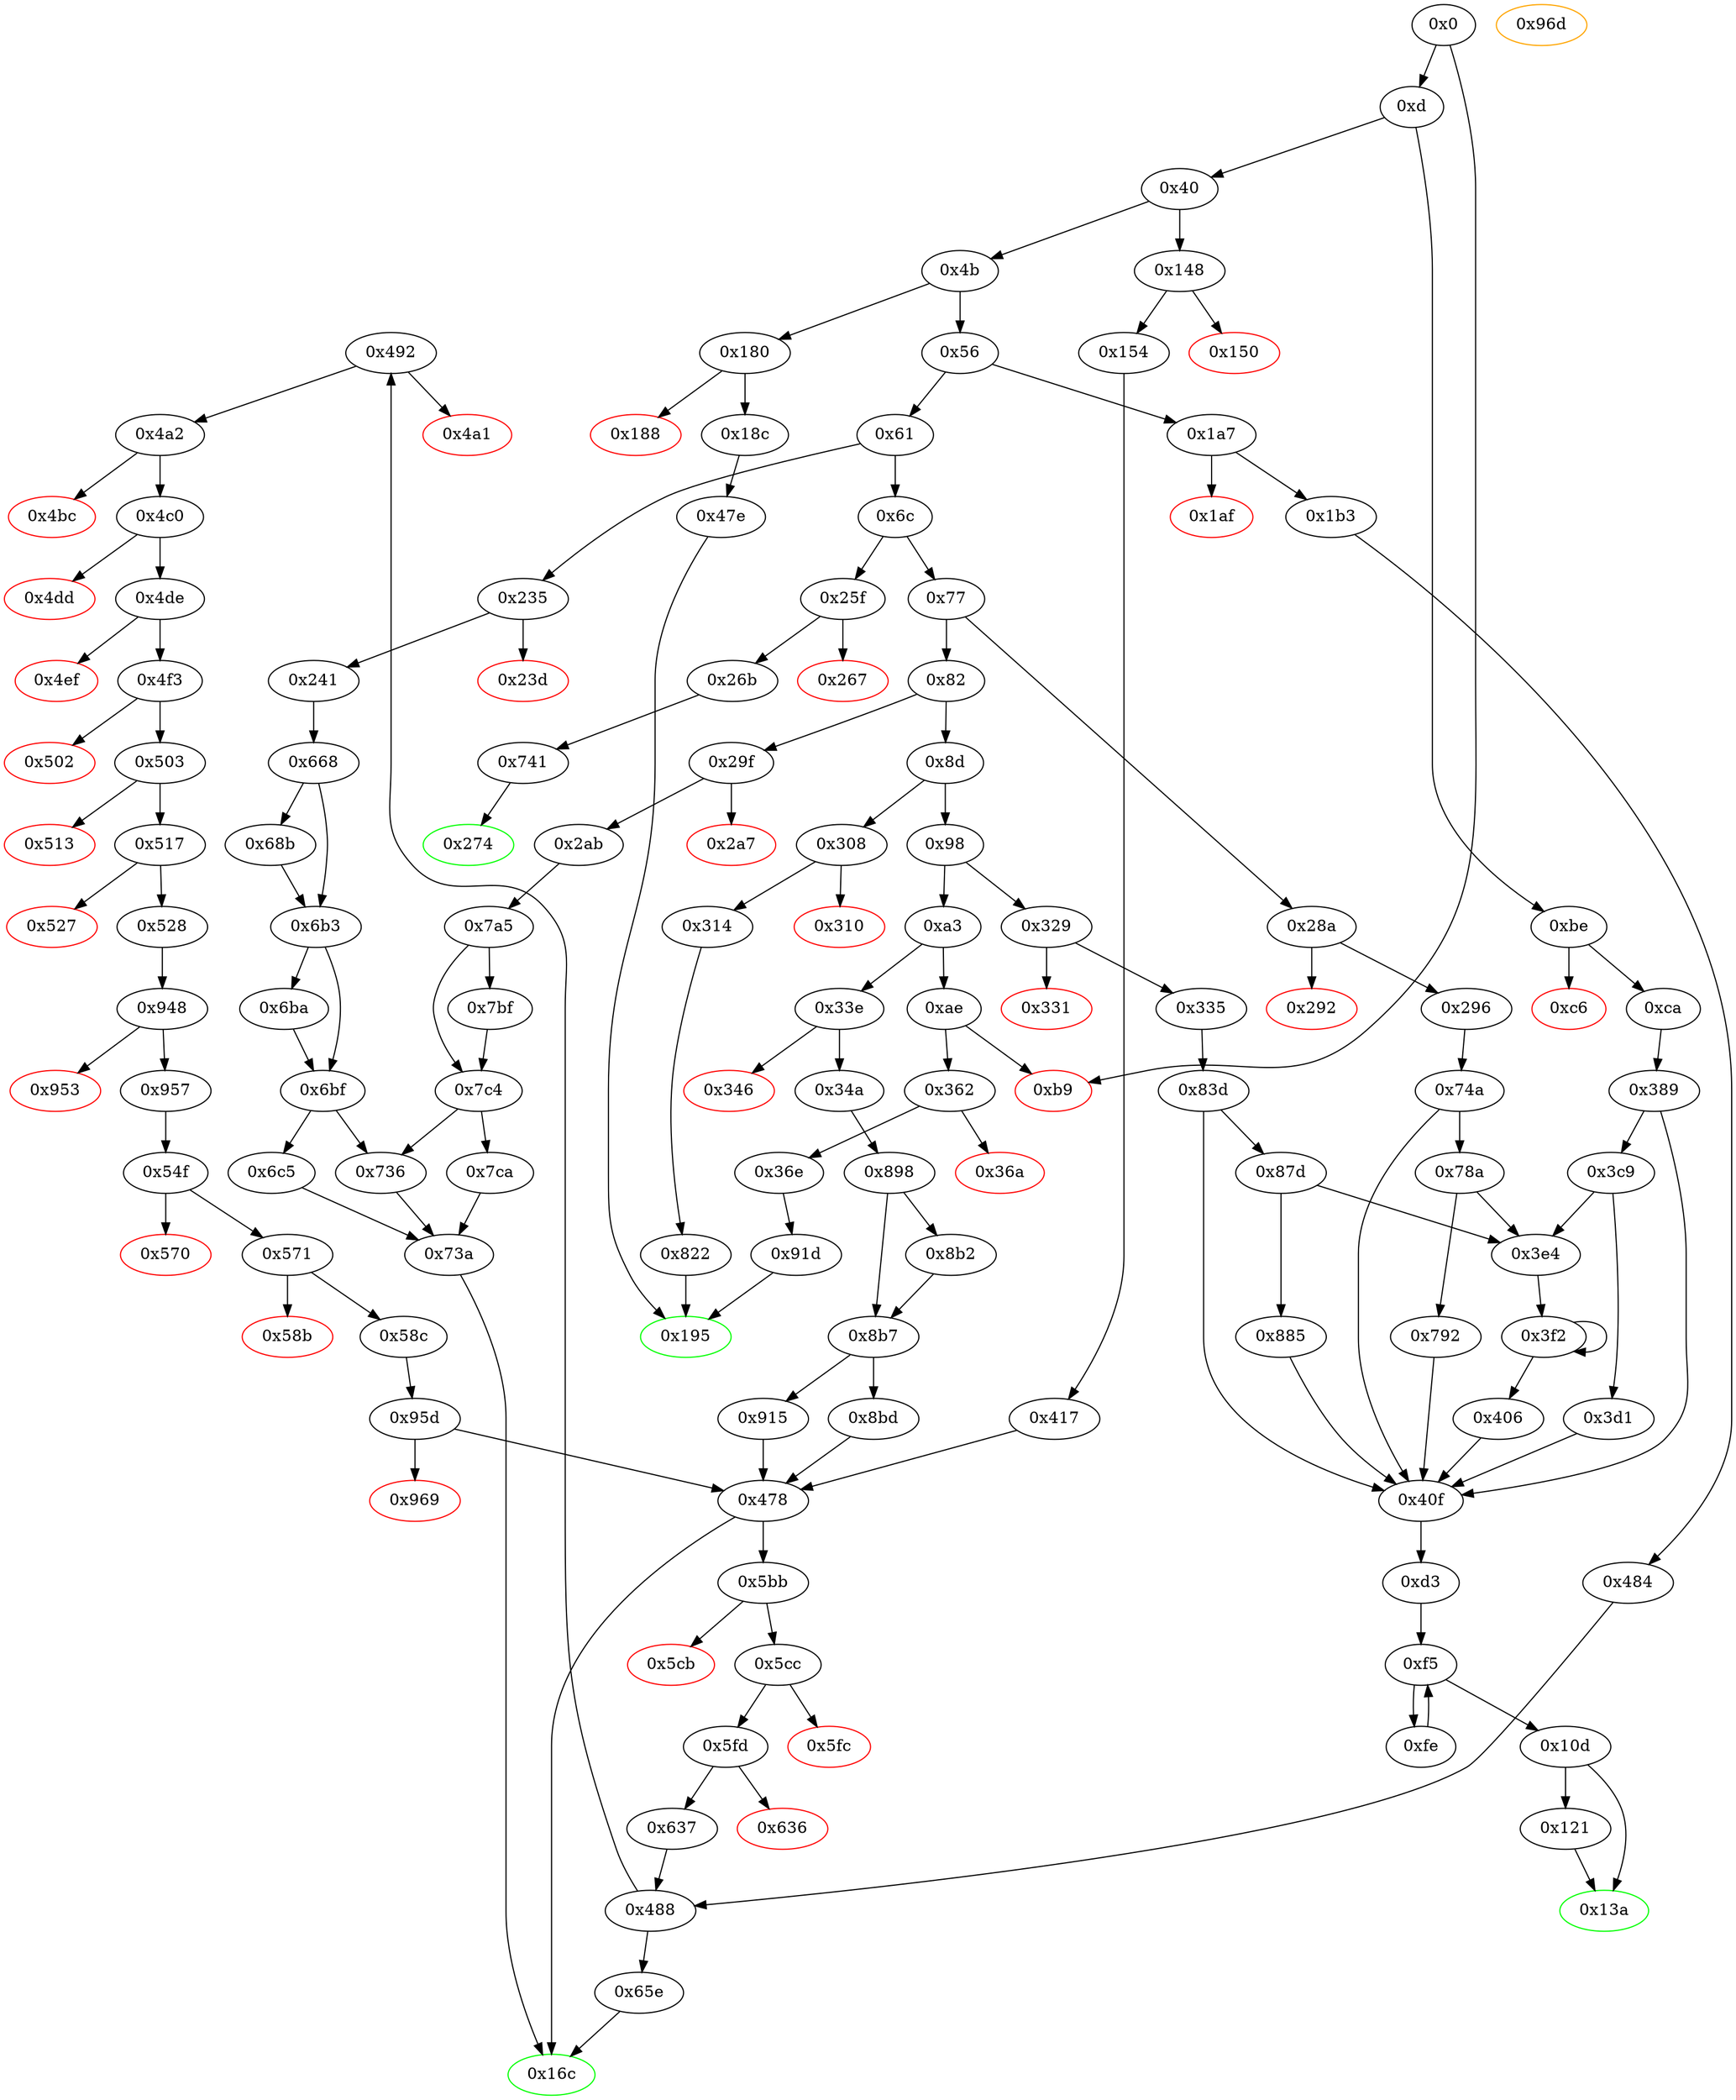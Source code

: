 digraph "" {
"0x4a1" [color=red, fillcolor=white, id="0x4a1", style=filled, tooltip="Block 0x4a1\n[0x4a1:0x4a1]\n---\nPredecessors: [0x492]\nSuccessors: []\n---\n0x4a1 INVALID\n---\n0x4a1: INVALID \n---\nEntry stack: [V11, 0x16c, V134, V149, 0x0, S3, 0x0, V134, S0]\nStack pops: 0\nStack additions: []\nExit stack: [V11, 0x16c, V134, V149, 0x0, S3, 0x0, V134, S0]\n\nDef sites:\nV11: {0xd.0x34}\n0x16c: {0x1b3.0x1d1}\nV134: {0x1b3.0x1b8}\nV149: {0x1b3.0x1f1}\n0x0: {0x484.0x485}\nS3: {0x484.0x485, 0x637.0x659}\n0x0: {0x492.0x494}\nV134: {0x1b3.0x1b8}\nS0: {0x484.0x485, 0x637.0x659}\n"];
"0x7bf" [fillcolor=white, id="0x7bf", style=filled, tooltip="Block 0x7bf\n[0x7bf:0x7c3]\n---\nPredecessors: [0x7a5]\nSuccessors: [0x7c4]\n---\n0x7bf POP\n0x7c0 PUSH1 0x0\n0x7c2 DUP4\n0x7c3 GT\n---\n0x7c0: V663 = 0x0\n0x7c3: V664 = GT V227 0x0\n---\nEntry stack: [V11, 0x16c, V225, V227, V205, 0x0, V661]\nStack pops: 4\nStack additions: [S3, S2, S1, V664]\nExit stack: [V11, 0x16c, V225, V227, V205, 0x0, V664]\n\nDef sites:\nV11: {0xd.0x34}\n0x16c: {0x2ab.0x2cf}\nV225: {0x2ab.0x2dd}\nV227: {0x2ab.0x2e2}\nV205: {0x2ab.0x2b0}\n0x0: {0x7a5.0x7a7}\nV661: {0x7a5.0x7b9}\n"];
"0x78a" [fillcolor=white, id="0x78a", style=filled, tooltip="Block 0x78a\n[0x78a:0x791]\n---\nPredecessors: [0x74a]\nSuccessors: [0x3e4, 0x792]\n---\n0x78a DUP1\n0x78b PUSH1 0x1f\n0x78d LT\n0x78e PUSH2 0x3e4\n0x791 JUMPI\n---\n0x78b: V644 = 0x1f\n0x78d: V645 = LT 0x1f V634\n0x78e: V646 = 0x3e4\n0x791: JUMPI 0x3e4 V645\n---\nEntry stack: [V11, 0xd3, V622, 0x6, V634, V641, 0x6, V634]\nStack pops: 1\nStack additions: [S0]\nExit stack: [V11, 0xd3, V622, 0x6, V634, V641, 0x6, V634]\n\nDef sites:\nV11: {0xd.0x34}\n0xd3: {0x296.0x298}\nV622: {0x74a.0x752}\n0x6: {0x74a.0x74b}\nV634: {0x74a.0x76a}\nV641: {0x74a.0x781}\n0x6: {0x74a.0x74b}\nV634: {0x74a.0x76a}\n"];
"0x4dd" [color=red, fillcolor=white, id="0x4dd", style=filled, tooltip="Block 0x4dd\n[0x4dd:0x4dd]\n---\nPredecessors: [0x4c0]\nSuccessors: []\n---\n0x4dd INVALID\n---\n0x4dd: INVALID \n---\nEntry stack: [V11, 0x16c, V134, V149, 0x0, S3, V387, V149, S0]\nStack pops: 0\nStack additions: []\nExit stack: [V11, 0x16c, V134, V149, 0x0, S3, V387, V149, S0]\n\nDef sites:\nV11: {0xd.0x34}\n0x16c: {0x1b3.0x1d1}\nV134: {0x1b3.0x1b8}\nV149: {0x1b3.0x1f1}\n0x0: {0x484.0x485}\nS3: {0x484.0x485, 0x637.0x659}\nV387: {0x4c0.0x4d0}\nV149: {0x1b3.0x1f1}\nS0: {0x484.0x485, 0x637.0x659}\n"];
"0xc6" [color=red, fillcolor=white, id="0xc6", style=filled, tooltip="Block 0xc6\n[0xc6:0xc9]\n---\nPredecessors: [0xbe]\nSuccessors: []\n---\n0xc6 PUSH1 0x0\n0xc8 DUP1\n0xc9 REVERT\n---\n0xc6: V52 = 0x0\n0xc9: REVERT 0x0 0x0\n---\nEntry stack: [V11, V49]\nStack pops: 0\nStack additions: []\nExit stack: [V11, V49]\n\nDef sites:\nV11: {0xd.0x34}\nV49: {0xbe.0xbf}\n"];
"0x3d1" [fillcolor=white, id="0x3d1", style=filled, tooltip="Block 0x3d1\n[0x3d1:0x3e3]\n---\nPredecessors: [0x3c9]\nSuccessors: [0x40f]\n---\n0x3d1 PUSH2 0x100\n0x3d4 DUP1\n0x3d5 DUP4\n0x3d6 SLOAD\n0x3d7 DIV\n0x3d8 MUL\n0x3d9 DUP4\n0x3da MSTORE\n0x3db SWAP2\n0x3dc PUSH1 0x20\n0x3de ADD\n0x3df SWAP2\n0x3e0 PUSH2 0x40f\n0x3e3 JUMP\n---\n0x3d1: V314 = 0x100\n0x3d6: V315 = S[0x3]\n0x3d7: V316 = DIV V315 0x100\n0x3d8: V317 = MUL V316 0x100\n0x3da: M[V308] = V317\n0x3dc: V318 = 0x20\n0x3de: V319 = ADD 0x20 V308\n0x3e0: V320 = 0x40f\n0x3e3: JUMP 0x40f\n---\nEntry stack: [V11, 0xd3, V289, 0x3, V301, V308, 0x3, V301]\nStack pops: 3\nStack additions: [V319, S1, S0]\nExit stack: [V11, 0xd3, V289, 0x3, V301, V319, 0x3, V301]\n\nDef sites:\nV11: {0xd.0x34}\n0xd3: {0xca.0xcc}\nV289: {0x389.0x391}\n0x3: {0x389.0x38a}\nV301: {0x389.0x3a9}\nV308: {0x389.0x3c0}\n0x3: {0x389.0x38a}\nV301: {0x389.0x3a9}\n"];
"0x68b" [fillcolor=white, id="0x68b", style=filled, tooltip="Block 0x68b\n[0x68b:0x6b2]\n---\nPredecessors: [0x668]\nSuccessors: [0x6b3]\n---\n0x68b POP\n0x68c PUSH1 0x1\n0x68e PUSH1 0xa0\n0x690 PUSH1 0x2\n0x692 EXP\n0x693 SUB\n0x694 DUP5\n0x695 AND\n0x696 PUSH1 0x0\n0x698 SWAP1\n0x699 DUP2\n0x69a MSTORE\n0x69b PUSH1 0x1\n0x69d PUSH1 0x20\n0x69f SWAP1\n0x6a0 DUP2\n0x6a1 MSTORE\n0x6a2 PUSH1 0x40\n0x6a4 DUP1\n0x6a5 DUP4\n0x6a6 SHA3\n0x6a7 CALLER\n0x6a8 DUP5\n0x6a9 MSTORE\n0x6aa SWAP1\n0x6ab SWAP2\n0x6ac MSTORE\n0x6ad SWAP1\n0x6ae SHA3\n0x6af SLOAD\n0x6b0 DUP3\n0x6b1 GT\n0x6b2 ISZERO\n---\n0x68c: V559 = 0x1\n0x68e: V560 = 0xa0\n0x690: V561 = 0x2\n0x692: V562 = EXP 0x2 0xa0\n0x693: V563 = SUB 0x10000000000000000000000000000000000000000 0x1\n0x695: V564 = AND V173 0xffffffffffffffffffffffffffffffffffffffff\n0x696: V565 = 0x0\n0x69a: M[0x0] = V564\n0x69b: V566 = 0x1\n0x69d: V567 = 0x20\n0x6a1: M[0x20] = 0x1\n0x6a2: V568 = 0x40\n0x6a6: V569 = SHA3 0x0 0x40\n0x6a7: V570 = CALLER\n0x6a9: M[0x0] = V570\n0x6ac: M[0x20] = V569\n0x6ae: V571 = SHA3 0x0 0x40\n0x6af: V572 = S[V571]\n0x6b1: V573 = GT V178 V572\n0x6b2: V574 = ISZERO V573\n---\nEntry stack: [V11, 0x16c, V173, V176, V178, 0x0, V557]\nStack pops: 5\nStack additions: [S4, S3, S2, S1, V574]\nExit stack: [V11, 0x16c, V173, V176, V178, 0x0, V574]\n\nDef sites:\nV11: {0xd.0x34}\n0x16c: {0x241.0x243}\nV173: {0x241.0x252}\nV176: {0x241.0x257}\nV178: {0x241.0x25a}\n0x0: {0x668.0x673}\nV557: {0x668.0x685}\n"];
"0x915" [fillcolor=white, id="0x915", style=filled, tooltip="Block 0x915\n[0x915:0x91c]\n---\nPredecessors: [0x8b7]\nSuccessors: [0x478]\n---\n0x915 JUMPDEST\n0x916 POP\n0x917 PUSH1 0x0\n0x919 PUSH2 0x478\n0x91c JUMP\n---\n0x915: JUMPDEST \n0x917: V780 = 0x0\n0x919: V781 = 0x478\n0x91c: JUMP 0x478\n---\nEntry stack: [V11, 0x16c, V265, V267, 0x0]\nStack pops: 1\nStack additions: [0x0]\nExit stack: [V11, 0x16c, V265, V267, 0x0]\n\nDef sites:\nV11: {0xd.0x34}\n0x16c: {0x34a.0x34c}\nV265: {0x34a.0x35a}\nV267: {0x34a.0x35d}\n0x0: {0x898.0x89a}\n"];
"0x33e" [fillcolor=white, id="0x33e", style=filled, tooltip="Block 0x33e\n[0x33e:0x345]\n---\nPredecessors: [0xa3]\nSuccessors: [0x346, 0x34a]\n---\n0x33e JUMPDEST\n0x33f CALLVALUE\n0x340 DUP1\n0x341 ISZERO\n0x342 PUSH2 0x34a\n0x345 JUMPI\n---\n0x33e: JUMPDEST \n0x33f: V253 = CALLVALUE\n0x341: V254 = ISZERO V253\n0x342: V255 = 0x34a\n0x345: JUMPI 0x34a V254\n---\nEntry stack: [V11]\nStack pops: 0\nStack additions: [V253]\nExit stack: [V11, V253]\n\nDef sites:\nV11: {0xd.0x34}\n"];
"0x329" [fillcolor=white, id="0x329", style=filled, tooltip="Block 0x329\n[0x329:0x330]\n---\nPredecessors: [0x98]\nSuccessors: [0x331, 0x335]\n---\n0x329 JUMPDEST\n0x32a CALLVALUE\n0x32b DUP1\n0x32c ISZERO\n0x32d PUSH2 0x335\n0x330 JUMPI\n---\n0x329: JUMPDEST \n0x32a: V247 = CALLVALUE\n0x32c: V248 = ISZERO V247\n0x32d: V249 = 0x335\n0x330: JUMPI 0x335 V248\n---\nEntry stack: [V11]\nStack pops: 0\nStack additions: [V247]\nExit stack: [V11, V247]\n\nDef sites:\nV11: {0xd.0x34}\n"];
"0x792" [fillcolor=white, id="0x792", style=filled, tooltip="Block 0x792\n[0x792:0x7a4]\n---\nPredecessors: [0x78a]\nSuccessors: [0x40f]\n---\n0x792 PUSH2 0x100\n0x795 DUP1\n0x796 DUP4\n0x797 SLOAD\n0x798 DIV\n0x799 MUL\n0x79a DUP4\n0x79b MSTORE\n0x79c SWAP2\n0x79d PUSH1 0x20\n0x79f ADD\n0x7a0 SWAP2\n0x7a1 PUSH2 0x40f\n0x7a4 JUMP\n---\n0x792: V647 = 0x100\n0x797: V648 = S[0x6]\n0x798: V649 = DIV V648 0x100\n0x799: V650 = MUL V649 0x100\n0x79b: M[V641] = V650\n0x79d: V651 = 0x20\n0x79f: V652 = ADD 0x20 V641\n0x7a1: V653 = 0x40f\n0x7a4: JUMP 0x40f\n---\nEntry stack: [V11, 0xd3, V622, 0x6, V634, V641, 0x6, V634]\nStack pops: 3\nStack additions: [V652, S1, S0]\nExit stack: [V11, 0xd3, V622, 0x6, V634, V652, 0x6, V634]\n\nDef sites:\nV11: {0xd.0x34}\n0xd3: {0x296.0x298}\nV622: {0x74a.0x752}\n0x6: {0x74a.0x74b}\nV634: {0x74a.0x76a}\nV641: {0x74a.0x781}\n0x6: {0x74a.0x74b}\nV634: {0x74a.0x76a}\n"];
"0x58b" [color=red, fillcolor=white, id="0x58b", style=filled, tooltip="Block 0x58b\n[0x58b:0x58b]\n---\nPredecessors: [0x571]\nSuccessors: []\n---\n0x58b INVALID\n---\n0x58b: INVALID \n---\nEntry stack: [V11, 0x16c, V134, V149, 0x0, S6, 0x5bb, V447, 0x0, 0x0, V134, S0]\nStack pops: 0\nStack additions: []\nExit stack: [V11, 0x16c, V134, V149, 0x0, S6, 0x5bb, V447, 0x0, 0x0, V134, S0]\n\nDef sites:\nV11: {0xd.0x34}\n0x16c: {0x1b3.0x1d1}\nV134: {0x1b3.0x1b8}\nV149: {0x1b3.0x1f1}\n0x0: {0x484.0x485}\nS6: {0x484.0x485, 0x637.0x659}\n0x5bb: {0x54f.0x562}\nV447: {0x571.0x57b}\n0x0: {0x571.0x57c}\n0x0: {0x571.0x57c}\nV134: {0x1b3.0x1b8}\nS0: {0x484.0x485, 0x637.0x659}\n"];
"0x636" [color=red, fillcolor=white, id="0x636", style=filled, tooltip="Block 0x636\n[0x636:0x636]\n---\nPredecessors: [0x5fd]\nSuccessors: []\n---\n0x636 INVALID\n---\n0x636: INVALID \n---\nEntry stack: [V11, 0x16c, V134, V149, 0x0, S5, V510, V517, V522, V149, S0]\nStack pops: 0\nStack additions: []\nExit stack: [V11, 0x16c, V134, V149, 0x0, S5, V510, V517, V522, V149, S0]\n\nDef sites:\nV11: {0xd.0x34}\n0x16c: {0x1b3.0x1d1}\nV134: {0x1b3.0x1b8}\nV149: {0x1b3.0x1f1}\n0x0: {0x484.0x485}\nS5: {0xd.0x34, 0x484.0x485, 0x637.0x659}\nV510: {0x5fd.0x610}\nV517: {0x5fd.0x61a}\nV522: {0x5fd.0x627}\nV149: {0x1b3.0x1f1}\nS0: {0xd.0x34, 0x484.0x485, 0x637.0x659}\n"];
"0x16c" [color=green, fillcolor=white, id="0x16c", style=filled, tooltip="Block 0x16c\n[0x16c:0x17f]\n---\nPredecessors: [0x478, 0x65e, 0x73a]\nSuccessors: []\n---\n0x16c JUMPDEST\n0x16d PUSH1 0x40\n0x16f DUP1\n0x170 MLOAD\n0x171 SWAP2\n0x172 ISZERO\n0x173 ISZERO\n0x174 DUP3\n0x175 MSTORE\n0x176 MLOAD\n0x177 SWAP1\n0x178 DUP2\n0x179 SWAP1\n0x17a SUB\n0x17b PUSH1 0x20\n0x17d ADD\n0x17e SWAP1\n0x17f RETURN\n---\n0x16c: JUMPDEST \n0x16d: V109 = 0x40\n0x170: V110 = M[0x40]\n0x172: V111 = ISZERO S0\n0x173: V112 = ISZERO V111\n0x175: M[V110] = V112\n0x176: V113 = M[0x40]\n0x17a: V114 = SUB V110 V113\n0x17b: V115 = 0x20\n0x17d: V116 = ADD 0x20 V114\n0x17f: RETURN V113 V116\n---\nEntry stack: [V11, 0x16c, V134, V149, 0x0, S1, S0]\nStack pops: 1\nStack additions: []\nExit stack: [V11, 0x16c, V134, V149, 0x0, S1]\n\nDef sites:\nV11: {0xd.0x34}\n0x16c: {0x1b3.0x1d1}\nV134: {0x1b3.0x1b8}\nV149: {0x1b3.0x1f1}\n0x0: {0x484.0x485}\nS1: {0xd.0x34, 0x484.0x485, 0x637.0x659}\nS0: {0x95d.0x960, 0x8bd.0x90f, 0x65e.0x660, 0x915.0x917, 0x417.0x476, 0x736.0x738, 0x7ca.0x81c, 0x6c5.0x730}\n"];
"0x885" [fillcolor=white, id="0x885", style=filled, tooltip="Block 0x885\n[0x885:0x897]\n---\nPredecessors: [0x87d]\nSuccessors: [0x40f]\n---\n0x885 PUSH2 0x100\n0x888 DUP1\n0x889 DUP4\n0x88a SLOAD\n0x88b DIV\n0x88c MUL\n0x88d DUP4\n0x88e MSTORE\n0x88f SWAP2\n0x890 PUSH1 0x20\n0x892 ADD\n0x893 SWAP2\n0x894 PUSH2 0x40f\n0x897 JUMP\n---\n0x885: V733 = 0x100\n0x88a: V734 = S[0x5]\n0x88b: V735 = DIV V734 0x100\n0x88c: V736 = MUL V735 0x100\n0x88e: M[V727] = V736\n0x890: V737 = 0x20\n0x892: V738 = ADD 0x20 V727\n0x894: V739 = 0x40f\n0x897: JUMP 0x40f\n---\nEntry stack: [V11, 0xd3, V708, 0x5, V720, V727, 0x5, V720]\nStack pops: 3\nStack additions: [V738, S1, S0]\nExit stack: [V11, 0xd3, V708, 0x5, V720, V738, 0x5, V720]\n\nDef sites:\nV11: {0xd.0x34}\n0xd3: {0x335.0x337}\nV708: {0x83d.0x845}\n0x5: {0x83d.0x83e}\nV720: {0x83d.0x85d}\nV727: {0x83d.0x874}\n0x5: {0x83d.0x83e}\nV720: {0x83d.0x85d}\n"];
"0x3f2" [fillcolor=white, id="0x3f2", style=filled, tooltip="Block 0x3f2\n[0x3f2:0x405]\n---\nPredecessors: [0x3e4, 0x3f2]\nSuccessors: [0x3f2, 0x406]\n---\n0x3f2 JUMPDEST\n0x3f3 DUP2\n0x3f4 SLOAD\n0x3f5 DUP2\n0x3f6 MSTORE\n0x3f7 SWAP1\n0x3f8 PUSH1 0x1\n0x3fa ADD\n0x3fb SWAP1\n0x3fc PUSH1 0x20\n0x3fe ADD\n0x3ff DUP1\n0x400 DUP4\n0x401 GT\n0x402 PUSH2 0x3f2\n0x405 JUMPI\n---\n0x3f2: JUMPDEST \n0x3f4: V326 = S[S1]\n0x3f6: M[S0] = V326\n0x3f8: V327 = 0x1\n0x3fa: V328 = ADD 0x1 S1\n0x3fc: V329 = 0x20\n0x3fe: V330 = ADD 0x20 S0\n0x401: V331 = GT V321 V330\n0x402: V332 = 0x3f2\n0x405: JUMPI 0x3f2 V331\n---\nEntry stack: [V11, 0xd3, S5, {0x3, 0x5, 0x6}, S3, V321, S1, S0]\nStack pops: 3\nStack additions: [S2, V328, V330]\nExit stack: [V11, 0xd3, S5, {0x3, 0x5, 0x6}, S3, V321, V328, V330]\n\nDef sites:\nV11: {0xd.0x34}\n0xd3: {0xca.0xcc, 0x335.0x337, 0x296.0x298}\nS5: {0x389.0x391, 0x74a.0x752, 0x83d.0x845}\n{0x3, 0x5, 0x6}: {0x389.0x38a, 0x74a.0x74b, 0x83d.0x83e}\nS3: {0x389.0x3a9, 0x74a.0x76a, 0x83d.0x85d}\nV321: {0x3e4.0x3e6}\nS1: {0x3f2.0x3fa, 0x3e4.0x3f0}\nS0: {0x389.0x3c0, 0x3f2.0x3fe, 0x74a.0x781, 0x83d.0x874}\n"];
"0x34a" [fillcolor=white, id="0x34a", style=filled, tooltip="Block 0x34a\n[0x34a:0x361]\n---\nPredecessors: [0x33e]\nSuccessors: [0x898]\n---\n0x34a JUMPDEST\n0x34b POP\n0x34c PUSH2 0x16c\n0x34f PUSH1 0x1\n0x351 PUSH1 0xa0\n0x353 PUSH1 0x2\n0x355 EXP\n0x356 SUB\n0x357 PUSH1 0x4\n0x359 CALLDATALOAD\n0x35a AND\n0x35b PUSH1 0x24\n0x35d CALLDATALOAD\n0x35e PUSH2 0x898\n0x361 JUMP\n---\n0x34a: JUMPDEST \n0x34c: V257 = 0x16c\n0x34f: V258 = 0x1\n0x351: V259 = 0xa0\n0x353: V260 = 0x2\n0x355: V261 = EXP 0x2 0xa0\n0x356: V262 = SUB 0x10000000000000000000000000000000000000000 0x1\n0x357: V263 = 0x4\n0x359: V264 = CALLDATALOAD 0x4\n0x35a: V265 = AND V264 0xffffffffffffffffffffffffffffffffffffffff\n0x35b: V266 = 0x24\n0x35d: V267 = CALLDATALOAD 0x24\n0x35e: V268 = 0x898\n0x361: JUMP 0x898\n---\nEntry stack: [V11, V253]\nStack pops: 1\nStack additions: [0x16c, V265, V267]\nExit stack: [V11, 0x16c, V265, V267]\n\nDef sites:\nV11: {0xd.0x34}\nV253: {0x33e.0x33f}\n"];
"0x58c" [fillcolor=white, id="0x58c", style=filled, tooltip="Block 0x58c\n[0x58c:0x5ba]\n---\nPredecessors: [0x571]\nSuccessors: [0x95d]\n---\n0x58c JUMPDEST\n0x58d PUSH1 0x20\n0x58f SWAP1\n0x590 DUP2\n0x591 MUL\n0x592 SWAP1\n0x593 SWAP2\n0x594 ADD\n0x595 DUP2\n0x596 ADD\n0x597 MLOAD\n0x598 PUSH1 0x1\n0x59a PUSH1 0xa0\n0x59c PUSH1 0x2\n0x59e EXP\n0x59f SUB\n0x5a0 AND\n0x5a1 DUP3\n0x5a2 MSTORE\n0x5a3 DUP2\n0x5a4 ADD\n0x5a5 SWAP2\n0x5a6 SWAP1\n0x5a7 SWAP2\n0x5a8 MSTORE\n0x5a9 PUSH1 0x40\n0x5ab ADD\n0x5ac PUSH1 0x0\n0x5ae SHA3\n0x5af SLOAD\n0x5b0 SWAP1\n0x5b1 PUSH4 0xffffffff\n0x5b6 PUSH2 0x95d\n0x5b9 AND\n0x5ba JUMP\n---\n0x58c: JUMPDEST \n0x58d: V454 = 0x20\n0x591: V455 = MUL 0x20 S0\n0x594: V456 = ADD V134 V455\n0x596: V457 = ADD 0x20 V456\n0x597: V458 = M[V457]\n0x598: V459 = 0x1\n0x59a: V460 = 0xa0\n0x59c: V461 = 0x2\n0x59e: V462 = EXP 0x2 0xa0\n0x59f: V463 = SUB 0x10000000000000000000000000000000000000000 0x1\n0x5a0: V464 = AND 0xffffffffffffffffffffffffffffffffffffffff V458\n0x5a2: M[0x0] = V464\n0x5a4: V465 = ADD 0x0 0x20\n0x5a8: M[0x20] = 0x0\n0x5a9: V466 = 0x40\n0x5ab: V467 = ADD 0x40 0x0\n0x5ac: V468 = 0x0\n0x5ae: V469 = SHA3 0x0 0x40\n0x5af: V470 = S[V469]\n0x5b1: V471 = 0xffffffff\n0x5b6: V472 = 0x95d\n0x5b9: V473 = AND 0x95d 0xffffffff\n0x5ba: JUMP 0x95d\n---\nEntry stack: [V11, 0x16c, V134, V149, 0x0, S6, 0x5bb, V447, 0x0, 0x0, V134, S0]\nStack pops: 5\nStack additions: [V470, S4]\nExit stack: [V11, 0x16c, V134, V149, 0x0, S6, 0x5bb, V470, V447]\n\nDef sites:\nV11: {0xd.0x34}\n0x16c: {0x1b3.0x1d1}\nV134: {0x1b3.0x1b8}\nV149: {0x1b3.0x1f1}\n0x0: {0x484.0x485}\nS6: {0x484.0x485, 0x637.0x659}\n0x5bb: {0x54f.0x562}\nV447: {0x571.0x57b}\n0x0: {0x571.0x57c}\n0x0: {0x571.0x57c}\nV134: {0x1b3.0x1b8}\nS0: {0x484.0x485, 0x637.0x659}\n"];
"0x571" [fillcolor=white, id="0x571", style=filled, tooltip="Block 0x571\n[0x571:0x58a]\n---\nPredecessors: [0x54f]\nSuccessors: [0x58b, 0x58c]\n---\n0x571 JUMPDEST\n0x572 SWAP1\n0x573 PUSH1 0x20\n0x575 ADD\n0x576 SWAP1\n0x577 PUSH1 0x20\n0x579 MUL\n0x57a ADD\n0x57b MLOAD\n0x57c PUSH1 0x0\n0x57e DUP1\n0x57f DUP8\n0x580 DUP6\n0x581 DUP2\n0x582 MLOAD\n0x583 DUP2\n0x584 LT\n0x585 ISZERO\n0x586 ISZERO\n0x587 PUSH2 0x58c\n0x58a JUMPI\n---\n0x571: JUMPDEST \n0x573: V442 = 0x20\n0x575: V443 = ADD 0x20 V149\n0x577: V444 = 0x20\n0x579: V445 = MUL 0x20 S0\n0x57a: V446 = ADD V445 V443\n0x57b: V447 = M[V446]\n0x57c: V448 = 0x0\n0x582: V449 = M[V134]\n0x584: V450 = LT S3 V449\n0x585: V451 = ISZERO V450\n0x586: V452 = ISZERO V451\n0x587: V453 = 0x58c\n0x58a: JUMPI 0x58c V452\n---\nEntry stack: [V11, 0x16c, V134, V149, 0x0, S3, 0x5bb, V149, S0]\nStack pops: 7\nStack additions: [S6, S5, S4, S3, S2, V447, 0x0, 0x0, S6, S3]\nExit stack: [V11, 0x16c, V134, V149, 0x0, S3, 0x5bb, V447, 0x0, 0x0, V134, S3]\n\nDef sites:\nV11: {0xd.0x34}\n0x16c: {0x1b3.0x1d1}\nV134: {0x1b3.0x1b8}\nV149: {0x1b3.0x1f1}\n0x0: {0x484.0x485}\nS3: {0x484.0x485, 0x637.0x659}\n0x5bb: {0x54f.0x562}\nV149: {0x1b3.0x1f1}\nS0: {0x484.0x485, 0x637.0x659}\n"];
"0x4bc" [color=red, fillcolor=white, id="0x4bc", style=filled, tooltip="Block 0x4bc\n[0x4bc:0x4bf]\n---\nPredecessors: [0x4a2]\nSuccessors: []\n---\n0x4bc PUSH1 0x0\n0x4be DUP1\n0x4bf REVERT\n---\n0x4bc: V381 = 0x0\n0x4bf: REVERT 0x0 0x0\n---\nEntry stack: [V11, 0x16c, V134, V149, 0x0, S0]\nStack pops: 0\nStack additions: []\nExit stack: [V11, 0x16c, V134, V149, 0x0, S0]\n\nDef sites:\nV11: {0xd.0x34}\n0x16c: {0x1b3.0x1d1}\nV134: {0x1b3.0x1b8}\nV149: {0x1b3.0x1f1}\n0x0: {0x484.0x485}\nS0: {0x484.0x485, 0x637.0x659}\n"];
"0x188" [color=red, fillcolor=white, id="0x188", style=filled, tooltip="Block 0x188\n[0x188:0x18b]\n---\nPredecessors: [0x180]\nSuccessors: []\n---\n0x188 PUSH1 0x0\n0x18a DUP1\n0x18b REVERT\n---\n0x188: V120 = 0x0\n0x18b: REVERT 0x0 0x0\n---\nEntry stack: [V11, V117]\nStack pops: 0\nStack additions: []\nExit stack: [V11, V117]\n\nDef sites:\nV11: {0xd.0x34}\nV117: {0x180.0x181}\n"];
"0x148" [fillcolor=white, id="0x148", style=filled, tooltip="Block 0x148\n[0x148:0x14f]\n---\nPredecessors: [0x40]\nSuccessors: [0x150, 0x154]\n---\n0x148 JUMPDEST\n0x149 CALLVALUE\n0x14a DUP1\n0x14b ISZERO\n0x14c PUSH2 0x154\n0x14f JUMPI\n---\n0x148: JUMPDEST \n0x149: V93 = CALLVALUE\n0x14b: V94 = ISZERO V93\n0x14c: V95 = 0x154\n0x14f: JUMPI 0x154 V94\n---\nEntry stack: [V11]\nStack pops: 0\nStack additions: [V93]\nExit stack: [V11, V93]\n\nDef sites:\nV11: {0xd.0x34}\n"];
"0x822" [fillcolor=white, id="0x822", style=filled, tooltip="Block 0x822\n[0x822:0x83c]\n---\nPredecessors: [0x314]\nSuccessors: [0x195]\n---\n0x822 JUMPDEST\n0x823 PUSH1 0x1\n0x825 PUSH1 0xa0\n0x827 PUSH1 0x2\n0x829 EXP\n0x82a SUB\n0x82b AND\n0x82c PUSH1 0x0\n0x82e SWAP1\n0x82f DUP2\n0x830 MSTORE\n0x831 PUSH1 0x20\n0x833 DUP2\n0x834 SWAP1\n0x835 MSTORE\n0x836 PUSH1 0x40\n0x838 SWAP1\n0x839 SHA3\n0x83a SLOAD\n0x83b SWAP1\n0x83c JUMP\n---\n0x822: JUMPDEST \n0x823: V694 = 0x1\n0x825: V695 = 0xa0\n0x827: V696 = 0x2\n0x829: V697 = EXP 0x2 0xa0\n0x82a: V698 = SUB 0x10000000000000000000000000000000000000000 0x1\n0x82b: V699 = AND 0xffffffffffffffffffffffffffffffffffffffff V245\n0x82c: V700 = 0x0\n0x830: M[0x0] = V699\n0x831: V701 = 0x20\n0x835: M[0x20] = 0x0\n0x836: V702 = 0x40\n0x839: V703 = SHA3 0x0 0x40\n0x83a: V704 = S[V703]\n0x83c: JUMP 0x195\n---\nEntry stack: [V11, 0x195, V245]\nStack pops: 2\nStack additions: [V704]\nExit stack: [V11, V704]\n\nDef sites:\nV11: {0xd.0x34}\n0x195: {0x314.0x316}\nV245: {0x314.0x324}\n"];
"0x2a7" [color=red, fillcolor=white, id="0x2a7", style=filled, tooltip="Block 0x2a7\n[0x2a7:0x2aa]\n---\nPredecessors: [0x29f]\nSuccessors: []\n---\n0x2a7 PUSH1 0x0\n0x2a9 DUP1\n0x2aa REVERT\n---\n0x2a7: V203 = 0x0\n0x2aa: REVERT 0x0 0x0\n---\nEntry stack: [V11, V200]\nStack pops: 0\nStack additions: []\nExit stack: [V11, V200]\n\nDef sites:\nV11: {0xd.0x34}\nV200: {0x29f.0x2a0}\n"];
"0x54f" [fillcolor=white, id="0x54f", style=filled, tooltip="Block 0x54f\n[0x54f:0x56f]\n---\nPredecessors: [0x957]\nSuccessors: [0x570, 0x571]\n---\n0x54f JUMPDEST\n0x550 CALLER\n0x551 PUSH1 0x0\n0x553 SWAP1\n0x554 DUP2\n0x555 MSTORE\n0x556 PUSH1 0x20\n0x558 DUP2\n0x559 SWAP1\n0x55a MSTORE\n0x55b PUSH1 0x40\n0x55d SWAP1\n0x55e SHA3\n0x55f SSTORE\n0x560 DUP3\n0x561 MLOAD\n0x562 PUSH2 0x5bb\n0x565 SWAP1\n0x566 DUP5\n0x567 SWAP1\n0x568 DUP4\n0x569 SWAP1\n0x56a DUP2\n0x56b LT\n0x56c PUSH2 0x571\n0x56f JUMPI\n---\n0x54f: JUMPDEST \n0x550: V433 = CALLER\n0x551: V434 = 0x0\n0x555: M[0x0] = V433\n0x556: V435 = 0x20\n0x55a: M[0x20] = 0x0\n0x55b: V436 = 0x40\n0x55e: V437 = SHA3 0x0 0x40\n0x55f: S[V437] = V801\n0x561: V438 = M[V149]\n0x562: V439 = 0x5bb\n0x56b: V440 = LT S1 V438\n0x56c: V441 = 0x571\n0x56f: JUMPI 0x571 V440\n---\nEntry stack: [V11, 0x16c, V134, V149, 0x0, S1, V801]\nStack pops: 4\nStack additions: [S3, S2, S1, 0x5bb, S3, S1]\nExit stack: [V11, 0x16c, V134, V149, 0x0, S1, 0x5bb, V149, S1]\n\nDef sites:\nV11: {0xd.0x34}\n0x16c: {0x1b3.0x1d1}\nV134: {0x1b3.0x1b8}\nV149: {0x1b3.0x1f1}\n0x0: {0x484.0x485}\nS1: {0x484.0x485, 0x637.0x659}\nV801: {0x957.0x95a}\n"];
"0x1b3" [fillcolor=white, id="0x1b3", style=filled, tooltip="Block 0x1b3\n[0x1b3:0x234]\n---\nPredecessors: [0x1a7]\nSuccessors: [0x484]\n---\n0x1b3 JUMPDEST\n0x1b4 POP\n0x1b5 PUSH1 0x40\n0x1b7 DUP1\n0x1b8 MLOAD\n0x1b9 PUSH1 0x20\n0x1bb PUSH1 0x4\n0x1bd DUP1\n0x1be CALLDATALOAD\n0x1bf DUP1\n0x1c0 DUP3\n0x1c1 ADD\n0x1c2 CALLDATALOAD\n0x1c3 DUP4\n0x1c4 DUP2\n0x1c5 MUL\n0x1c6 DUP1\n0x1c7 DUP7\n0x1c8 ADD\n0x1c9 DUP6\n0x1ca ADD\n0x1cb SWAP1\n0x1cc SWAP7\n0x1cd MSTORE\n0x1ce DUP1\n0x1cf DUP6\n0x1d0 MSTORE\n0x1d1 PUSH2 0x16c\n0x1d4 SWAP6\n0x1d5 CALLDATASIZE\n0x1d6 SWAP6\n0x1d7 SWAP4\n0x1d8 SWAP5\n0x1d9 PUSH1 0x24\n0x1db SWAP5\n0x1dc SWAP4\n0x1dd DUP6\n0x1de ADD\n0x1df SWAP3\n0x1e0 SWAP2\n0x1e1 DUP3\n0x1e2 SWAP2\n0x1e3 DUP6\n0x1e4 ADD\n0x1e5 SWAP1\n0x1e6 DUP5\n0x1e7 SWAP1\n0x1e8 DUP1\n0x1e9 DUP3\n0x1ea DUP5\n0x1eb CALLDATACOPY\n0x1ec POP\n0x1ed POP\n0x1ee PUSH1 0x40\n0x1f0 DUP1\n0x1f1 MLOAD\n0x1f2 DUP8\n0x1f3 CALLDATALOAD\n0x1f4 DUP10\n0x1f5 ADD\n0x1f6 DUP1\n0x1f7 CALLDATALOAD\n0x1f8 PUSH1 0x20\n0x1fa DUP2\n0x1fb DUP2\n0x1fc MUL\n0x1fd DUP5\n0x1fe DUP2\n0x1ff ADD\n0x200 DUP3\n0x201 ADD\n0x202 SWAP1\n0x203 SWAP6\n0x204 MSTORE\n0x205 DUP2\n0x206 DUP5\n0x207 MSTORE\n0x208 SWAP9\n0x209 SWAP12\n0x20a SWAP11\n0x20b SWAP10\n0x20c DUP10\n0x20d ADD\n0x20e SWAP9\n0x20f SWAP3\n0x210 SWAP8\n0x211 POP\n0x212 SWAP1\n0x213 DUP3\n0x214 ADD\n0x215 SWAP6\n0x216 POP\n0x217 SWAP4\n0x218 POP\n0x219 DUP4\n0x21a SWAP3\n0x21b POP\n0x21c DUP6\n0x21d ADD\n0x21e SWAP1\n0x21f DUP5\n0x220 SWAP1\n0x221 DUP1\n0x222 DUP3\n0x223 DUP5\n0x224 CALLDATACOPY\n0x225 POP\n0x226 SWAP5\n0x227 SWAP8\n0x228 POP\n0x229 PUSH2 0x484\n0x22c SWAP7\n0x22d POP\n0x22e POP\n0x22f POP\n0x230 POP\n0x231 POP\n0x232 POP\n0x233 POP\n0x234 JUMP\n---\n0x1b3: JUMPDEST \n0x1b5: V133 = 0x40\n0x1b8: V134 = M[0x40]\n0x1b9: V135 = 0x20\n0x1bb: V136 = 0x4\n0x1be: V137 = CALLDATALOAD 0x4\n0x1c1: V138 = ADD 0x4 V137\n0x1c2: V139 = CALLDATALOAD V138\n0x1c5: V140 = MUL V139 0x20\n0x1c8: V141 = ADD V134 V140\n0x1ca: V142 = ADD 0x20 V141\n0x1cd: M[0x40] = V142\n0x1d0: M[V134] = V139\n0x1d1: V143 = 0x16c\n0x1d5: V144 = CALLDATASIZE\n0x1d9: V145 = 0x24\n0x1de: V146 = ADD 0x24 V137\n0x1e4: V147 = ADD V134 0x20\n0x1eb: CALLDATACOPY V147 V146 V140\n0x1ee: V148 = 0x40\n0x1f1: V149 = M[0x40]\n0x1f3: V150 = CALLDATALOAD 0x24\n0x1f5: V151 = ADD 0x4 V150\n0x1f7: V152 = CALLDATALOAD V151\n0x1f8: V153 = 0x20\n0x1fc: V154 = MUL 0x20 V152\n0x1ff: V155 = ADD V154 V149\n0x201: V156 = ADD 0x20 V155\n0x204: M[0x40] = V156\n0x207: M[V149] = V152\n0x20d: V157 = ADD 0x20 0x24\n0x214: V158 = ADD 0x20 V151\n0x21d: V159 = ADD V149 0x20\n0x224: CALLDATACOPY V159 V158 V154\n0x229: V160 = 0x484\n0x234: JUMP 0x484\n---\nEntry stack: [V11, V129]\nStack pops: 1\nStack additions: [0x16c, V134, V149]\nExit stack: [V11, 0x16c, V134, V149]\n\nDef sites:\nV11: {0xd.0x34}\nV129: {0x1a7.0x1a8}\n"];
"0x3c9" [fillcolor=white, id="0x3c9", style=filled, tooltip="Block 0x3c9\n[0x3c9:0x3d0]\n---\nPredecessors: [0x389]\nSuccessors: [0x3d1, 0x3e4]\n---\n0x3c9 DUP1\n0x3ca PUSH1 0x1f\n0x3cc LT\n0x3cd PUSH2 0x3e4\n0x3d0 JUMPI\n---\n0x3ca: V311 = 0x1f\n0x3cc: V312 = LT 0x1f V301\n0x3cd: V313 = 0x3e4\n0x3d0: JUMPI 0x3e4 V312\n---\nEntry stack: [V11, 0xd3, V289, 0x3, V301, V308, 0x3, V301]\nStack pops: 1\nStack additions: [S0]\nExit stack: [V11, 0xd3, V289, 0x3, V301, V308, 0x3, V301]\n\nDef sites:\nV11: {0xd.0x34}\n0xd3: {0xca.0xcc}\nV289: {0x389.0x391}\n0x3: {0x389.0x38a}\nV301: {0x389.0x3a9}\nV308: {0x389.0x3c0}\n0x3: {0x389.0x38a}\nV301: {0x389.0x3a9}\n"];
"0x4ef" [color=red, fillcolor=white, id="0x4ef", style=filled, tooltip="Block 0x4ef\n[0x4ef:0x4f2]\n---\nPredecessors: [0x4de]\nSuccessors: []\n---\n0x4ef PUSH1 0x0\n0x4f1 DUP1\n0x4f2 REVERT\n---\n0x4ef: V399 = 0x0\n0x4f2: REVERT 0x0 0x0\n---\nEntry stack: [V11, 0x16c, V134, V149, 0x0, S0]\nStack pops: 0\nStack additions: []\nExit stack: [V11, 0x16c, V134, V149, 0x0, S0]\n\nDef sites:\nV11: {0xd.0x34}\n0x16c: {0x1b3.0x1d1}\nV134: {0x1b3.0x1b8}\nV149: {0x1b3.0x1f1}\n0x0: {0x484.0x485}\nS0: {0x484.0x485, 0x637.0x659}\n"];
"0x7ca" [fillcolor=white, id="0x7ca", style=filled, tooltip="Block 0x7ca\n[0x7ca:0x821]\n---\nPredecessors: [0x7c4]\nSuccessors: [0x73a]\n---\n0x7ca CALLER\n0x7cb PUSH1 0x0\n0x7cd DUP2\n0x7ce DUP2\n0x7cf MSTORE\n0x7d0 PUSH1 0x20\n0x7d2 DUP2\n0x7d3 DUP2\n0x7d4 MSTORE\n0x7d5 PUSH1 0x40\n0x7d7 DUP1\n0x7d8 DUP4\n0x7d9 SHA3\n0x7da DUP1\n0x7db SLOAD\n0x7dc DUP9\n0x7dd SWAP1\n0x7de SUB\n0x7df SWAP1\n0x7e0 SSTORE\n0x7e1 PUSH1 0x1\n0x7e3 PUSH1 0xa0\n0x7e5 PUSH1 0x2\n0x7e7 EXP\n0x7e8 SUB\n0x7e9 DUP9\n0x7ea AND\n0x7eb DUP1\n0x7ec DUP5\n0x7ed MSTORE\n0x7ee SWAP3\n0x7ef DUP2\n0x7f0 SWAP1\n0x7f1 SHA3\n0x7f2 DUP1\n0x7f3 SLOAD\n0x7f4 DUP9\n0x7f5 ADD\n0x7f6 SWAP1\n0x7f7 SSTORE\n0x7f8 DUP1\n0x7f9 MLOAD\n0x7fa DUP8\n0x7fb DUP2\n0x7fc MSTORE\n0x7fd SWAP1\n0x7fe MLOAD\n0x7ff SWAP3\n0x800 SWAP4\n0x801 SWAP3\n0x802 PUSH1 0x0\n0x804 DUP1\n0x805 MLOAD\n0x806 PUSH1 0x20\n0x808 PUSH2 0x96e\n0x80b DUP4\n0x80c CODECOPY\n0x80d DUP2\n0x80e MLOAD\n0x80f SWAP2\n0x810 MSTORE\n0x811 SWAP3\n0x812 SWAP2\n0x813 DUP2\n0x814 SWAP1\n0x815 SUB\n0x816 SWAP1\n0x817 SWAP2\n0x818 ADD\n0x819 SWAP1\n0x81a LOG3\n0x81b POP\n0x81c PUSH1 0x1\n0x81e PUSH2 0x73a\n0x821 JUMP\n---\n0x7ca: V667 = CALLER\n0x7cb: V668 = 0x0\n0x7cf: M[0x0] = V667\n0x7d0: V669 = 0x20\n0x7d4: M[0x20] = 0x0\n0x7d5: V670 = 0x40\n0x7d9: V671 = SHA3 0x0 0x40\n0x7db: V672 = S[V671]\n0x7de: V673 = SUB V672 V227\n0x7e0: S[V671] = V673\n0x7e1: V674 = 0x1\n0x7e3: V675 = 0xa0\n0x7e5: V676 = 0x2\n0x7e7: V677 = EXP 0x2 0xa0\n0x7e8: V678 = SUB 0x10000000000000000000000000000000000000000 0x1\n0x7ea: V679 = AND V225 0xffffffffffffffffffffffffffffffffffffffff\n0x7ed: M[0x0] = V679\n0x7f1: V680 = SHA3 0x0 0x40\n0x7f3: V681 = S[V680]\n0x7f5: V682 = ADD V227 V681\n0x7f7: S[V680] = V682\n0x7f9: V683 = M[0x40]\n0x7fc: M[V683] = V227\n0x7fe: V684 = M[0x40]\n0x802: V685 = 0x0\n0x805: V686 = M[0x0]\n0x806: V687 = 0x20\n0x808: V688 = 0x96e\n0x80c: CODECOPY 0x0 0x96e 0x20\n0x80e: V689 = M[0x0]\n0x810: M[0x0] = V686\n0x815: V690 = SUB V683 V684\n0x818: V691 = ADD 0x20 V690\n0x81a: LOG V684 V691 V689 V667 V679\n0x81c: V692 = 0x1\n0x81e: V693 = 0x73a\n0x821: JUMP 0x73a\n---\nEntry stack: [V11, 0x16c, V225, V227, V205, 0x0]\nStack pops: 4\nStack additions: [S3, S2, S1, 0x1]\nExit stack: [V11, 0x16c, V225, V227, V205, 0x1]\n\nDef sites:\nV11: {0xd.0x34}\n0x16c: {0x2ab.0x2cf}\nV225: {0x2ab.0x2dd}\nV227: {0x2ab.0x2e2}\nV205: {0x2ab.0x2b0}\n0x0: {0x7a5.0x7a7}\n"];
"0x1af" [color=red, fillcolor=white, id="0x1af", style=filled, tooltip="Block 0x1af\n[0x1af:0x1b2]\n---\nPredecessors: [0x1a7]\nSuccessors: []\n---\n0x1af PUSH1 0x0\n0x1b1 DUP1\n0x1b2 REVERT\n---\n0x1af: V132 = 0x0\n0x1b2: REVERT 0x0 0x0\n---\nEntry stack: [V11, V129]\nStack pops: 0\nStack additions: []\nExit stack: [V11, V129]\n\nDef sites:\nV11: {0xd.0x34}\nV129: {0x1a7.0x1a8}\n"];
"0x6c5" [fillcolor=white, id="0x6c5", style=filled, tooltip="Block 0x6c5\n[0x6c5:0x735]\n---\nPredecessors: [0x6bf]\nSuccessors: [0x73a]\n---\n0x6c5 PUSH1 0x1\n0x6c7 PUSH1 0xa0\n0x6c9 PUSH1 0x2\n0x6cb EXP\n0x6cc SUB\n0x6cd DUP1\n0x6ce DUP5\n0x6cf AND\n0x6d0 PUSH1 0x0\n0x6d2 DUP2\n0x6d3 DUP2\n0x6d4 MSTORE\n0x6d5 PUSH1 0x20\n0x6d7 DUP2\n0x6d8 DUP2\n0x6d9 MSTORE\n0x6da PUSH1 0x40\n0x6dc DUP1\n0x6dd DUP4\n0x6de SHA3\n0x6df DUP1\n0x6e0 SLOAD\n0x6e1 DUP9\n0x6e2 ADD\n0x6e3 SWAP1\n0x6e4 SSTORE\n0x6e5 SWAP4\n0x6e6 DUP9\n0x6e7 AND\n0x6e8 DUP1\n0x6e9 DUP4\n0x6ea MSTORE\n0x6eb DUP5\n0x6ec DUP4\n0x6ed SHA3\n0x6ee DUP1\n0x6ef SLOAD\n0x6f0 DUP9\n0x6f1 SWAP1\n0x6f2 SUB\n0x6f3 SWAP1\n0x6f4 SSTORE\n0x6f5 PUSH1 0x1\n0x6f7 DUP3\n0x6f8 MSTORE\n0x6f9 DUP5\n0x6fa DUP4\n0x6fb SHA3\n0x6fc CALLER\n0x6fd DUP5\n0x6fe MSTORE\n0x6ff DUP3\n0x700 MSTORE\n0x701 SWAP2\n0x702 DUP5\n0x703 SWAP1\n0x704 SHA3\n0x705 DUP1\n0x706 SLOAD\n0x707 DUP8\n0x708 SWAP1\n0x709 SUB\n0x70a SWAP1\n0x70b SSTORE\n0x70c DUP4\n0x70d MLOAD\n0x70e DUP7\n0x70f DUP2\n0x710 MSTORE\n0x711 SWAP4\n0x712 MLOAD\n0x713 SWAP3\n0x714 SWAP4\n0x715 SWAP2\n0x716 SWAP3\n0x717 PUSH1 0x0\n0x719 DUP1\n0x71a MLOAD\n0x71b PUSH1 0x20\n0x71d PUSH2 0x96e\n0x720 DUP4\n0x721 CODECOPY\n0x722 DUP2\n0x723 MLOAD\n0x724 SWAP2\n0x725 MSTORE\n0x726 SWAP3\n0x727 DUP2\n0x728 SWAP1\n0x729 SUB\n0x72a SWAP1\n0x72b SWAP2\n0x72c ADD\n0x72d SWAP1\n0x72e LOG3\n0x72f POP\n0x730 PUSH1 0x1\n0x732 PUSH2 0x73a\n0x735 JUMP\n---\n0x6c5: V581 = 0x1\n0x6c7: V582 = 0xa0\n0x6c9: V583 = 0x2\n0x6cb: V584 = EXP 0x2 0xa0\n0x6cc: V585 = SUB 0x10000000000000000000000000000000000000000 0x1\n0x6cf: V586 = AND V176 0xffffffffffffffffffffffffffffffffffffffff\n0x6d0: V587 = 0x0\n0x6d4: M[0x0] = V586\n0x6d5: V588 = 0x20\n0x6d9: M[0x20] = 0x0\n0x6da: V589 = 0x40\n0x6de: V590 = SHA3 0x0 0x40\n0x6e0: V591 = S[V590]\n0x6e2: V592 = ADD V178 V591\n0x6e4: S[V590] = V592\n0x6e7: V593 = AND V173 0xffffffffffffffffffffffffffffffffffffffff\n0x6ea: M[0x0] = V593\n0x6ed: V594 = SHA3 0x0 0x40\n0x6ef: V595 = S[V594]\n0x6f2: V596 = SUB V595 V178\n0x6f4: S[V594] = V596\n0x6f5: V597 = 0x1\n0x6f8: M[0x20] = 0x1\n0x6fb: V598 = SHA3 0x0 0x40\n0x6fc: V599 = CALLER\n0x6fe: M[0x0] = V599\n0x700: M[0x20] = V598\n0x704: V600 = SHA3 0x0 0x40\n0x706: V601 = S[V600]\n0x709: V602 = SUB V601 V178\n0x70b: S[V600] = V602\n0x70d: V603 = M[0x40]\n0x710: M[V603] = V178\n0x712: V604 = M[0x40]\n0x717: V605 = 0x0\n0x71a: V606 = M[0x0]\n0x71b: V607 = 0x20\n0x71d: V608 = 0x96e\n0x721: CODECOPY 0x0 0x96e 0x20\n0x723: V609 = M[0x0]\n0x725: M[0x0] = V606\n0x729: V610 = SUB V603 V604\n0x72c: V611 = ADD 0x20 V610\n0x72e: LOG V604 V611 V609 V593 V586\n0x730: V612 = 0x1\n0x732: V613 = 0x73a\n0x735: JUMP 0x73a\n---\nEntry stack: [V11, 0x16c, V173, V176, V178, 0x0]\nStack pops: 4\nStack additions: [S3, S2, S1, 0x1]\nExit stack: [V11, 0x16c, V173, V176, V178, 0x1]\n\nDef sites:\nV11: {0xd.0x34}\n0x16c: {0x241.0x243}\nV173: {0x241.0x252}\nV176: {0x241.0x257}\nV178: {0x241.0x25a}\n0x0: {0x668.0x673}\n"];
"0x310" [color=red, fillcolor=white, id="0x310", style=filled, tooltip="Block 0x310\n[0x310:0x313]\n---\nPredecessors: [0x308]\nSuccessors: []\n---\n0x310 PUSH1 0x0\n0x312 DUP1\n0x313 REVERT\n---\n0x310: V236 = 0x0\n0x313: REVERT 0x0 0x0\n---\nEntry stack: [V11, V233]\nStack pops: 0\nStack additions: []\nExit stack: [V11, V233]\n\nDef sites:\nV11: {0xd.0x34}\nV233: {0x308.0x309}\n"];
"0x40" [fillcolor=white, id="0x40", style=filled, tooltip="Block 0x40\n[0x40:0x4a]\n---\nPredecessors: [0xd]\nSuccessors: [0x4b, 0x148]\n---\n0x40 DUP1\n0x41 PUSH4 0x95ea7b3\n0x46 EQ\n0x47 PUSH2 0x148\n0x4a JUMPI\n---\n0x41: V15 = 0x95ea7b3\n0x46: V16 = EQ 0x95ea7b3 V11\n0x47: V17 = 0x148\n0x4a: JUMPI 0x148 V16\n---\nEntry stack: [V11]\nStack pops: 1\nStack additions: [S0]\nExit stack: [V11]\n\nDef sites:\nV11: {0xd.0x34}\n"];
"0x77" [fillcolor=white, id="0x77", style=filled, tooltip="Block 0x77\n[0x77:0x81]\n---\nPredecessors: [0x6c]\nSuccessors: [0x82, 0x28a]\n---\n0x77 DUP1\n0x78 PUSH4 0x54fd4d50\n0x7d EQ\n0x7e PUSH2 0x28a\n0x81 JUMPI\n---\n0x78: V30 = 0x54fd4d50\n0x7d: V31 = EQ 0x54fd4d50 V11\n0x7e: V32 = 0x28a\n0x81: JUMPI 0x28a V31\n---\nEntry stack: [V11]\nStack pops: 1\nStack additions: [S0]\nExit stack: [V11]\n\nDef sites:\nV11: {0xd.0x34}\n"];
"0x8b7" [fillcolor=white, id="0x8b7", style=filled, tooltip="Block 0x8b7\n[0x8b7:0x8bc]\n---\nPredecessors: [0x898, 0x8b2]\nSuccessors: [0x8bd, 0x915]\n---\n0x8b7 JUMPDEST\n0x8b8 ISZERO\n0x8b9 PUSH2 0x915\n0x8bc JUMPI\n---\n0x8b7: JUMPDEST \n0x8b8: V751 = ISZERO S0\n0x8b9: V752 = 0x915\n0x8bc: JUMPI 0x915 V751\n---\nEntry stack: [V11, 0x16c, V265, V267, 0x0, S0]\nStack pops: 1\nStack additions: []\nExit stack: [V11, 0x16c, V265, V267, 0x0]\n\nDef sites:\nV11: {0xd.0x34}\n0x16c: {0x34a.0x34c}\nV265: {0x34a.0x35a}\nV267: {0x34a.0x35d}\n0x0: {0x898.0x89a}\nS0: {0x898.0x8ac, 0x8b2.0x8b6}\n"];
"0xae" [fillcolor=white, id="0xae", style=filled, tooltip="Block 0xae\n[0xae:0xb8]\n---\nPredecessors: [0xa3]\nSuccessors: [0xb9, 0x362]\n---\n0xae DUP1\n0xaf PUSH4 0xdd62ed3e\n0xb4 EQ\n0xb5 PUSH2 0x362\n0xb8 JUMPI\n---\n0xaf: V45 = 0xdd62ed3e\n0xb4: V46 = EQ 0xdd62ed3e V11\n0xb5: V47 = 0x362\n0xb8: JUMPI 0x362 V46\n---\nEntry stack: [V11]\nStack pops: 1\nStack additions: [S0]\nExit stack: [V11]\n\nDef sites:\nV11: {0xd.0x34}\n"];
"0x1a7" [fillcolor=white, id="0x1a7", style=filled, tooltip="Block 0x1a7\n[0x1a7:0x1ae]\n---\nPredecessors: [0x56]\nSuccessors: [0x1af, 0x1b3]\n---\n0x1a7 JUMPDEST\n0x1a8 CALLVALUE\n0x1a9 DUP1\n0x1aa ISZERO\n0x1ab PUSH2 0x1b3\n0x1ae JUMPI\n---\n0x1a7: JUMPDEST \n0x1a8: V129 = CALLVALUE\n0x1aa: V130 = ISZERO V129\n0x1ab: V131 = 0x1b3\n0x1ae: JUMPI 0x1b3 V130\n---\nEntry stack: [V11]\nStack pops: 0\nStack additions: [V129]\nExit stack: [V11, V129]\n\nDef sites:\nV11: {0xd.0x34}\n"];
"0x10d" [fillcolor=white, id="0x10d", style=filled, tooltip="Block 0x10d\n[0x10d:0x120]\n---\nPredecessors: [0xf5]\nSuccessors: [0x121, 0x13a]\n---\n0x10d JUMPDEST\n0x10e POP\n0x10f POP\n0x110 POP\n0x111 POP\n0x112 SWAP1\n0x113 POP\n0x114 SWAP1\n0x115 DUP2\n0x116 ADD\n0x117 SWAP1\n0x118 PUSH1 0x1f\n0x11a AND\n0x11b DUP1\n0x11c ISZERO\n0x11d PUSH2 0x13a\n0x120 JUMPI\n---\n0x10d: JUMPDEST \n0x116: V73 = ADD V60 V61\n0x118: V74 = 0x1f\n0x11a: V75 = AND 0x1f V60\n0x11c: V76 = ISZERO V75\n0x11d: V77 = 0x13a\n0x120: JUMPI 0x13a V76\n---\nEntry stack: [V11, 0xd3, S9, V56, V56, V61, V62, V60, V60, V61, V62, S0]\nStack pops: 7\nStack additions: [V73, V75]\nExit stack: [V11, 0xd3, S9, V56, V56, V73, V75]\n\nDef sites:\nV11: {0xd.0x34}\n0xd3: {0xca.0xcc, 0x335.0x337, 0x296.0x298}\nS9: {0x389.0x391, 0x74a.0x752, 0x83d.0x845}\nV56: {0xd3.0xd7}\nV56: {0xd3.0xd7}\nV61: {0xd3.0xeb}\nV62: {0xd3.0xee}\nV60: {0xd3.0xe4}\nV60: {0xd3.0xe4}\nV61: {0xd3.0xeb}\nV62: {0xd3.0xee}\nS0: {0xd3.0xf3, 0xfe.0x108}\n"];
"0x0" [fillcolor=white, id="0x0", style=filled, tooltip="Block 0x0\n[0x0:0xc]\n---\nPredecessors: []\nSuccessors: [0xd, 0xb9]\n---\n0x0 PUSH1 0x80\n0x2 PUSH1 0x40\n0x4 MSTORE\n0x5 PUSH1 0x4\n0x7 CALLDATASIZE\n0x8 LT\n0x9 PUSH2 0xb9\n0xc JUMPI\n---\n0x0: V0 = 0x80\n0x2: V1 = 0x40\n0x4: M[0x40] = 0x80\n0x5: V2 = 0x4\n0x7: V3 = CALLDATASIZE\n0x8: V4 = LT V3 0x4\n0x9: V5 = 0xb9\n0xc: JUMPI 0xb9 V4\n---\nEntry stack: []\nStack pops: 0\nStack additions: []\nExit stack: []\n\nDef sites:\n"];
"0x389" [fillcolor=white, id="0x389", style=filled, tooltip="Block 0x389\n[0x389:0x3c8]\n---\nPredecessors: [0xca]\nSuccessors: [0x3c9, 0x40f]\n---\n0x389 JUMPDEST\n0x38a PUSH1 0x3\n0x38c DUP1\n0x38d SLOAD\n0x38e PUSH1 0x40\n0x390 DUP1\n0x391 MLOAD\n0x392 PUSH1 0x20\n0x394 PUSH1 0x2\n0x396 PUSH1 0x1\n0x398 DUP6\n0x399 AND\n0x39a ISZERO\n0x39b PUSH2 0x100\n0x39e MUL\n0x39f PUSH1 0x0\n0x3a1 NOT\n0x3a2 ADD\n0x3a3 SWAP1\n0x3a4 SWAP5\n0x3a5 AND\n0x3a6 SWAP4\n0x3a7 SWAP1\n0x3a8 SWAP4\n0x3a9 DIV\n0x3aa PUSH1 0x1f\n0x3ac DUP2\n0x3ad ADD\n0x3ae DUP5\n0x3af SWAP1\n0x3b0 DIV\n0x3b1 DUP5\n0x3b2 MUL\n0x3b3 DUP3\n0x3b4 ADD\n0x3b5 DUP5\n0x3b6 ADD\n0x3b7 SWAP1\n0x3b8 SWAP3\n0x3b9 MSTORE\n0x3ba DUP2\n0x3bb DUP2\n0x3bc MSTORE\n0x3bd SWAP3\n0x3be SWAP2\n0x3bf DUP4\n0x3c0 ADD\n0x3c1 DUP3\n0x3c2 DUP3\n0x3c3 DUP1\n0x3c4 ISZERO\n0x3c5 PUSH2 0x40f\n0x3c8 JUMPI\n---\n0x389: JUMPDEST \n0x38a: V286 = 0x3\n0x38d: V287 = S[0x3]\n0x38e: V288 = 0x40\n0x391: V289 = M[0x40]\n0x392: V290 = 0x20\n0x394: V291 = 0x2\n0x396: V292 = 0x1\n0x399: V293 = AND V287 0x1\n0x39a: V294 = ISZERO V293\n0x39b: V295 = 0x100\n0x39e: V296 = MUL 0x100 V294\n0x39f: V297 = 0x0\n0x3a1: V298 = NOT 0x0\n0x3a2: V299 = ADD 0xffffffffffffffffffffffffffffffffffffffffffffffffffffffffffffffff V296\n0x3a5: V300 = AND V287 V299\n0x3a9: V301 = DIV V300 0x2\n0x3aa: V302 = 0x1f\n0x3ad: V303 = ADD V301 0x1f\n0x3b0: V304 = DIV V303 0x20\n0x3b2: V305 = MUL 0x20 V304\n0x3b4: V306 = ADD V289 V305\n0x3b6: V307 = ADD 0x20 V306\n0x3b9: M[0x40] = V307\n0x3bc: M[V289] = V301\n0x3c0: V308 = ADD V289 0x20\n0x3c4: V309 = ISZERO V301\n0x3c5: V310 = 0x40f\n0x3c8: JUMPI 0x40f V309\n---\nEntry stack: [V11, 0xd3]\nStack pops: 0\nStack additions: [V289, 0x3, V301, V308, 0x3, V301]\nExit stack: [V11, 0xd3, V289, 0x3, V301, V308, 0x3, V301]\n\nDef sites:\nV11: {0xd.0x34}\n0xd3: {0xca.0xcc}\n"];
"0x7c4" [fillcolor=white, id="0x7c4", style=filled, tooltip="Block 0x7c4\n[0x7c4:0x7c9]\n---\nPredecessors: [0x7a5, 0x7bf]\nSuccessors: [0x736, 0x7ca]\n---\n0x7c4 JUMPDEST\n0x7c5 ISZERO\n0x7c6 PUSH2 0x736\n0x7c9 JUMPI\n---\n0x7c4: JUMPDEST \n0x7c5: V665 = ISZERO S0\n0x7c6: V666 = 0x736\n0x7c9: JUMPI 0x736 V665\n---\nEntry stack: [V11, 0x16c, V225, V227, V205, 0x0, S0]\nStack pops: 1\nStack additions: []\nExit stack: [V11, 0x16c, V225, V227, V205, 0x0]\n\nDef sites:\nV11: {0xd.0x34}\n0x16c: {0x2ab.0x2cf}\nV225: {0x2ab.0x2dd}\nV227: {0x2ab.0x2e2}\nV205: {0x2ab.0x2b0}\n0x0: {0x7a5.0x7a7}\nS0: {0x7a5.0x7b9, 0x7bf.0x7c3}\n"];
"0x292" [color=red, fillcolor=white, id="0x292", style=filled, tooltip="Block 0x292\n[0x292:0x295]\n---\nPredecessors: [0x28a]\nSuccessors: []\n---\n0x292 PUSH1 0x0\n0x294 DUP1\n0x295 REVERT\n---\n0x292: V197 = 0x0\n0x295: REVERT 0x0 0x0\n---\nEntry stack: [V11, V194]\nStack pops: 0\nStack additions: []\nExit stack: [V11, V194]\n\nDef sites:\nV11: {0xd.0x34}\nV194: {0x28a.0x28b}\n"];
"0x83d" [fillcolor=white, id="0x83d", style=filled, tooltip="Block 0x83d\n[0x83d:0x87c]\n---\nPredecessors: [0x335]\nSuccessors: [0x40f, 0x87d]\n---\n0x83d JUMPDEST\n0x83e PUSH1 0x5\n0x840 DUP1\n0x841 SLOAD\n0x842 PUSH1 0x40\n0x844 DUP1\n0x845 MLOAD\n0x846 PUSH1 0x20\n0x848 PUSH1 0x2\n0x84a PUSH1 0x1\n0x84c DUP6\n0x84d AND\n0x84e ISZERO\n0x84f PUSH2 0x100\n0x852 MUL\n0x853 PUSH1 0x0\n0x855 NOT\n0x856 ADD\n0x857 SWAP1\n0x858 SWAP5\n0x859 AND\n0x85a SWAP4\n0x85b SWAP1\n0x85c SWAP4\n0x85d DIV\n0x85e PUSH1 0x1f\n0x860 DUP2\n0x861 ADD\n0x862 DUP5\n0x863 SWAP1\n0x864 DIV\n0x865 DUP5\n0x866 MUL\n0x867 DUP3\n0x868 ADD\n0x869 DUP5\n0x86a ADD\n0x86b SWAP1\n0x86c SWAP3\n0x86d MSTORE\n0x86e DUP2\n0x86f DUP2\n0x870 MSTORE\n0x871 SWAP3\n0x872 SWAP2\n0x873 DUP4\n0x874 ADD\n0x875 DUP3\n0x876 DUP3\n0x877 DUP1\n0x878 ISZERO\n0x879 PUSH2 0x40f\n0x87c JUMPI\n---\n0x83d: JUMPDEST \n0x83e: V705 = 0x5\n0x841: V706 = S[0x5]\n0x842: V707 = 0x40\n0x845: V708 = M[0x40]\n0x846: V709 = 0x20\n0x848: V710 = 0x2\n0x84a: V711 = 0x1\n0x84d: V712 = AND V706 0x1\n0x84e: V713 = ISZERO V712\n0x84f: V714 = 0x100\n0x852: V715 = MUL 0x100 V713\n0x853: V716 = 0x0\n0x855: V717 = NOT 0x0\n0x856: V718 = ADD 0xffffffffffffffffffffffffffffffffffffffffffffffffffffffffffffffff V715\n0x859: V719 = AND V706 V718\n0x85d: V720 = DIV V719 0x2\n0x85e: V721 = 0x1f\n0x861: V722 = ADD V720 0x1f\n0x864: V723 = DIV V722 0x20\n0x866: V724 = MUL 0x20 V723\n0x868: V725 = ADD V708 V724\n0x86a: V726 = ADD 0x20 V725\n0x86d: M[0x40] = V726\n0x870: M[V708] = V720\n0x874: V727 = ADD V708 0x20\n0x878: V728 = ISZERO V720\n0x879: V729 = 0x40f\n0x87c: JUMPI 0x40f V728\n---\nEntry stack: [V11, 0xd3]\nStack pops: 0\nStack additions: [V708, 0x5, V720, V727, 0x5, V720]\nExit stack: [V11, 0xd3, V708, 0x5, V720, V727, 0x5, V720]\n\nDef sites:\nV11: {0xd.0x34}\n0xd3: {0x335.0x337}\n"];
"0x2ab" [fillcolor=white, id="0x2ab", style=filled, tooltip="Block 0x2ab\n[0x2ab:0x307]\n---\nPredecessors: [0x29f]\nSuccessors: [0x7a5]\n---\n0x2ab JUMPDEST\n0x2ac POP\n0x2ad PUSH1 0x40\n0x2af DUP1\n0x2b0 MLOAD\n0x2b1 PUSH1 0x20\n0x2b3 PUSH1 0x4\n0x2b5 PUSH1 0x44\n0x2b7 CALLDATALOAD\n0x2b8 DUP2\n0x2b9 DUP2\n0x2ba ADD\n0x2bb CALLDATALOAD\n0x2bc PUSH1 0x1f\n0x2be DUP2\n0x2bf ADD\n0x2c0 DUP5\n0x2c1 SWAP1\n0x2c2 DIV\n0x2c3 DUP5\n0x2c4 MUL\n0x2c5 DUP6\n0x2c6 ADD\n0x2c7 DUP5\n0x2c8 ADD\n0x2c9 SWAP1\n0x2ca SWAP6\n0x2cb MSTORE\n0x2cc DUP5\n0x2cd DUP5\n0x2ce MSTORE\n0x2cf PUSH2 0x16c\n0x2d2 SWAP5\n0x2d3 DUP3\n0x2d4 CALLDATALOAD\n0x2d5 PUSH1 0x1\n0x2d7 PUSH1 0xa0\n0x2d9 PUSH1 0x2\n0x2db EXP\n0x2dc SUB\n0x2dd AND\n0x2de SWAP5\n0x2df PUSH1 0x24\n0x2e1 DUP1\n0x2e2 CALLDATALOAD\n0x2e3 SWAP6\n0x2e4 CALLDATASIZE\n0x2e5 SWAP6\n0x2e6 SWAP5\n0x2e7 PUSH1 0x64\n0x2e9 SWAP5\n0x2ea SWAP3\n0x2eb ADD\n0x2ec SWAP2\n0x2ed SWAP1\n0x2ee DUP2\n0x2ef SWAP1\n0x2f0 DUP5\n0x2f1 ADD\n0x2f2 DUP4\n0x2f3 DUP3\n0x2f4 DUP1\n0x2f5 DUP3\n0x2f6 DUP5\n0x2f7 CALLDATACOPY\n0x2f8 POP\n0x2f9 SWAP5\n0x2fa SWAP8\n0x2fb POP\n0x2fc PUSH2 0x7a5\n0x2ff SWAP7\n0x300 POP\n0x301 POP\n0x302 POP\n0x303 POP\n0x304 POP\n0x305 POP\n0x306 POP\n0x307 JUMP\n---\n0x2ab: JUMPDEST \n0x2ad: V204 = 0x40\n0x2b0: V205 = M[0x40]\n0x2b1: V206 = 0x20\n0x2b3: V207 = 0x4\n0x2b5: V208 = 0x44\n0x2b7: V209 = CALLDATALOAD 0x44\n0x2ba: V210 = ADD V209 0x4\n0x2bb: V211 = CALLDATALOAD V210\n0x2bc: V212 = 0x1f\n0x2bf: V213 = ADD V211 0x1f\n0x2c2: V214 = DIV V213 0x20\n0x2c4: V215 = MUL 0x20 V214\n0x2c6: V216 = ADD V205 V215\n0x2c8: V217 = ADD 0x20 V216\n0x2cb: M[0x40] = V217\n0x2ce: M[V205] = V211\n0x2cf: V218 = 0x16c\n0x2d4: V219 = CALLDATALOAD 0x4\n0x2d5: V220 = 0x1\n0x2d7: V221 = 0xa0\n0x2d9: V222 = 0x2\n0x2db: V223 = EXP 0x2 0xa0\n0x2dc: V224 = SUB 0x10000000000000000000000000000000000000000 0x1\n0x2dd: V225 = AND 0xffffffffffffffffffffffffffffffffffffffff V219\n0x2df: V226 = 0x24\n0x2e2: V227 = CALLDATALOAD 0x24\n0x2e4: V228 = CALLDATASIZE\n0x2e7: V229 = 0x64\n0x2eb: V230 = ADD 0x24 V209\n0x2f1: V231 = ADD V205 0x20\n0x2f7: CALLDATACOPY V231 V230 V211\n0x2fc: V232 = 0x7a5\n0x307: JUMP 0x7a5\n---\nEntry stack: [V11, V200]\nStack pops: 1\nStack additions: [0x16c, V225, V227, V205]\nExit stack: [V11, 0x16c, V225, V227, V205]\n\nDef sites:\nV11: {0xd.0x34}\nV200: {0x29f.0x2a0}\n"];
"0x36e" [fillcolor=white, id="0x36e", style=filled, tooltip="Block 0x36e\n[0x36e:0x388]\n---\nPredecessors: [0x362]\nSuccessors: [0x91d]\n---\n0x36e JUMPDEST\n0x36f POP\n0x370 PUSH2 0x195\n0x373 PUSH1 0x1\n0x375 PUSH1 0xa0\n0x377 PUSH1 0x2\n0x379 EXP\n0x37a SUB\n0x37b PUSH1 0x4\n0x37d CALLDATALOAD\n0x37e DUP2\n0x37f AND\n0x380 SWAP1\n0x381 PUSH1 0x24\n0x383 CALLDATALOAD\n0x384 AND\n0x385 PUSH2 0x91d\n0x388 JUMP\n---\n0x36e: JUMPDEST \n0x370: V273 = 0x195\n0x373: V274 = 0x1\n0x375: V275 = 0xa0\n0x377: V276 = 0x2\n0x379: V277 = EXP 0x2 0xa0\n0x37a: V278 = SUB 0x10000000000000000000000000000000000000000 0x1\n0x37b: V279 = 0x4\n0x37d: V280 = CALLDATALOAD 0x4\n0x37f: V281 = AND 0xffffffffffffffffffffffffffffffffffffffff V280\n0x381: V282 = 0x24\n0x383: V283 = CALLDATALOAD 0x24\n0x384: V284 = AND V283 0xffffffffffffffffffffffffffffffffffffffff\n0x385: V285 = 0x91d\n0x388: JUMP 0x91d\n---\nEntry stack: [V11, V269]\nStack pops: 1\nStack additions: [0x195, V281, V284]\nExit stack: [V11, 0x195, V281, V284]\n\nDef sites:\nV11: {0xd.0x34}\nV269: {0x362.0x363}\n"];
"0x61" [fillcolor=white, id="0x61", style=filled, tooltip="Block 0x61\n[0x61:0x6b]\n---\nPredecessors: [0x56]\nSuccessors: [0x6c, 0x235]\n---\n0x61 DUP1\n0x62 PUSH4 0x23b872dd\n0x67 EQ\n0x68 PUSH2 0x235\n0x6b JUMPI\n---\n0x62: V24 = 0x23b872dd\n0x67: V25 = EQ 0x23b872dd V11\n0x68: V26 = 0x235\n0x6b: JUMPI 0x235 V25\n---\nEntry stack: [V11]\nStack pops: 1\nStack additions: [S0]\nExit stack: [V11]\n\nDef sites:\nV11: {0xd.0x34}\n"];
"0x40f" [fillcolor=white, id="0x40f", style=filled, tooltip="Block 0x40f\n[0x40f:0x416]\n---\nPredecessors: [0x389, 0x3d1, 0x406, 0x74a, 0x792, 0x83d, 0x885]\nSuccessors: [0xd3]\n---\n0x40f JUMPDEST\n0x410 POP\n0x411 POP\n0x412 POP\n0x413 POP\n0x414 POP\n0x415 DUP2\n0x416 JUMP\n---\n0x40f: JUMPDEST \n0x416: JUMP 0xd3\n---\nEntry stack: [V11, 0xd3, S5, {0x3, 0x5, 0x6}, S3, S2, S1, S0]\nStack pops: 7\nStack additions: [S6, S5]\nExit stack: [V11, 0xd3, S5]\n\nDef sites:\nV11: {0xd.0x34}\n0xd3: {0xca.0xcc, 0x335.0x337, 0x296.0x298}\nS5: {0x389.0x391, 0x74a.0x752, 0x83d.0x845}\n{0x3, 0x5, 0x6}: {0x389.0x38a, 0x74a.0x74b, 0x83d.0x83e}\nS3: {0x389.0x3a9, 0x74a.0x76a, 0x83d.0x85d}\nS2: {0x389.0x3c0, 0x74a.0x781, 0x83d.0x874, 0x3d1.0x3de, 0x792.0x79f, 0x885.0x892, 0x406.0x40d}\nS1: {0x389.0x38a, 0x83d.0x83e, 0x3f2.0x3fa, 0x74a.0x74b}\nS0: {0x389.0x3a9, 0x74a.0x76a, 0x83d.0x85d, 0x3e4.0x3e6}\n"];
"0xfe" [fillcolor=white, id="0xfe", style=filled, tooltip="Block 0xfe\n[0xfe:0x10c]\n---\nPredecessors: [0xf5]\nSuccessors: [0xf5]\n---\n0xfe DUP2\n0xff DUP2\n0x100 ADD\n0x101 MLOAD\n0x102 DUP4\n0x103 DUP3\n0x104 ADD\n0x105 MSTORE\n0x106 PUSH1 0x20\n0x108 ADD\n0x109 PUSH2 0xf5\n0x10c JUMP\n---\n0x100: V67 = ADD S0 V62\n0x101: V68 = M[V67]\n0x104: V69 = ADD S0 V61\n0x105: M[V69] = V68\n0x106: V70 = 0x20\n0x108: V71 = ADD 0x20 S0\n0x109: V72 = 0xf5\n0x10c: JUMP 0xf5\n---\nEntry stack: [V11, 0xd3, S9, V56, V56, V61, V62, V60, V60, V61, V62, S0]\nStack pops: 3\nStack additions: [S2, S1, V71]\nExit stack: [V11, 0xd3, S9, V56, V56, V61, V62, V60, V60, V61, V62, V71]\n\nDef sites:\nV11: {0xd.0x34}\n0xd3: {0xca.0xcc, 0x335.0x337, 0x296.0x298}\nS9: {0x389.0x391, 0x74a.0x752, 0x83d.0x845}\nV56: {0xd3.0xd7}\nV56: {0xd3.0xd7}\nV61: {0xd3.0xeb}\nV62: {0xd3.0xee}\nV60: {0xd3.0xe4}\nV60: {0xd3.0xe4}\nV61: {0xd3.0xeb}\nV62: {0xd3.0xee}\nS0: {0xd3.0xf3, 0xfe.0x108}\n"];
"0x331" [color=red, fillcolor=white, id="0x331", style=filled, tooltip="Block 0x331\n[0x331:0x334]\n---\nPredecessors: [0x329]\nSuccessors: []\n---\n0x331 PUSH1 0x0\n0x333 DUP1\n0x334 REVERT\n---\n0x331: V250 = 0x0\n0x334: REVERT 0x0 0x0\n---\nEntry stack: [V11, V247]\nStack pops: 0\nStack additions: []\nExit stack: [V11, V247]\n\nDef sites:\nV11: {0xd.0x34}\nV247: {0x329.0x32a}\n"];
"0x314" [fillcolor=white, id="0x314", style=filled, tooltip="Block 0x314\n[0x314:0x328]\n---\nPredecessors: [0x308]\nSuccessors: [0x822]\n---\n0x314 JUMPDEST\n0x315 POP\n0x316 PUSH2 0x195\n0x319 PUSH1 0x1\n0x31b PUSH1 0xa0\n0x31d PUSH1 0x2\n0x31f EXP\n0x320 SUB\n0x321 PUSH1 0x4\n0x323 CALLDATALOAD\n0x324 AND\n0x325 PUSH2 0x822\n0x328 JUMP\n---\n0x314: JUMPDEST \n0x316: V237 = 0x195\n0x319: V238 = 0x1\n0x31b: V239 = 0xa0\n0x31d: V240 = 0x2\n0x31f: V241 = EXP 0x2 0xa0\n0x320: V242 = SUB 0x10000000000000000000000000000000000000000 0x1\n0x321: V243 = 0x4\n0x323: V244 = CALLDATALOAD 0x4\n0x324: V245 = AND V244 0xffffffffffffffffffffffffffffffffffffffff\n0x325: V246 = 0x822\n0x328: JUMP 0x822\n---\nEntry stack: [V11, V233]\nStack pops: 1\nStack additions: [0x195, V245]\nExit stack: [V11, 0x195, V245]\n\nDef sites:\nV11: {0xd.0x34}\nV233: {0x308.0x309}\n"];
"0x91d" [fillcolor=white, id="0x91d", style=filled, tooltip="Block 0x91d\n[0x91d:0x947]\n---\nPredecessors: [0x36e]\nSuccessors: [0x195]\n---\n0x91d JUMPDEST\n0x91e PUSH1 0x1\n0x920 PUSH1 0xa0\n0x922 PUSH1 0x2\n0x924 EXP\n0x925 SUB\n0x926 SWAP2\n0x927 DUP3\n0x928 AND\n0x929 PUSH1 0x0\n0x92b SWAP1\n0x92c DUP2\n0x92d MSTORE\n0x92e PUSH1 0x1\n0x930 PUSH1 0x20\n0x932 SWAP1\n0x933 DUP2\n0x934 MSTORE\n0x935 PUSH1 0x40\n0x937 DUP1\n0x938 DUP4\n0x939 SHA3\n0x93a SWAP4\n0x93b SWAP1\n0x93c SWAP5\n0x93d AND\n0x93e DUP3\n0x93f MSTORE\n0x940 SWAP2\n0x941 SWAP1\n0x942 SWAP2\n0x943 MSTORE\n0x944 SHA3\n0x945 SLOAD\n0x946 SWAP1\n0x947 JUMP\n---\n0x91d: JUMPDEST \n0x91e: V782 = 0x1\n0x920: V783 = 0xa0\n0x922: V784 = 0x2\n0x924: V785 = EXP 0x2 0xa0\n0x925: V786 = SUB 0x10000000000000000000000000000000000000000 0x1\n0x928: V787 = AND 0xffffffffffffffffffffffffffffffffffffffff V281\n0x929: V788 = 0x0\n0x92d: M[0x0] = V787\n0x92e: V789 = 0x1\n0x930: V790 = 0x20\n0x934: M[0x20] = 0x1\n0x935: V791 = 0x40\n0x939: V792 = SHA3 0x0 0x40\n0x93d: V793 = AND 0xffffffffffffffffffffffffffffffffffffffff V284\n0x93f: M[0x0] = V793\n0x943: M[0x20] = V792\n0x944: V794 = SHA3 0x0 0x40\n0x945: V795 = S[V794]\n0x947: JUMP 0x195\n---\nEntry stack: [V11, 0x195, V281, V284]\nStack pops: 3\nStack additions: [V795]\nExit stack: [V11, V795]\n\nDef sites:\nV11: {0xd.0x34}\n0x195: {0x36e.0x370}\nV281: {0x36e.0x37f}\nV284: {0x36e.0x384}\n"];
"0x98" [fillcolor=white, id="0x98", style=filled, tooltip="Block 0x98\n[0x98:0xa2]\n---\nPredecessors: [0x8d]\nSuccessors: [0xa3, 0x329]\n---\n0x98 DUP1\n0x99 PUSH4 0x95d89b41\n0x9e EQ\n0x9f PUSH2 0x329\n0xa2 JUMPI\n---\n0x99: V39 = 0x95d89b41\n0x9e: V40 = EQ 0x95d89b41 V11\n0x9f: V41 = 0x329\n0xa2: JUMPI 0x329 V40\n---\nEntry stack: [V11]\nStack pops: 1\nStack additions: [S0]\nExit stack: [V11]\n\nDef sites:\nV11: {0xd.0x34}\n"];
"0x241" [fillcolor=white, id="0x241", style=filled, tooltip="Block 0x241\n[0x241:0x25e]\n---\nPredecessors: [0x235]\nSuccessors: [0x668]\n---\n0x241 JUMPDEST\n0x242 POP\n0x243 PUSH2 0x16c\n0x246 PUSH1 0x1\n0x248 PUSH1 0xa0\n0x24a PUSH1 0x2\n0x24c EXP\n0x24d SUB\n0x24e PUSH1 0x4\n0x250 CALLDATALOAD\n0x251 DUP2\n0x252 AND\n0x253 SWAP1\n0x254 PUSH1 0x24\n0x256 CALLDATALOAD\n0x257 AND\n0x258 PUSH1 0x44\n0x25a CALLDATALOAD\n0x25b PUSH2 0x668\n0x25e JUMP\n---\n0x241: JUMPDEST \n0x243: V165 = 0x16c\n0x246: V166 = 0x1\n0x248: V167 = 0xa0\n0x24a: V168 = 0x2\n0x24c: V169 = EXP 0x2 0xa0\n0x24d: V170 = SUB 0x10000000000000000000000000000000000000000 0x1\n0x24e: V171 = 0x4\n0x250: V172 = CALLDATALOAD 0x4\n0x252: V173 = AND 0xffffffffffffffffffffffffffffffffffffffff V172\n0x254: V174 = 0x24\n0x256: V175 = CALLDATALOAD 0x24\n0x257: V176 = AND V175 0xffffffffffffffffffffffffffffffffffffffff\n0x258: V177 = 0x44\n0x25a: V178 = CALLDATALOAD 0x44\n0x25b: V179 = 0x668\n0x25e: JUMP 0x668\n---\nEntry stack: [V11, V161]\nStack pops: 1\nStack additions: [0x16c, V173, V176, V178]\nExit stack: [V11, 0x16c, V173, V176, V178]\n\nDef sites:\nV11: {0xd.0x34}\nV161: {0x235.0x236}\n"];
"0x492" [fillcolor=white, id="0x492", style=filled, tooltip="Block 0x492\n[0x492:0x4a0]\n---\nPredecessors: [0x488]\nSuccessors: [0x4a1, 0x4a2]\n---\n0x492 DUP4\n0x493 MLOAD\n0x494 PUSH1 0x0\n0x496 SWAP1\n0x497 DUP6\n0x498 SWAP1\n0x499 DUP4\n0x49a SWAP1\n0x49b DUP2\n0x49c LT\n0x49d PUSH2 0x4a2\n0x4a0 JUMPI\n---\n0x493: V363 = M[V134]\n0x494: V364 = 0x0\n0x49c: V365 = LT S0 V363\n0x49d: V366 = 0x4a2\n0x4a0: JUMPI 0x4a2 V365\n---\nEntry stack: [V11, 0x16c, V134, V149, 0x0, S0]\nStack pops: 4\nStack additions: [S3, S2, S1, S0, 0x0, S3, S0]\nExit stack: [V11, 0x16c, V134, V149, 0x0, S0, 0x0, V134, S0]\n\nDef sites:\nV11: {0xd.0x34}\n0x16c: {0x1b3.0x1d1}\nV134: {0x1b3.0x1b8}\nV149: {0x1b3.0x1f1}\n0x0: {0x484.0x485}\nS0: {0x484.0x485, 0x637.0x659}\n"];
"0x736" [fillcolor=white, id="0x736", style=filled, tooltip="Block 0x736\n[0x736:0x739]\n---\nPredecessors: [0x6bf, 0x7c4]\nSuccessors: [0x73a]\n---\n0x736 JUMPDEST\n0x737 POP\n0x738 PUSH1 0x0\n---\n0x736: JUMPDEST \n0x738: V614 = 0x0\n---\nEntry stack: [V11, 0x16c, S3, S2, S1, 0x0]\nStack pops: 1\nStack additions: [0x0]\nExit stack: [V11, 0x16c, S3, S2, S1, 0x0]\n\nDef sites:\nV11: {0xd.0x34}\n0x16c: {0x241.0x243, 0x2ab.0x2cf}\nS3: {0x241.0x252, 0x2ab.0x2dd}\nS2: {0x241.0x257, 0x2ab.0x2e2}\nS1: {0x241.0x25a, 0x2ab.0x2b0}\n0x0: {0x668.0x673, 0x7a5.0x7a7}\n"];
"0x195" [color=green, fillcolor=white, id="0x195", style=filled, tooltip="Block 0x195\n[0x195:0x1a6]\n---\nPredecessors: [0x47e, 0x822, 0x91d]\nSuccessors: []\n---\n0x195 JUMPDEST\n0x196 PUSH1 0x40\n0x198 DUP1\n0x199 MLOAD\n0x19a SWAP2\n0x19b DUP3\n0x19c MSTORE\n0x19d MLOAD\n0x19e SWAP1\n0x19f DUP2\n0x1a0 SWAP1\n0x1a1 SUB\n0x1a2 PUSH1 0x20\n0x1a4 ADD\n0x1a5 SWAP1\n0x1a6 RETURN\n---\n0x195: JUMPDEST \n0x196: V123 = 0x40\n0x199: V124 = M[0x40]\n0x19c: M[V124] = S0\n0x19d: V125 = M[0x40]\n0x1a1: V126 = SUB V124 V125\n0x1a2: V127 = 0x20\n0x1a4: V128 = ADD 0x20 V126\n0x1a6: RETURN V125 V128\n---\nEntry stack: [V11, S1, S0]\nStack pops: 1\nStack additions: []\nExit stack: [V11, S1]\n\nDef sites:\nV11: {0xd.0x34}\nS1: {0xd.0x34, 0x18c.0x18e}\nS0: {0x822.0x83a, 0x91d.0x945, 0x47e.0x481}\n"];
"0x3e4" [fillcolor=white, id="0x3e4", style=filled, tooltip="Block 0x3e4\n[0x3e4:0x3f1]\n---\nPredecessors: [0x3c9, 0x78a, 0x87d]\nSuccessors: [0x3f2]\n---\n0x3e4 JUMPDEST\n0x3e5 DUP3\n0x3e6 ADD\n0x3e7 SWAP2\n0x3e8 SWAP1\n0x3e9 PUSH1 0x0\n0x3eb MSTORE\n0x3ec PUSH1 0x20\n0x3ee PUSH1 0x0\n0x3f0 SHA3\n0x3f1 SWAP1\n---\n0x3e4: JUMPDEST \n0x3e6: V321 = ADD S2 S0\n0x3e9: V322 = 0x0\n0x3eb: M[0x0] = {0x3, 0x5, 0x6}\n0x3ec: V323 = 0x20\n0x3ee: V324 = 0x0\n0x3f0: V325 = SHA3 0x0 0x20\n---\nEntry stack: [V11, 0xd3, S5, {0x3, 0x5, 0x6}, S3, S2, {0x3, 0x5, 0x6}, S0]\nStack pops: 3\nStack additions: [V321, V325, S2]\nExit stack: [V11, 0xd3, S5, {0x3, 0x5, 0x6}, S3, V321, V325, S2]\n\nDef sites:\nV11: {0xd.0x34}\n0xd3: {0xca.0xcc, 0x335.0x337, 0x296.0x298}\nS5: {0x389.0x391, 0x74a.0x752, 0x83d.0x845}\n{0x3, 0x5, 0x6}: {0x389.0x38a, 0x74a.0x74b, 0x83d.0x83e}\nS3: {0x389.0x3a9, 0x74a.0x76a, 0x83d.0x85d}\nS2: {0x389.0x3c0, 0x74a.0x781, 0x83d.0x874}\n{0x3, 0x5, 0x6}: {0x389.0x38a, 0x74a.0x74b, 0x83d.0x83e}\nS0: {0x389.0x3a9, 0x74a.0x76a, 0x83d.0x85d}\n"];
"0x527" [color=red, fillcolor=white, id="0x527", style=filled, tooltip="Block 0x527\n[0x527:0x527]\n---\nPredecessors: [0x517]\nSuccessors: []\n---\n0x527 INVALID\n---\n0x527: INVALID \n---\nEntry stack: [V11, 0x16c, V134, V149, 0x0, S3, 0x54f, V149, S0]\nStack pops: 0\nStack additions: []\nExit stack: [V11, 0x16c, V134, V149, 0x0, S3, 0x54f, V149, S0]\n\nDef sites:\nV11: {0xd.0x34}\n0x16c: {0x1b3.0x1d1}\nV134: {0x1b3.0x1b8}\nV149: {0x1b3.0x1f1}\n0x0: {0x484.0x485}\nS3: {0x484.0x485, 0x637.0x659}\n0x54f: {0x517.0x518}\nV149: {0x1b3.0x1f1}\nS0: {0x484.0x485, 0x637.0x659}\n"];
"0x6c" [fillcolor=white, id="0x6c", style=filled, tooltip="Block 0x6c\n[0x6c:0x76]\n---\nPredecessors: [0x61]\nSuccessors: [0x77, 0x25f]\n---\n0x6c DUP1\n0x6d PUSH4 0x313ce567\n0x72 EQ\n0x73 PUSH2 0x25f\n0x76 JUMPI\n---\n0x6d: V27 = 0x313ce567\n0x72: V28 = EQ 0x313ce567 V11\n0x73: V29 = 0x25f\n0x76: JUMPI 0x25f V28\n---\nEntry stack: [V11]\nStack pops: 1\nStack additions: [S0]\nExit stack: [V11]\n\nDef sites:\nV11: {0xd.0x34}\n"];
"0x513" [color=red, fillcolor=white, id="0x513", style=filled, tooltip="Block 0x513\n[0x513:0x516]\n---\nPredecessors: [0x503]\nSuccessors: []\n---\n0x513 PUSH1 0x0\n0x515 DUP1\n0x516 REVERT\n---\n0x513: V413 = 0x0\n0x516: REVERT 0x0 0x0\n---\nEntry stack: [V11, 0x16c, V134, V149, 0x0, S0]\nStack pops: 0\nStack additions: []\nExit stack: [V11, 0x16c, V134, V149, 0x0, S0]\n\nDef sites:\nV11: {0xd.0x34}\n0x16c: {0x1b3.0x1d1}\nV134: {0x1b3.0x1b8}\nV149: {0x1b3.0x1f1}\n0x0: {0x484.0x485}\nS0: {0x484.0x485, 0x637.0x659}\n"];
"0x5cb" [color=red, fillcolor=white, id="0x5cb", style=filled, tooltip="Block 0x5cb\n[0x5cb:0x5cb]\n---\nPredecessors: [0x5bb]\nSuccessors: []\n---\n0x5cb INVALID\n---\n0x5cb: INVALID \n---\nEntry stack: [V11, 0x16c, V134, V149, 0x0, S5, S4, 0x0, 0x0, V134, S0]\nStack pops: 0\nStack additions: []\nExit stack: [V11, 0x16c, V134, V149, 0x0, S5, S4, 0x0, 0x0, V134, S0]\n\nDef sites:\nV11: {0xd.0x34}\n0x16c: {0x1b3.0x1d1}\nV134: {0x1b3.0x1b8}\nV149: {0x1b3.0x1f1}\n0x0: {0x484.0x485}\nS5: {0xd.0x34, 0x484.0x485, 0x637.0x659}\nS4: {0x95d.0x960, 0x915.0x917, 0x8bd.0x90f, 0x417.0x476}\n0x0: {0x5bb.0x5bc}\n0x0: {0x5bb.0x5bc}\nV134: {0x1b3.0x1b8}\nS0: {0xd.0x34, 0x484.0x485, 0x637.0x659}\n"];
"0x668" [fillcolor=white, id="0x668", style=filled, tooltip="Block 0x668\n[0x668:0x68a]\n---\nPredecessors: [0x241]\nSuccessors: [0x68b, 0x6b3]\n---\n0x668 JUMPDEST\n0x669 PUSH1 0x1\n0x66b PUSH1 0xa0\n0x66d PUSH1 0x2\n0x66f EXP\n0x670 SUB\n0x671 DUP4\n0x672 AND\n0x673 PUSH1 0x0\n0x675 SWAP1\n0x676 DUP2\n0x677 MSTORE\n0x678 PUSH1 0x20\n0x67a DUP2\n0x67b SWAP1\n0x67c MSTORE\n0x67d PUSH1 0x40\n0x67f DUP2\n0x680 SHA3\n0x681 SLOAD\n0x682 DUP3\n0x683 GT\n0x684 DUP1\n0x685 ISZERO\n0x686 SWAP1\n0x687 PUSH2 0x6b3\n0x68a JUMPI\n---\n0x668: JUMPDEST \n0x669: V545 = 0x1\n0x66b: V546 = 0xa0\n0x66d: V547 = 0x2\n0x66f: V548 = EXP 0x2 0xa0\n0x670: V549 = SUB 0x10000000000000000000000000000000000000000 0x1\n0x672: V550 = AND V173 0xffffffffffffffffffffffffffffffffffffffff\n0x673: V551 = 0x0\n0x677: M[0x0] = V550\n0x678: V552 = 0x20\n0x67c: M[0x20] = 0x0\n0x67d: V553 = 0x40\n0x680: V554 = SHA3 0x0 0x40\n0x681: V555 = S[V554]\n0x683: V556 = GT V178 V555\n0x685: V557 = ISZERO V556\n0x687: V558 = 0x6b3\n0x68a: JUMPI 0x6b3 V556\n---\nEntry stack: [V11, 0x16c, V173, V176, V178]\nStack pops: 3\nStack additions: [S2, S1, S0, 0x0, V557]\nExit stack: [V11, 0x16c, V173, V176, V178, 0x0, V557]\n\nDef sites:\nV11: {0xd.0x34}\n0x16c: {0x241.0x243}\nV173: {0x241.0x252}\nV176: {0x241.0x257}\nV178: {0x241.0x25a}\n"];
"0x969" [color=red, fillcolor=white, id="0x969", style=filled, tooltip="Block 0x969\n[0x969:0x96c]\n---\nPredecessors: [0x95d]\nSuccessors: []\n---\n0x969 PUSH1 0x0\n0x96b DUP1\n0x96c REVERT\n---\n0x969: V806 = 0x0\n0x96c: REVERT 0x0 0x0\n---\nEntry stack: [V11, 0x16c, V134, V149, 0x0, S4, 0x5bb, V470, V447, V802]\nStack pops: 0\nStack additions: []\nExit stack: [V11, 0x16c, V134, V149, 0x0, S4, 0x5bb, V470, V447, V802]\n\nDef sites:\nV11: {0xd.0x34}\n0x16c: {0x1b3.0x1d1}\nV134: {0x1b3.0x1b8}\nV149: {0x1b3.0x1f1}\n0x0: {0x484.0x485}\nS4: {0x484.0x485, 0x637.0x659}\n0x5bb: {0x54f.0x562}\nV470: {0x58c.0x5af}\nV447: {0x571.0x57b}\nV802: {0x95d.0x960}\n"];
"0x4a2" [fillcolor=white, id="0x4a2", style=filled, tooltip="Block 0x4a2\n[0x4a2:0x4bb]\n---\nPredecessors: [0x492]\nSuccessors: [0x4bc, 0x4c0]\n---\n0x4a2 JUMPDEST\n0x4a3 PUSH1 0x20\n0x4a5 SWAP1\n0x4a6 DUP2\n0x4a7 MUL\n0x4a8 SWAP1\n0x4a9 SWAP2\n0x4aa ADD\n0x4ab ADD\n0x4ac MLOAD\n0x4ad PUSH1 0x1\n0x4af PUSH1 0xa0\n0x4b1 PUSH1 0x2\n0x4b3 EXP\n0x4b4 SUB\n0x4b5 AND\n0x4b6 EQ\n0x4b7 ISZERO\n0x4b8 PUSH2 0x4c0\n0x4bb JUMPI\n---\n0x4a2: JUMPDEST \n0x4a3: V367 = 0x20\n0x4a7: V368 = MUL 0x20 S0\n0x4aa: V369 = ADD V134 V368\n0x4ab: V370 = ADD V369 0x20\n0x4ac: V371 = M[V370]\n0x4ad: V372 = 0x1\n0x4af: V373 = 0xa0\n0x4b1: V374 = 0x2\n0x4b3: V375 = EXP 0x2 0xa0\n0x4b4: V376 = SUB 0x10000000000000000000000000000000000000000 0x1\n0x4b5: V377 = AND 0xffffffffffffffffffffffffffffffffffffffff V371\n0x4b6: V378 = EQ V377 0x0\n0x4b7: V379 = ISZERO V378\n0x4b8: V380 = 0x4c0\n0x4bb: JUMPI 0x4c0 V379\n---\nEntry stack: [V11, 0x16c, V134, V149, 0x0, S3, 0x0, V134, S0]\nStack pops: 3\nStack additions: []\nExit stack: [V11, 0x16c, V134, V149, 0x0, S3]\n\nDef sites:\nV11: {0xd.0x34}\n0x16c: {0x1b3.0x1d1}\nV134: {0x1b3.0x1b8}\nV149: {0x1b3.0x1f1}\n0x0: {0x484.0x485}\nS3: {0x484.0x485, 0x637.0x659}\n0x0: {0x492.0x494}\nV134: {0x1b3.0x1b8}\nS0: {0x484.0x485, 0x637.0x659}\n"];
"0x5fc" [color=red, fillcolor=white, id="0x5fc", style=filled, tooltip="Block 0x5fc\n[0x5fc:0x5fc]\n---\nPredecessors: [0x5cc]\nSuccessors: []\n---\n0x5fc INVALID\n---\n0x5fc: INVALID \n---\nEntry stack: [V11, 0x16c, V134, V149, 0x0, S2, V134, S0]\nStack pops: 0\nStack additions: []\nExit stack: [V11, 0x16c, V134, V149, 0x0, S2, V134, S0]\n\nDef sites:\nV11: {0xd.0x34}\n0x16c: {0x1b3.0x1d1}\nV134: {0x1b3.0x1b8}\nV149: {0x1b3.0x1f1}\n0x0: {0x484.0x485}\nS2: {0xd.0x34, 0x484.0x485, 0x637.0x659}\nV134: {0x1b3.0x1b8}\nS0: {0xd.0x34, 0x484.0x485, 0x637.0x659}\n"];
"0x488" [fillcolor=white, id="0x488", style=filled, tooltip="Block 0x488\n[0x488:0x491]\n---\nPredecessors: [0x484, 0x637]\nSuccessors: [0x492, 0x65e]\n---\n0x488 JUMPDEST\n0x489 DUP4\n0x48a MLOAD\n0x48b DUP2\n0x48c LT\n0x48d ISZERO\n0x48e PUSH2 0x65e\n0x491 JUMPI\n---\n0x488: JUMPDEST \n0x48a: V359 = M[V134]\n0x48c: V360 = LT S0 V359\n0x48d: V361 = ISZERO V360\n0x48e: V362 = 0x65e\n0x491: JUMPI 0x65e V361\n---\nEntry stack: [V11, 0x16c, V134, V149, 0x0, S0]\nStack pops: 4\nStack additions: [S3, S2, S1, S0]\nExit stack: [V11, 0x16c, V134, V149, 0x0, S0]\n\nDef sites:\nV11: {0xd.0x34}\n0x16c: {0x1b3.0x1d1}\nV134: {0x1b3.0x1b8}\nV149: {0x1b3.0x1f1}\n0x0: {0x484.0x485}\nS0: {0x484.0x485, 0x637.0x659}\n"];
"0x296" [fillcolor=white, id="0x296", style=filled, tooltip="Block 0x296\n[0x296:0x29e]\n---\nPredecessors: [0x28a]\nSuccessors: [0x74a]\n---\n0x296 JUMPDEST\n0x297 POP\n0x298 PUSH2 0xd3\n0x29b PUSH2 0x74a\n0x29e JUMP\n---\n0x296: JUMPDEST \n0x298: V198 = 0xd3\n0x29b: V199 = 0x74a\n0x29e: JUMP 0x74a\n---\nEntry stack: [V11, V194]\nStack pops: 1\nStack additions: [0xd3]\nExit stack: [V11, 0xd3]\n\nDef sites:\nV11: {0xd.0x34}\nV194: {0x28a.0x28b}\n"];
"0x96d" [color=orange, fillcolor=white, id="0x96d", style=filled, tooltip="Block 0x96d\n[0x96d:0x9b8]\n---\nPredecessors: []\nSuccessors: []\n---\n0x96d STOP\n0x96e MISSING 0xdd\n0x96f CALLCODE\n0x970 MSTORE\n0x971 MISSING 0xad\n0x972 SHL\n0x973 MISSING 0xe2\n0x974 MISSING 0xc8\n0x975 SWAP12\n0x976 PUSH10 0xc2b068fc378daa952ba7\n0x981 CALL\n0x982 PUSH4 0xc4a11628\n0x987 MISSING 0xf5\n0x988 GAS\n0x989 MISSING 0x4d\n0x98a MISSING 0xf5\n0x98b MISSING 0x23\n0x98c MISSING 0xb3\n0x98d MISSING 0xef\n0x98e LOG1\n0x98f PUSH6 0x627a7a723058\n0x996 SHA3\n0x997 MISSING 0x49\n0x998 PUSH29 0xd0a4fa908c3c44a9f44ba465a5353db5f07448ce932afbdb0f2d05b070\n0x9b6 MISSING 0x4c\n0x9b7 STOP\n0x9b8 MISSING 0x29\n---\n0x96d: STOP \n0x96e: MISSING 0xdd\n0x96f: V807 = CALLCODE S0 S1 S2 S3 S4 S5 S6\n0x970: M[V807] = S7\n0x971: MISSING 0xad\n0x972: V808 = SHL S0 S1\n0x973: MISSING 0xe2\n0x974: MISSING 0xc8\n0x976: V809 = 0xc2b068fc378daa952ba7\n0x981: V810 = CALL 0xc2b068fc378daa952ba7 S12 S1 S2 S3 S4 S5\n0x982: V811 = 0xc4a11628\n0x987: MISSING 0xf5\n0x988: V812 = GAS\n0x989: MISSING 0x4d\n0x98a: MISSING 0xf5\n0x98b: MISSING 0x23\n0x98c: MISSING 0xb3\n0x98d: MISSING 0xef\n0x98e: LOG S0 S1 S2\n0x98f: V813 = 0x627a7a723058\n0x996: V814 = SHA3 0x627a7a723058 S3\n0x997: MISSING 0x49\n0x998: V815 = 0xd0a4fa908c3c44a9f44ba465a5353db5f07448ce932afbdb0f2d05b070\n0x9b6: MISSING 0x4c\n0x9b7: STOP \n0x9b8: MISSING 0x29\n---\nEntry stack: []\nStack pops: 0\nStack additions: [V808, 0xc4a11628, V810, S6, S7, S8, S9, S10, S11, S0, V812, V814, 0xd0a4fa908c3c44a9f44ba465a5353db5f07448ce932afbdb0f2d05b070]\nExit stack: []\n\nDef sites:\n"];
"0x4b" [fillcolor=white, id="0x4b", style=filled, tooltip="Block 0x4b\n[0x4b:0x55]\n---\nPredecessors: [0x40]\nSuccessors: [0x56, 0x180]\n---\n0x4b DUP1\n0x4c PUSH4 0x18160ddd\n0x51 EQ\n0x52 PUSH2 0x180\n0x55 JUMPI\n---\n0x4c: V18 = 0x18160ddd\n0x51: V19 = EQ 0x18160ddd V11\n0x52: V20 = 0x180\n0x55: JUMPI 0x180 V19\n---\nEntry stack: [V11]\nStack pops: 1\nStack additions: [S0]\nExit stack: [V11]\n\nDef sites:\nV11: {0xd.0x34}\n"];
"0x6ba" [fillcolor=white, id="0x6ba", style=filled, tooltip="Block 0x6ba\n[0x6ba:0x6be]\n---\nPredecessors: [0x6b3]\nSuccessors: [0x6bf]\n---\n0x6ba POP\n0x6bb PUSH1 0x0\n0x6bd DUP3\n0x6be GT\n---\n0x6bb: V577 = 0x0\n0x6be: V578 = GT V178 0x0\n---\nEntry stack: [V11, 0x16c, V173, V176, V178, 0x0, S0]\nStack pops: 3\nStack additions: [S2, S1, V578]\nExit stack: [V11, 0x16c, V173, V176, V178, 0x0, V578]\n\nDef sites:\nV11: {0xd.0x34}\n0x16c: {0x241.0x243}\nV173: {0x241.0x252}\nV176: {0x241.0x257}\nV178: {0x241.0x25a}\n0x0: {0x668.0x673}\nS0: {0x668.0x685, 0x68b.0x6b2}\n"];
"0x56" [fillcolor=white, id="0x56", style=filled, tooltip="Block 0x56\n[0x56:0x60]\n---\nPredecessors: [0x4b]\nSuccessors: [0x61, 0x1a7]\n---\n0x56 DUP1\n0x57 PUSH4 0x204009d2\n0x5c EQ\n0x5d PUSH2 0x1a7\n0x60 JUMPI\n---\n0x57: V21 = 0x204009d2\n0x5c: V22 = EQ 0x204009d2 V11\n0x5d: V23 = 0x1a7\n0x60: JUMPI 0x1a7 V22\n---\nEntry stack: [V11]\nStack pops: 1\nStack additions: [S0]\nExit stack: [V11]\n\nDef sites:\nV11: {0xd.0x34}\n"];
"0x308" [fillcolor=white, id="0x308", style=filled, tooltip="Block 0x308\n[0x308:0x30f]\n---\nPredecessors: [0x8d]\nSuccessors: [0x310, 0x314]\n---\n0x308 JUMPDEST\n0x309 CALLVALUE\n0x30a DUP1\n0x30b ISZERO\n0x30c PUSH2 0x314\n0x30f JUMPI\n---\n0x308: JUMPDEST \n0x309: V233 = CALLVALUE\n0x30b: V234 = ISZERO V233\n0x30c: V235 = 0x314\n0x30f: JUMPI 0x314 V234\n---\nEntry stack: [V11]\nStack pops: 0\nStack additions: [V233]\nExit stack: [V11, V233]\n\nDef sites:\nV11: {0xd.0x34}\n"];
"0x4c0" [fillcolor=white, id="0x4c0", style=filled, tooltip="Block 0x4c0\n[0x4c0:0x4dc]\n---\nPredecessors: [0x4a2]\nSuccessors: [0x4dd, 0x4de]\n---\n0x4c0 JUMPDEST\n0x4c1 CALLER\n0x4c2 PUSH1 0x0\n0x4c4 SWAP1\n0x4c5 DUP2\n0x4c6 MSTORE\n0x4c7 PUSH1 0x20\n0x4c9 DUP2\n0x4ca SWAP1\n0x4cb MSTORE\n0x4cc PUSH1 0x40\n0x4ce SWAP1\n0x4cf SHA3\n0x4d0 SLOAD\n0x4d1 DUP4\n0x4d2 MLOAD\n0x4d3 DUP5\n0x4d4 SWAP1\n0x4d5 DUP4\n0x4d6 SWAP1\n0x4d7 DUP2\n0x4d8 LT\n0x4d9 PUSH2 0x4de\n0x4dc JUMPI\n---\n0x4c0: JUMPDEST \n0x4c1: V382 = CALLER\n0x4c2: V383 = 0x0\n0x4c6: M[0x0] = V382\n0x4c7: V384 = 0x20\n0x4cb: M[0x20] = 0x0\n0x4cc: V385 = 0x40\n0x4cf: V386 = SHA3 0x0 0x40\n0x4d0: V387 = S[V386]\n0x4d2: V388 = M[V149]\n0x4d8: V389 = LT S0 V388\n0x4d9: V390 = 0x4de\n0x4dc: JUMPI 0x4de V389\n---\nEntry stack: [V11, 0x16c, V134, V149, 0x0, S0]\nStack pops: 3\nStack additions: [S2, S1, S0, V387, S2, S0]\nExit stack: [V11, 0x16c, V134, V149, 0x0, S0, V387, V149, S0]\n\nDef sites:\nV11: {0xd.0x34}\n0x16c: {0x1b3.0x1d1}\nV134: {0x1b3.0x1b8}\nV149: {0x1b3.0x1f1}\n0x0: {0x484.0x485}\nS0: {0x484.0x485, 0x637.0x659}\n"];
"0x267" [color=red, fillcolor=white, id="0x267", style=filled, tooltip="Block 0x267\n[0x267:0x26a]\n---\nPredecessors: [0x25f]\nSuccessors: []\n---\n0x267 PUSH1 0x0\n0x269 DUP1\n0x26a REVERT\n---\n0x267: V183 = 0x0\n0x26a: REVERT 0x0 0x0\n---\nEntry stack: [V11, V180]\nStack pops: 0\nStack additions: []\nExit stack: [V11, V180]\n\nDef sites:\nV11: {0xd.0x34}\nV180: {0x25f.0x260}\n"];
"0x5bb" [fillcolor=white, id="0x5bb", style=filled, tooltip="Block 0x5bb\n[0x5bb:0x5ca]\n---\nPredecessors: [0x478]\nSuccessors: [0x5cb, 0x5cc]\n---\n0x5bb JUMPDEST\n0x5bc PUSH1 0x0\n0x5be DUP1\n0x5bf DUP7\n0x5c0 DUP5\n0x5c1 DUP2\n0x5c2 MLOAD\n0x5c3 DUP2\n0x5c4 LT\n0x5c5 ISZERO\n0x5c6 ISZERO\n0x5c7 PUSH2 0x5cc\n0x5ca JUMPI\n---\n0x5bb: JUMPDEST \n0x5bc: V474 = 0x0\n0x5c2: V475 = M[V134]\n0x5c4: V476 = LT S1 V475\n0x5c5: V477 = ISZERO V476\n0x5c6: V478 = ISZERO V477\n0x5c7: V479 = 0x5cc\n0x5ca: JUMPI 0x5cc V478\n---\nEntry stack: [V11, 0x16c, V134, V149, 0x0, S1, S0]\nStack pops: 5\nStack additions: [S4, S3, S2, S1, S0, 0x0, 0x0, S4, S1]\nExit stack: [V11, 0x16c, V134, V149, 0x0, S1, S0, 0x0, 0x0, V134, S1]\n\nDef sites:\nV11: {0xd.0x34}\n0x16c: {0x1b3.0x1d1}\nV134: {0x1b3.0x1b8}\nV149: {0x1b3.0x1f1}\n0x0: {0x484.0x485}\nS1: {0xd.0x34, 0x484.0x485, 0x637.0x659}\nS0: {0x95d.0x960, 0x915.0x917, 0x8bd.0x90f, 0x417.0x476}\n"];
"0xd3" [fillcolor=white, id="0xd3", style=filled, tooltip="Block 0xd3\n[0xd3:0xf4]\n---\nPredecessors: [0x40f]\nSuccessors: [0xf5]\n---\n0xd3 JUMPDEST\n0xd4 PUSH1 0x40\n0xd6 DUP1\n0xd7 MLOAD\n0xd8 PUSH1 0x20\n0xda DUP1\n0xdb DUP3\n0xdc MSTORE\n0xdd DUP4\n0xde MLOAD\n0xdf DUP2\n0xe0 DUP4\n0xe1 ADD\n0xe2 MSTORE\n0xe3 DUP4\n0xe4 MLOAD\n0xe5 SWAP2\n0xe6 SWAP3\n0xe7 DUP4\n0xe8 SWAP3\n0xe9 SWAP1\n0xea DUP4\n0xeb ADD\n0xec SWAP2\n0xed DUP6\n0xee ADD\n0xef SWAP1\n0xf0 DUP1\n0xf1 DUP4\n0xf2 DUP4\n0xf3 PUSH1 0x0\n---\n0xd3: JUMPDEST \n0xd4: V55 = 0x40\n0xd7: V56 = M[0x40]\n0xd8: V57 = 0x20\n0xdc: M[V56] = 0x20\n0xde: V58 = M[S0]\n0xe1: V59 = ADD V56 0x20\n0xe2: M[V59] = V58\n0xe4: V60 = M[S0]\n0xeb: V61 = ADD V56 0x40\n0xee: V62 = ADD S0 0x20\n0xf3: V63 = 0x0\n---\nEntry stack: [V11, 0xd3, S0]\nStack pops: 1\nStack additions: [S0, V56, V56, V61, V62, V60, V60, V61, V62, 0x0]\nExit stack: [V11, 0xd3, S0, V56, V56, V61, V62, V60, V60, V61, V62, 0x0]\n\nDef sites:\nV11: {0xd.0x34}\n0xd3: {0xca.0xcc, 0x335.0x337, 0x296.0x298}\nS0: {0x389.0x391, 0x74a.0x752, 0x83d.0x845}\n"];
"0xd" [fillcolor=white, id="0xd", style=filled, tooltip="Block 0xd\n[0xd:0x3f]\n---\nPredecessors: [0x0]\nSuccessors: [0x40, 0xbe]\n---\n0xd PUSH4 0xffffffff\n0x12 PUSH29 0x100000000000000000000000000000000000000000000000000000000\n0x30 PUSH1 0x0\n0x32 CALLDATALOAD\n0x33 DIV\n0x34 AND\n0x35 PUSH4 0x6fdde03\n0x3a DUP2\n0x3b EQ\n0x3c PUSH2 0xbe\n0x3f JUMPI\n---\n0xd: V6 = 0xffffffff\n0x12: V7 = 0x100000000000000000000000000000000000000000000000000000000\n0x30: V8 = 0x0\n0x32: V9 = CALLDATALOAD 0x0\n0x33: V10 = DIV V9 0x100000000000000000000000000000000000000000000000000000000\n0x34: V11 = AND V10 0xffffffff\n0x35: V12 = 0x6fdde03\n0x3b: V13 = EQ V11 0x6fdde03\n0x3c: V14 = 0xbe\n0x3f: JUMPI 0xbe V13\n---\nEntry stack: []\nStack pops: 0\nStack additions: [V11]\nExit stack: [V11]\n\nDef sites:\n"];
"0x36a" [color=red, fillcolor=white, id="0x36a", style=filled, tooltip="Block 0x36a\n[0x36a:0x36d]\n---\nPredecessors: [0x362]\nSuccessors: []\n---\n0x36a PUSH1 0x0\n0x36c DUP1\n0x36d REVERT\n---\n0x36a: V272 = 0x0\n0x36d: REVERT 0x0 0x0\n---\nEntry stack: [V11, V269]\nStack pops: 0\nStack additions: []\nExit stack: [V11, V269]\n\nDef sites:\nV11: {0xd.0x34}\nV269: {0x362.0x363}\n"];
"0xca" [fillcolor=white, id="0xca", style=filled, tooltip="Block 0xca\n[0xca:0xd2]\n---\nPredecessors: [0xbe]\nSuccessors: [0x389]\n---\n0xca JUMPDEST\n0xcb POP\n0xcc PUSH2 0xd3\n0xcf PUSH2 0x389\n0xd2 JUMP\n---\n0xca: JUMPDEST \n0xcc: V53 = 0xd3\n0xcf: V54 = 0x389\n0xd2: JUMP 0x389\n---\nEntry stack: [V11, V49]\nStack pops: 1\nStack additions: [0xd3]\nExit stack: [V11, 0xd3]\n\nDef sites:\nV11: {0xd.0x34}\nV49: {0xbe.0xbf}\n"];
"0xf5" [fillcolor=white, id="0xf5", style=filled, tooltip="Block 0xf5\n[0xf5:0xfd]\n---\nPredecessors: [0xd3, 0xfe]\nSuccessors: [0xfe, 0x10d]\n---\n0xf5 JUMPDEST\n0xf6 DUP4\n0xf7 DUP2\n0xf8 LT\n0xf9 ISZERO\n0xfa PUSH2 0x10d\n0xfd JUMPI\n---\n0xf5: JUMPDEST \n0xf8: V64 = LT S0 V60\n0xf9: V65 = ISZERO V64\n0xfa: V66 = 0x10d\n0xfd: JUMPI 0x10d V65\n---\nEntry stack: [V11, 0xd3, S9, V56, V56, V61, V62, V60, V60, V61, V62, S0]\nStack pops: 4\nStack additions: [S3, S2, S1, S0]\nExit stack: [V11, 0xd3, S9, V56, V56, V61, V62, V60, V60, V61, V62, S0]\n\nDef sites:\nV11: {0xd.0x34}\n0xd3: {0xca.0xcc, 0x335.0x337, 0x296.0x298}\nS9: {0x389.0x391, 0x74a.0x752, 0x83d.0x845}\nV56: {0xd3.0xd7}\nV56: {0xd3.0xd7}\nV61: {0xd3.0xeb}\nV62: {0xd3.0xee}\nV60: {0xd3.0xe4}\nV60: {0xd3.0xe4}\nV61: {0xd3.0xeb}\nV62: {0xd3.0xee}\nS0: {0xd3.0xf3, 0xfe.0x108}\n"];
"0x517" [fillcolor=white, id="0x517", style=filled, tooltip="Block 0x517\n[0x517:0x526]\n---\nPredecessors: [0x503]\nSuccessors: [0x527, 0x528]\n---\n0x517 JUMPDEST\n0x518 PUSH2 0x54f\n0x51b DUP4\n0x51c DUP3\n0x51d DUP2\n0x51e MLOAD\n0x51f DUP2\n0x520 LT\n0x521 ISZERO\n0x522 ISZERO\n0x523 PUSH2 0x528\n0x526 JUMPI\n---\n0x517: JUMPDEST \n0x518: V414 = 0x54f\n0x51e: V415 = M[V149]\n0x520: V416 = LT S0 V415\n0x521: V417 = ISZERO V416\n0x522: V418 = ISZERO V417\n0x523: V419 = 0x528\n0x526: JUMPI 0x528 V418\n---\nEntry stack: [V11, 0x16c, V134, V149, 0x0, S0]\nStack pops: 3\nStack additions: [S2, S1, S0, 0x54f, S2, S0]\nExit stack: [V11, 0x16c, V134, V149, 0x0, S0, 0x54f, V149, S0]\n\nDef sites:\nV11: {0xd.0x34}\n0x16c: {0x1b3.0x1d1}\nV134: {0x1b3.0x1b8}\nV149: {0x1b3.0x1f1}\n0x0: {0x484.0x485}\nS0: {0x484.0x485, 0x637.0x659}\n"];
"0x953" [color=red, fillcolor=white, id="0x953", style=filled, tooltip="Block 0x953\n[0x953:0x956]\n---\nPredecessors: [0x948]\nSuccessors: []\n---\n0x953 PUSH1 0x0\n0x955 DUP1\n0x956 REVERT\n---\n0x953: V800 = 0x0\n0x956: REVERT 0x0 0x0\n---\nEntry stack: [V11, 0x16c, V134, V149, 0x0, S4, 0x54f, V429, V424, 0x0]\nStack pops: 0\nStack additions: []\nExit stack: [V11, 0x16c, V134, V149, 0x0, S4, 0x54f, V429, V424, 0x0]\n\nDef sites:\nV11: {0xd.0x34}\n0x16c: {0x1b3.0x1d1}\nV134: {0x1b3.0x1b8}\nV149: {0x1b3.0x1f1}\n0x0: {0x484.0x485}\nS4: {0x484.0x485, 0x637.0x659}\n0x54f: {0x517.0x518}\nV429: {0x528.0x543}\nV424: {0x528.0x533}\n0x0: {0x948.0x949}\n"];
"0x957" [fillcolor=white, id="0x957", style=filled, tooltip="Block 0x957\n[0x957:0x95c]\n---\nPredecessors: [0x948]\nSuccessors: [0x54f]\n---\n0x957 JUMPDEST\n0x958 POP\n0x959 SWAP1\n0x95a SUB\n0x95b SWAP1\n0x95c JUMP\n---\n0x957: JUMPDEST \n0x95a: V801 = SUB V429 V424\n0x95c: JUMP 0x54f\n---\nEntry stack: [V11, 0x16c, V134, V149, 0x0, S4, 0x54f, V429, V424, 0x0]\nStack pops: 4\nStack additions: [V801]\nExit stack: [V11, 0x16c, V134, V149, 0x0, S4, V801]\n\nDef sites:\nV11: {0xd.0x34}\n0x16c: {0x1b3.0x1d1}\nV134: {0x1b3.0x1b8}\nV149: {0x1b3.0x1f1}\n0x0: {0x484.0x485}\nS4: {0x484.0x485, 0x637.0x659}\n0x54f: {0x517.0x518}\nV429: {0x528.0x543}\nV424: {0x528.0x533}\n0x0: {0x948.0x949}\n"];
"0x637" [fillcolor=white, id="0x637", style=filled, tooltip="Block 0x637\n[0x637:0x65d]\n---\nPredecessors: [0x5fd]\nSuccessors: [0x488]\n---\n0x637 JUMPDEST\n0x638 SWAP1\n0x639 PUSH1 0x20\n0x63b ADD\n0x63c SWAP1\n0x63d PUSH1 0x20\n0x63f MUL\n0x640 ADD\n0x641 MLOAD\n0x642 PUSH1 0x40\n0x644 MLOAD\n0x645 DUP1\n0x646 DUP3\n0x647 DUP2\n0x648 MSTORE\n0x649 PUSH1 0x20\n0x64b ADD\n0x64c SWAP2\n0x64d POP\n0x64e POP\n0x64f PUSH1 0x40\n0x651 MLOAD\n0x652 DUP1\n0x653 SWAP2\n0x654 SUB\n0x655 SWAP1\n0x656 LOG3\n0x657 PUSH1 0x1\n0x659 ADD\n0x65a PUSH2 0x488\n0x65d JUMP\n---\n0x637: JUMPDEST \n0x639: V528 = 0x20\n0x63b: V529 = ADD 0x20 V149\n0x63d: V530 = 0x20\n0x63f: V531 = MUL 0x20 S0\n0x640: V532 = ADD V531 V529\n0x641: V533 = M[V532]\n0x642: V534 = 0x40\n0x644: V535 = M[0x40]\n0x648: M[V535] = V533\n0x649: V536 = 0x20\n0x64b: V537 = ADD 0x20 V535\n0x64f: V538 = 0x40\n0x651: V539 = M[0x40]\n0x654: V540 = SUB V537 V539\n0x656: LOG V539 V540 V522 V517 V510\n0x657: V541 = 0x1\n0x659: V542 = ADD 0x1 S5\n0x65a: V543 = 0x488\n0x65d: JUMP 0x488\n---\nEntry stack: [V11, 0x16c, V134, V149, 0x0, S5, V510, V517, V522, V149, S0]\nStack pops: 6\nStack additions: [V542]\nExit stack: [V11, 0x16c, V134, V149, 0x0, V542]\n\nDef sites:\nV11: {0xd.0x34}\n0x16c: {0x1b3.0x1d1}\nV134: {0x1b3.0x1b8}\nV149: {0x1b3.0x1f1}\n0x0: {0x484.0x485}\nS5: {0xd.0x34, 0x484.0x485, 0x637.0x659}\nV510: {0x5fd.0x610}\nV517: {0x5fd.0x61a}\nV522: {0x5fd.0x627}\nV149: {0x1b3.0x1f1}\nS0: {0xd.0x34, 0x484.0x485, 0x637.0x659}\n"];
"0x4f3" [fillcolor=white, id="0x4f3", style=filled, tooltip="Block 0x4f3\n[0x4f3:0x501]\n---\nPredecessors: [0x4de]\nSuccessors: [0x502, 0x503]\n---\n0x4f3 JUMPDEST\n0x4f4 PUSH1 0x0\n0x4f6 DUP4\n0x4f7 DUP3\n0x4f8 DUP2\n0x4f9 MLOAD\n0x4fa DUP2\n0x4fb LT\n0x4fc ISZERO\n0x4fd ISZERO\n0x4fe PUSH2 0x503\n0x501 JUMPI\n---\n0x4f3: JUMPDEST \n0x4f4: V400 = 0x0\n0x4f9: V401 = M[V149]\n0x4fb: V402 = LT S0 V401\n0x4fc: V403 = ISZERO V402\n0x4fd: V404 = ISZERO V403\n0x4fe: V405 = 0x503\n0x501: JUMPI 0x503 V404\n---\nEntry stack: [V11, 0x16c, V134, V149, 0x0, S0]\nStack pops: 3\nStack additions: [S2, S1, S0, 0x0, S2, S0]\nExit stack: [V11, 0x16c, V134, V149, 0x0, S0, 0x0, V149, S0]\n\nDef sites:\nV11: {0xd.0x34}\n0x16c: {0x1b3.0x1d1}\nV134: {0x1b3.0x1b8}\nV149: {0x1b3.0x1f1}\n0x0: {0x484.0x485}\nS0: {0x484.0x485, 0x637.0x659}\n"];
"0x180" [fillcolor=white, id="0x180", style=filled, tooltip="Block 0x180\n[0x180:0x187]\n---\nPredecessors: [0x4b]\nSuccessors: [0x188, 0x18c]\n---\n0x180 JUMPDEST\n0x181 CALLVALUE\n0x182 DUP1\n0x183 ISZERO\n0x184 PUSH2 0x18c\n0x187 JUMPI\n---\n0x180: JUMPDEST \n0x181: V117 = CALLVALUE\n0x183: V118 = ISZERO V117\n0x184: V119 = 0x18c\n0x187: JUMPI 0x18c V118\n---\nEntry stack: [V11]\nStack pops: 0\nStack additions: [V117]\nExit stack: [V11, V117]\n\nDef sites:\nV11: {0xd.0x34}\n"];
"0x406" [fillcolor=white, id="0x406", style=filled, tooltip="Block 0x406\n[0x406:0x40e]\n---\nPredecessors: [0x3f2]\nSuccessors: [0x40f]\n---\n0x406 DUP3\n0x407 SWAP1\n0x408 SUB\n0x409 PUSH1 0x1f\n0x40b AND\n0x40c DUP3\n0x40d ADD\n0x40e SWAP2\n---\n0x408: V333 = SUB V330 V321\n0x409: V334 = 0x1f\n0x40b: V335 = AND 0x1f V333\n0x40d: V336 = ADD V321 V335\n---\nEntry stack: [V11, 0xd3, S5, {0x3, 0x5, 0x6}, S3, V321, V328, V330]\nStack pops: 3\nStack additions: [V336, S1, S2]\nExit stack: [V11, 0xd3, S5, {0x3, 0x5, 0x6}, S3, V336, V328, V321]\n\nDef sites:\nV11: {0xd.0x34}\n0xd3: {0xca.0xcc, 0x335.0x337, 0x296.0x298}\nS5: {0x389.0x391, 0x74a.0x752, 0x83d.0x845}\n{0x3, 0x5, 0x6}: {0x389.0x38a, 0x74a.0x74b, 0x83d.0x83e}\nS3: {0x389.0x3a9, 0x74a.0x76a, 0x83d.0x85d}\nV321: {0x3e4.0x3e6}\nV328: {0x3f2.0x3fa}\nV330: {0x3f2.0x3fe}\n"];
"0x4de" [fillcolor=white, id="0x4de", style=filled, tooltip="Block 0x4de\n[0x4de:0x4ee]\n---\nPredecessors: [0x4c0]\nSuccessors: [0x4ef, 0x4f3]\n---\n0x4de JUMPDEST\n0x4df PUSH1 0x20\n0x4e1 SWAP1\n0x4e2 DUP2\n0x4e3 MUL\n0x4e4 SWAP1\n0x4e5 SWAP2\n0x4e6 ADD\n0x4e7 ADD\n0x4e8 MLOAD\n0x4e9 GT\n0x4ea ISZERO\n0x4eb PUSH2 0x4f3\n0x4ee JUMPI\n---\n0x4de: JUMPDEST \n0x4df: V391 = 0x20\n0x4e3: V392 = MUL 0x20 S0\n0x4e6: V393 = ADD V149 V392\n0x4e7: V394 = ADD V393 0x20\n0x4e8: V395 = M[V394]\n0x4e9: V396 = GT V395 V387\n0x4ea: V397 = ISZERO V396\n0x4eb: V398 = 0x4f3\n0x4ee: JUMPI 0x4f3 V397\n---\nEntry stack: [V11, 0x16c, V134, V149, 0x0, S3, V387, V149, S0]\nStack pops: 3\nStack additions: []\nExit stack: [V11, 0x16c, V134, V149, 0x0, S3]\n\nDef sites:\nV11: {0xd.0x34}\n0x16c: {0x1b3.0x1d1}\nV134: {0x1b3.0x1b8}\nV149: {0x1b3.0x1f1}\n0x0: {0x484.0x485}\nS3: {0x484.0x485, 0x637.0x659}\nV387: {0x4c0.0x4d0}\nV149: {0x1b3.0x1f1}\nS0: {0x484.0x485, 0x637.0x659}\n"];
"0x95d" [fillcolor=white, id="0x95d", style=filled, tooltip="Block 0x95d\n[0x95d:0x968]\n---\nPredecessors: [0x58c]\nSuccessors: [0x478, 0x969]\n---\n0x95d JUMPDEST\n0x95e DUP2\n0x95f DUP2\n0x960 ADD\n0x961 DUP3\n0x962 DUP2\n0x963 LT\n0x964 ISZERO\n0x965 PUSH2 0x478\n0x968 JUMPI\n---\n0x95d: JUMPDEST \n0x960: V802 = ADD V447 V470\n0x963: V803 = LT V802 V470\n0x964: V804 = ISZERO V803\n0x965: V805 = 0x478\n0x968: JUMPI 0x478 V804\n---\nEntry stack: [V11, 0x16c, V134, V149, 0x0, S3, 0x5bb, V470, V447]\nStack pops: 2\nStack additions: [S1, S0, V802]\nExit stack: [V11, 0x16c, V134, V149, 0x0, S3, 0x5bb, V470, V447, V802]\n\nDef sites:\nV11: {0xd.0x34}\n0x16c: {0x1b3.0x1d1}\nV134: {0x1b3.0x1b8}\nV149: {0x1b3.0x1f1}\n0x0: {0x484.0x485}\nS3: {0x484.0x485, 0x637.0x659}\n0x5bb: {0x54f.0x562}\nV470: {0x58c.0x5af}\nV447: {0x571.0x57b}\n"];
"0x502" [color=red, fillcolor=white, id="0x502", style=filled, tooltip="Block 0x502\n[0x502:0x502]\n---\nPredecessors: [0x4f3]\nSuccessors: []\n---\n0x502 INVALID\n---\n0x502: INVALID \n---\nEntry stack: [V11, 0x16c, V134, V149, 0x0, S3, 0x0, V149, S0]\nStack pops: 0\nStack additions: []\nExit stack: [V11, 0x16c, V134, V149, 0x0, S3, 0x0, V149, S0]\n\nDef sites:\nV11: {0xd.0x34}\n0x16c: {0x1b3.0x1d1}\nV134: {0x1b3.0x1b8}\nV149: {0x1b3.0x1f1}\n0x0: {0x484.0x485}\nS3: {0x484.0x485, 0x637.0x659}\n0x0: {0x4f3.0x4f4}\nV149: {0x1b3.0x1f1}\nS0: {0x484.0x485, 0x637.0x659}\n"];
"0x948" [fillcolor=white, id="0x948", style=filled, tooltip="Block 0x948\n[0x948:0x952]\n---\nPredecessors: [0x528]\nSuccessors: [0x953, 0x957]\n---\n0x948 JUMPDEST\n0x949 PUSH1 0x0\n0x94b DUP3\n0x94c DUP3\n0x94d GT\n0x94e ISZERO\n0x94f PUSH2 0x957\n0x952 JUMPI\n---\n0x948: JUMPDEST \n0x949: V796 = 0x0\n0x94d: V797 = GT V424 V429\n0x94e: V798 = ISZERO V797\n0x94f: V799 = 0x957\n0x952: JUMPI 0x957 V798\n---\nEntry stack: [V11, 0x16c, V134, V149, 0x0, S3, 0x54f, V429, V424]\nStack pops: 2\nStack additions: [S1, S0, 0x0]\nExit stack: [V11, 0x16c, V134, V149, 0x0, S3, 0x54f, V429, V424, 0x0]\n\nDef sites:\nV11: {0xd.0x34}\n0x16c: {0x1b3.0x1d1}\nV134: {0x1b3.0x1b8}\nV149: {0x1b3.0x1f1}\n0x0: {0x484.0x485}\nS3: {0x484.0x485, 0x637.0x659}\n0x54f: {0x517.0x518}\nV429: {0x528.0x543}\nV424: {0x528.0x533}\n"];
"0xbe" [fillcolor=white, id="0xbe", style=filled, tooltip="Block 0xbe\n[0xbe:0xc5]\n---\nPredecessors: [0xd]\nSuccessors: [0xc6, 0xca]\n---\n0xbe JUMPDEST\n0xbf CALLVALUE\n0xc0 DUP1\n0xc1 ISZERO\n0xc2 PUSH2 0xca\n0xc5 JUMPI\n---\n0xbe: JUMPDEST \n0xbf: V49 = CALLVALUE\n0xc1: V50 = ISZERO V49\n0xc2: V51 = 0xca\n0xc5: JUMPI 0xca V50\n---\nEntry stack: [V11]\nStack pops: 0\nStack additions: [V49]\nExit stack: [V11, V49]\n\nDef sites:\nV11: {0xd.0x34}\n"];
"0x154" [fillcolor=white, id="0x154", style=filled, tooltip="Block 0x154\n[0x154:0x16b]\n---\nPredecessors: [0x148]\nSuccessors: [0x417]\n---\n0x154 JUMPDEST\n0x155 POP\n0x156 PUSH2 0x16c\n0x159 PUSH1 0x1\n0x15b PUSH1 0xa0\n0x15d PUSH1 0x2\n0x15f EXP\n0x160 SUB\n0x161 PUSH1 0x4\n0x163 CALLDATALOAD\n0x164 AND\n0x165 PUSH1 0x24\n0x167 CALLDATALOAD\n0x168 PUSH2 0x417\n0x16b JUMP\n---\n0x154: JUMPDEST \n0x156: V97 = 0x16c\n0x159: V98 = 0x1\n0x15b: V99 = 0xa0\n0x15d: V100 = 0x2\n0x15f: V101 = EXP 0x2 0xa0\n0x160: V102 = SUB 0x10000000000000000000000000000000000000000 0x1\n0x161: V103 = 0x4\n0x163: V104 = CALLDATALOAD 0x4\n0x164: V105 = AND V104 0xffffffffffffffffffffffffffffffffffffffff\n0x165: V106 = 0x24\n0x167: V107 = CALLDATALOAD 0x24\n0x168: V108 = 0x417\n0x16b: JUMP 0x417\n---\nEntry stack: [V11, V93]\nStack pops: 1\nStack additions: [0x16c, V105, V107]\nExit stack: [V11, 0x16c, V105, V107]\n\nDef sites:\nV11: {0xd.0x34}\nV93: {0x148.0x149}\n"];
"0x235" [fillcolor=white, id="0x235", style=filled, tooltip="Block 0x235\n[0x235:0x23c]\n---\nPredecessors: [0x61]\nSuccessors: [0x23d, 0x241]\n---\n0x235 JUMPDEST\n0x236 CALLVALUE\n0x237 DUP1\n0x238 ISZERO\n0x239 PUSH2 0x241\n0x23c JUMPI\n---\n0x235: JUMPDEST \n0x236: V161 = CALLVALUE\n0x238: V162 = ISZERO V161\n0x239: V163 = 0x241\n0x23c: JUMPI 0x241 V162\n---\nEntry stack: [V11]\nStack pops: 0\nStack additions: [V161]\nExit stack: [V11, V161]\n\nDef sites:\nV11: {0xd.0x34}\n"];
"0x28a" [fillcolor=white, id="0x28a", style=filled, tooltip="Block 0x28a\n[0x28a:0x291]\n---\nPredecessors: [0x77]\nSuccessors: [0x292, 0x296]\n---\n0x28a JUMPDEST\n0x28b CALLVALUE\n0x28c DUP1\n0x28d ISZERO\n0x28e PUSH2 0x296\n0x291 JUMPI\n---\n0x28a: JUMPDEST \n0x28b: V194 = CALLVALUE\n0x28d: V195 = ISZERO V194\n0x28e: V196 = 0x296\n0x291: JUMPI 0x296 V195\n---\nEntry stack: [V11]\nStack pops: 0\nStack additions: [V194]\nExit stack: [V11, V194]\n\nDef sites:\nV11: {0xd.0x34}\n"];
"0x274" [color=green, fillcolor=white, id="0x274", style=filled, tooltip="Block 0x274\n[0x274:0x289]\n---\nPredecessors: [0x741]\nSuccessors: []\n---\n0x274 JUMPDEST\n0x275 PUSH1 0x40\n0x277 DUP1\n0x278 MLOAD\n0x279 PUSH1 0xff\n0x27b SWAP1\n0x27c SWAP3\n0x27d AND\n0x27e DUP3\n0x27f MSTORE\n0x280 MLOAD\n0x281 SWAP1\n0x282 DUP2\n0x283 SWAP1\n0x284 SUB\n0x285 PUSH1 0x20\n0x287 ADD\n0x288 SWAP1\n0x289 RETURN\n---\n0x274: JUMPDEST \n0x275: V186 = 0x40\n0x278: V187 = M[0x40]\n0x279: V188 = 0xff\n0x27d: V189 = AND V618 0xff\n0x27f: M[V187] = V189\n0x280: V190 = M[0x40]\n0x284: V191 = SUB V187 V190\n0x285: V192 = 0x20\n0x287: V193 = ADD 0x20 V191\n0x289: RETURN V190 V193\n---\nEntry stack: [V11, 0x274, V618]\nStack pops: 1\nStack additions: []\nExit stack: [V11, 0x274]\n\nDef sites:\nV11: {0xd.0x34}\n0x274: {0x26b.0x26d}\nV618: {0x741.0x747}\n"];
"0xb9" [color=red, fillcolor=white, id="0xb9", style=filled, tooltip="Block 0xb9\n[0xb9:0xbd]\n---\nPredecessors: [0x0, 0xae]\nSuccessors: []\n---\n0xb9 JUMPDEST\n0xba PUSH1 0x0\n0xbc DUP1\n0xbd REVERT\n---\n0xb9: JUMPDEST \n0xba: V48 = 0x0\n0xbd: REVERT 0x0 0x0\n---\nEntry stack: [V11]\nStack pops: 0\nStack additions: []\nExit stack: [V11]\n\nDef sites:\nV11: {0xd.0x34}\n"];
"0x898" [fillcolor=white, id="0x898", style=filled, tooltip="Block 0x898\n[0x898:0x8b1]\n---\nPredecessors: [0x34a]\nSuccessors: [0x8b2, 0x8b7]\n---\n0x898 JUMPDEST\n0x899 CALLER\n0x89a PUSH1 0x0\n0x89c SWAP1\n0x89d DUP2\n0x89e MSTORE\n0x89f PUSH1 0x20\n0x8a1 DUP2\n0x8a2 SWAP1\n0x8a3 MSTORE\n0x8a4 PUSH1 0x40\n0x8a6 DUP2\n0x8a7 SHA3\n0x8a8 SLOAD\n0x8a9 DUP3\n0x8aa GT\n0x8ab DUP1\n0x8ac ISZERO\n0x8ad SWAP1\n0x8ae PUSH2 0x8b7\n0x8b1 JUMPI\n---\n0x898: JUMPDEST \n0x899: V740 = CALLER\n0x89a: V741 = 0x0\n0x89e: M[0x0] = V740\n0x89f: V742 = 0x20\n0x8a3: M[0x20] = 0x0\n0x8a4: V743 = 0x40\n0x8a7: V744 = SHA3 0x0 0x40\n0x8a8: V745 = S[V744]\n0x8aa: V746 = GT V267 V745\n0x8ac: V747 = ISZERO V746\n0x8ae: V748 = 0x8b7\n0x8b1: JUMPI 0x8b7 V746\n---\nEntry stack: [V11, 0x16c, V265, V267]\nStack pops: 1\nStack additions: [S0, 0x0, V747]\nExit stack: [V11, 0x16c, V265, V267, 0x0, V747]\n\nDef sites:\nV11: {0xd.0x34}\n0x16c: {0x34a.0x34c}\nV265: {0x34a.0x35a}\nV267: {0x34a.0x35d}\n"];
"0x362" [fillcolor=white, id="0x362", style=filled, tooltip="Block 0x362\n[0x362:0x369]\n---\nPredecessors: [0xae]\nSuccessors: [0x36a, 0x36e]\n---\n0x362 JUMPDEST\n0x363 CALLVALUE\n0x364 DUP1\n0x365 ISZERO\n0x366 PUSH2 0x36e\n0x369 JUMPI\n---\n0x362: JUMPDEST \n0x363: V269 = CALLVALUE\n0x365: V270 = ISZERO V269\n0x366: V271 = 0x36e\n0x369: JUMPI 0x36e V270\n---\nEntry stack: [V11]\nStack pops: 0\nStack additions: [V269]\nExit stack: [V11, V269]\n\nDef sites:\nV11: {0xd.0x34}\n"];
"0x73a" [fillcolor=white, id="0x73a", style=filled, tooltip="Block 0x73a\n[0x73a:0x740]\n---\nPredecessors: [0x6c5, 0x736, 0x7ca]\nSuccessors: [0x16c]\n---\n0x73a JUMPDEST\n0x73b SWAP4\n0x73c SWAP3\n0x73d POP\n0x73e POP\n0x73f POP\n0x740 JUMP\n---\n0x73a: JUMPDEST \n0x740: JUMP 0x16c\n---\nEntry stack: [V11, 0x16c, S3, S2, S1, {0x0, 0x1}]\nStack pops: 5\nStack additions: [S0]\nExit stack: [V11, {0x0, 0x1}]\n\nDef sites:\nV11: {0xd.0x34}\n0x16c: {0x241.0x243, 0x2ab.0x2cf}\nS3: {0x241.0x252, 0x2ab.0x2dd}\nS2: {0x241.0x257, 0x2ab.0x2e2}\nS1: {0x241.0x25a, 0x2ab.0x2b0}\n{0x0, 0x1}: {0x7ca.0x81c, 0x6c5.0x730, 0x736.0x738}\n"];
"0x503" [fillcolor=white, id="0x503", style=filled, tooltip="Block 0x503\n[0x503:0x512]\n---\nPredecessors: [0x4f3]\nSuccessors: [0x513, 0x517]\n---\n0x503 JUMPDEST\n0x504 PUSH1 0x20\n0x506 SWAP1\n0x507 DUP2\n0x508 MUL\n0x509 SWAP1\n0x50a SWAP2\n0x50b ADD\n0x50c ADD\n0x50d MLOAD\n0x50e GT\n0x50f PUSH2 0x517\n0x512 JUMPI\n---\n0x503: JUMPDEST \n0x504: V406 = 0x20\n0x508: V407 = MUL 0x20 S0\n0x50b: V408 = ADD V149 V407\n0x50c: V409 = ADD V408 0x20\n0x50d: V410 = M[V409]\n0x50e: V411 = GT V410 0x0\n0x50f: V412 = 0x517\n0x512: JUMPI 0x517 V411\n---\nEntry stack: [V11, 0x16c, V134, V149, 0x0, S3, 0x0, V149, S0]\nStack pops: 3\nStack additions: []\nExit stack: [V11, 0x16c, V134, V149, 0x0, S3]\n\nDef sites:\nV11: {0xd.0x34}\n0x16c: {0x1b3.0x1d1}\nV134: {0x1b3.0x1b8}\nV149: {0x1b3.0x1f1}\n0x0: {0x484.0x485}\nS3: {0x484.0x485, 0x637.0x659}\n0x0: {0x4f3.0x4f4}\nV149: {0x1b3.0x1f1}\nS0: {0x484.0x485, 0x637.0x659}\n"];
"0x5cc" [fillcolor=white, id="0x5cc", style=filled, tooltip="Block 0x5cc\n[0x5cc:0x5fb]\n---\nPredecessors: [0x5bb]\nSuccessors: [0x5fc, 0x5fd]\n---\n0x5cc JUMPDEST\n0x5cd PUSH1 0x20\n0x5cf SWAP1\n0x5d0 DUP2\n0x5d1 MUL\n0x5d2 SWAP1\n0x5d3 SWAP2\n0x5d4 ADD\n0x5d5 DUP2\n0x5d6 ADD\n0x5d7 MLOAD\n0x5d8 PUSH1 0x1\n0x5da PUSH1 0xa0\n0x5dc PUSH1 0x2\n0x5de EXP\n0x5df SUB\n0x5e0 AND\n0x5e1 DUP3\n0x5e2 MSTORE\n0x5e3 DUP2\n0x5e4 ADD\n0x5e5 SWAP2\n0x5e6 SWAP1\n0x5e7 SWAP2\n0x5e8 MSTORE\n0x5e9 PUSH1 0x40\n0x5eb ADD\n0x5ec PUSH1 0x0\n0x5ee SHA3\n0x5ef SSTORE\n0x5f0 DUP4\n0x5f1 MLOAD\n0x5f2 DUP5\n0x5f3 SWAP1\n0x5f4 DUP3\n0x5f5 SWAP1\n0x5f6 DUP2\n0x5f7 LT\n0x5f8 PUSH2 0x5fd\n0x5fb JUMPI\n---\n0x5cc: JUMPDEST \n0x5cd: V480 = 0x20\n0x5d1: V481 = MUL 0x20 S0\n0x5d4: V482 = ADD V134 V481\n0x5d6: V483 = ADD 0x20 V482\n0x5d7: V484 = M[V483]\n0x5d8: V485 = 0x1\n0x5da: V486 = 0xa0\n0x5dc: V487 = 0x2\n0x5de: V488 = EXP 0x2 0xa0\n0x5df: V489 = SUB 0x10000000000000000000000000000000000000000 0x1\n0x5e0: V490 = AND 0xffffffffffffffffffffffffffffffffffffffff V484\n0x5e2: M[0x0] = V490\n0x5e4: V491 = ADD 0x0 0x20\n0x5e8: M[0x20] = 0x0\n0x5e9: V492 = 0x40\n0x5eb: V493 = ADD 0x40 0x0\n0x5ec: V494 = 0x0\n0x5ee: V495 = SHA3 0x0 0x40\n0x5ef: S[V495] = S4\n0x5f1: V496 = M[V134]\n0x5f7: V497 = LT S5 V496\n0x5f8: V498 = 0x5fd\n0x5fb: JUMPI 0x5fd V497\n---\nEntry stack: [V11, 0x16c, V134, V149, 0x0, S5, S4, 0x0, 0x0, V134, S0]\nStack pops: 9\nStack additions: [S8, S7, S6, S5, S8, S5]\nExit stack: [V11, 0x16c, V134, V149, 0x0, S5, V134, S5]\n\nDef sites:\nV11: {0xd.0x34}\n0x16c: {0x1b3.0x1d1}\nV134: {0x1b3.0x1b8}\nV149: {0x1b3.0x1f1}\n0x0: {0x484.0x485}\nS5: {0xd.0x34, 0x484.0x485, 0x637.0x659}\nS4: {0x95d.0x960, 0x915.0x917, 0x8bd.0x90f, 0x417.0x476}\n0x0: {0x5bb.0x5bc}\n0x0: {0x5bb.0x5bc}\nV134: {0x1b3.0x1b8}\nS0: {0xd.0x34, 0x484.0x485, 0x637.0x659}\n"];
"0x8bd" [fillcolor=white, id="0x8bd", style=filled, tooltip="Block 0x8bd\n[0x8bd:0x914]\n---\nPredecessors: [0x8b7]\nSuccessors: [0x478]\n---\n0x8bd CALLER\n0x8be PUSH1 0x0\n0x8c0 DUP2\n0x8c1 DUP2\n0x8c2 MSTORE\n0x8c3 PUSH1 0x20\n0x8c5 DUP2\n0x8c6 DUP2\n0x8c7 MSTORE\n0x8c8 PUSH1 0x40\n0x8ca DUP1\n0x8cb DUP4\n0x8cc SHA3\n0x8cd DUP1\n0x8ce SLOAD\n0x8cf DUP8\n0x8d0 SWAP1\n0x8d1 SUB\n0x8d2 SWAP1\n0x8d3 SSTORE\n0x8d4 PUSH1 0x1\n0x8d6 PUSH1 0xa0\n0x8d8 PUSH1 0x2\n0x8da EXP\n0x8db SUB\n0x8dc DUP8\n0x8dd AND\n0x8de DUP1\n0x8df DUP5\n0x8e0 MSTORE\n0x8e1 SWAP3\n0x8e2 DUP2\n0x8e3 SWAP1\n0x8e4 SHA3\n0x8e5 DUP1\n0x8e6 SLOAD\n0x8e7 DUP8\n0x8e8 ADD\n0x8e9 SWAP1\n0x8ea SSTORE\n0x8eb DUP1\n0x8ec MLOAD\n0x8ed DUP7\n0x8ee DUP2\n0x8ef MSTORE\n0x8f0 SWAP1\n0x8f1 MLOAD\n0x8f2 SWAP3\n0x8f3 SWAP4\n0x8f4 SWAP3\n0x8f5 PUSH1 0x0\n0x8f7 DUP1\n0x8f8 MLOAD\n0x8f9 PUSH1 0x20\n0x8fb PUSH2 0x96e\n0x8fe DUP4\n0x8ff CODECOPY\n0x900 DUP2\n0x901 MLOAD\n0x902 SWAP2\n0x903 MSTORE\n0x904 SWAP3\n0x905 SWAP2\n0x906 DUP2\n0x907 SWAP1\n0x908 SUB\n0x909 SWAP1\n0x90a SWAP2\n0x90b ADD\n0x90c SWAP1\n0x90d LOG3\n0x90e POP\n0x90f PUSH1 0x1\n0x911 PUSH2 0x478\n0x914 JUMP\n---\n0x8bd: V753 = CALLER\n0x8be: V754 = 0x0\n0x8c2: M[0x0] = V753\n0x8c3: V755 = 0x20\n0x8c7: M[0x20] = 0x0\n0x8c8: V756 = 0x40\n0x8cc: V757 = SHA3 0x0 0x40\n0x8ce: V758 = S[V757]\n0x8d1: V759 = SUB V758 V267\n0x8d3: S[V757] = V759\n0x8d4: V760 = 0x1\n0x8d6: V761 = 0xa0\n0x8d8: V762 = 0x2\n0x8da: V763 = EXP 0x2 0xa0\n0x8db: V764 = SUB 0x10000000000000000000000000000000000000000 0x1\n0x8dd: V765 = AND V265 0xffffffffffffffffffffffffffffffffffffffff\n0x8e0: M[0x0] = V765\n0x8e4: V766 = SHA3 0x0 0x40\n0x8e6: V767 = S[V766]\n0x8e8: V768 = ADD V267 V767\n0x8ea: S[V766] = V768\n0x8ec: V769 = M[0x40]\n0x8ef: M[V769] = V267\n0x8f1: V770 = M[0x40]\n0x8f5: V771 = 0x0\n0x8f8: V772 = M[0x0]\n0x8f9: V773 = 0x20\n0x8fb: V774 = 0x96e\n0x8ff: CODECOPY 0x0 0x96e 0x20\n0x901: V775 = M[0x0]\n0x903: M[0x0] = V772\n0x908: V776 = SUB V769 V770\n0x90b: V777 = ADD 0x20 V776\n0x90d: LOG V770 V777 V775 V753 V765\n0x90f: V778 = 0x1\n0x911: V779 = 0x478\n0x914: JUMP 0x478\n---\nEntry stack: [V11, 0x16c, V265, V267, 0x0]\nStack pops: 3\nStack additions: [S2, S1, 0x1]\nExit stack: [V11, 0x16c, V265, V267, 0x1]\n\nDef sites:\nV11: {0xd.0x34}\n0x16c: {0x34a.0x34c}\nV265: {0x34a.0x35a}\nV267: {0x34a.0x35d}\n0x0: {0x898.0x89a}\n"];
"0x8d" [fillcolor=white, id="0x8d", style=filled, tooltip="Block 0x8d\n[0x8d:0x97]\n---\nPredecessors: [0x82]\nSuccessors: [0x98, 0x308]\n---\n0x8d DUP1\n0x8e PUSH4 0x70a08231\n0x93 EQ\n0x94 PUSH2 0x308\n0x97 JUMPI\n---\n0x8e: V36 = 0x70a08231\n0x93: V37 = EQ 0x70a08231 V11\n0x94: V38 = 0x308\n0x97: JUMPI 0x308 V37\n---\nEntry stack: [V11]\nStack pops: 1\nStack additions: [S0]\nExit stack: [V11]\n\nDef sites:\nV11: {0xd.0x34}\n"];
"0x478" [fillcolor=white, id="0x478", style=filled, tooltip="Block 0x478\n[0x478:0x47d]\n---\nPredecessors: [0x417, 0x8bd, 0x915, 0x95d]\nSuccessors: [0x16c, 0x5bb]\n---\n0x478 JUMPDEST\n0x479 SWAP3\n0x47a SWAP2\n0x47b POP\n0x47c POP\n0x47d JUMP\n---\n0x478: JUMPDEST \n0x47d: JUMP {0x16c, 0x5bb}\n---\nEntry stack: [V11, 0x16c, V134, V149, 0x0, S4, {0x16c, 0x5bb}, S2, S1, S0]\nStack pops: 4\nStack additions: [S0]\nExit stack: [V11, 0x16c, V134, V149, 0x0, S4, S0]\n\nDef sites:\nV11: {0xd.0x34}\n0x16c: {0x1b3.0x1d1}\nV134: {0x1b3.0x1b8}\nV149: {0x1b3.0x1f1}\n0x0: {0x484.0x485}\nS4: {0xd.0x34, 0x484.0x485, 0x637.0x659}\n{0x16c, 0x5bb}: {0x34a.0x34c, 0x154.0x156, 0x54f.0x562}\nS2: {0x34a.0x35a, 0x58c.0x5af, 0x154.0x164}\nS1: {0x571.0x57b, 0x34a.0x35d, 0x154.0x167}\nS0: {0x95d.0x960, 0x915.0x917, 0x8bd.0x90f, 0x417.0x476}\n"];
"0x29f" [fillcolor=white, id="0x29f", style=filled, tooltip="Block 0x29f\n[0x29f:0x2a6]\n---\nPredecessors: [0x82]\nSuccessors: [0x2a7, 0x2ab]\n---\n0x29f JUMPDEST\n0x2a0 CALLVALUE\n0x2a1 DUP1\n0x2a2 ISZERO\n0x2a3 PUSH2 0x2ab\n0x2a6 JUMPI\n---\n0x29f: JUMPDEST \n0x2a0: V200 = CALLVALUE\n0x2a2: V201 = ISZERO V200\n0x2a3: V202 = 0x2ab\n0x2a6: JUMPI 0x2ab V201\n---\nEntry stack: [V11]\nStack pops: 0\nStack additions: [V200]\nExit stack: [V11, V200]\n\nDef sites:\nV11: {0xd.0x34}\n"];
"0x6bf" [fillcolor=white, id="0x6bf", style=filled, tooltip="Block 0x6bf\n[0x6bf:0x6c4]\n---\nPredecessors: [0x6b3, 0x6ba]\nSuccessors: [0x6c5, 0x736]\n---\n0x6bf JUMPDEST\n0x6c0 ISZERO\n0x6c1 PUSH2 0x736\n0x6c4 JUMPI\n---\n0x6bf: JUMPDEST \n0x6c0: V579 = ISZERO S0\n0x6c1: V580 = 0x736\n0x6c4: JUMPI 0x736 V579\n---\nEntry stack: [V11, 0x16c, V173, V176, V178, 0x0, S0]\nStack pops: 1\nStack additions: []\nExit stack: [V11, 0x16c, V173, V176, V178, 0x0]\n\nDef sites:\nV11: {0xd.0x34}\n0x16c: {0x241.0x243}\nV173: {0x241.0x252}\nV176: {0x241.0x257}\nV178: {0x241.0x25a}\n0x0: {0x668.0x673}\nS0: {0x668.0x685, 0x68b.0x6b2, 0x6ba.0x6be}\n"];
"0x741" [fillcolor=white, id="0x741", style=filled, tooltip="Block 0x741\n[0x741:0x749]\n---\nPredecessors: [0x26b]\nSuccessors: [0x274]\n---\n0x741 JUMPDEST\n0x742 PUSH1 0x4\n0x744 SLOAD\n0x745 PUSH1 0xff\n0x747 AND\n0x748 DUP2\n0x749 JUMP\n---\n0x741: JUMPDEST \n0x742: V615 = 0x4\n0x744: V616 = S[0x4]\n0x745: V617 = 0xff\n0x747: V618 = AND 0xff V616\n0x749: JUMP 0x274\n---\nEntry stack: [V11, 0x274]\nStack pops: 1\nStack additions: [S0, V618]\nExit stack: [V11, 0x274, V618]\n\nDef sites:\nV11: {0xd.0x34}\n0x274: {0x26b.0x26d}\n"];
"0xa3" [fillcolor=white, id="0xa3", style=filled, tooltip="Block 0xa3\n[0xa3:0xad]\n---\nPredecessors: [0x98]\nSuccessors: [0xae, 0x33e]\n---\n0xa3 DUP1\n0xa4 PUSH4 0xa9059cbb\n0xa9 EQ\n0xaa PUSH2 0x33e\n0xad JUMPI\n---\n0xa4: V42 = 0xa9059cbb\n0xa9: V43 = EQ 0xa9059cbb V11\n0xaa: V44 = 0x33e\n0xad: JUMPI 0x33e V43\n---\nEntry stack: [V11]\nStack pops: 1\nStack additions: [S0]\nExit stack: [V11]\n\nDef sites:\nV11: {0xd.0x34}\n"];
"0x8b2" [fillcolor=white, id="0x8b2", style=filled, tooltip="Block 0x8b2\n[0x8b2:0x8b6]\n---\nPredecessors: [0x898]\nSuccessors: [0x8b7]\n---\n0x8b2 POP\n0x8b3 PUSH1 0x0\n0x8b5 DUP3\n0x8b6 GT\n---\n0x8b3: V749 = 0x0\n0x8b6: V750 = GT V267 0x0\n---\nEntry stack: [V11, 0x16c, V265, V267, 0x0, V747]\nStack pops: 3\nStack additions: [S2, S1, V750]\nExit stack: [V11, 0x16c, V265, V267, 0x0, V750]\n\nDef sites:\nV11: {0xd.0x34}\n0x16c: {0x34a.0x34c}\nV265: {0x34a.0x35a}\nV267: {0x34a.0x35d}\n0x0: {0x898.0x89a}\nV747: {0x898.0x8ac}\n"];
"0x82" [fillcolor=white, id="0x82", style=filled, tooltip="Block 0x82\n[0x82:0x8c]\n---\nPredecessors: [0x77]\nSuccessors: [0x8d, 0x29f]\n---\n0x82 DUP1\n0x83 PUSH4 0x623752c0\n0x88 EQ\n0x89 PUSH2 0x29f\n0x8c JUMPI\n---\n0x83: V33 = 0x623752c0\n0x88: V34 = EQ 0x623752c0 V11\n0x89: V35 = 0x29f\n0x8c: JUMPI 0x29f V34\n---\nEntry stack: [V11]\nStack pops: 1\nStack additions: [S0]\nExit stack: [V11]\n\nDef sites:\nV11: {0xd.0x34}\n"];
"0x6b3" [fillcolor=white, id="0x6b3", style=filled, tooltip="Block 0x6b3\n[0x6b3:0x6b9]\n---\nPredecessors: [0x668, 0x68b]\nSuccessors: [0x6ba, 0x6bf]\n---\n0x6b3 JUMPDEST\n0x6b4 DUP1\n0x6b5 ISZERO\n0x6b6 PUSH2 0x6bf\n0x6b9 JUMPI\n---\n0x6b3: JUMPDEST \n0x6b5: V575 = ISZERO S0\n0x6b6: V576 = 0x6bf\n0x6b9: JUMPI 0x6bf V575\n---\nEntry stack: [V11, 0x16c, V173, V176, V178, 0x0, S0]\nStack pops: 1\nStack additions: [S0]\nExit stack: [V11, 0x16c, V173, V176, V178, 0x0, S0]\n\nDef sites:\nV11: {0xd.0x34}\n0x16c: {0x241.0x243}\nV173: {0x241.0x252}\nV176: {0x241.0x257}\nV178: {0x241.0x25a}\n0x0: {0x668.0x673}\nS0: {0x668.0x685, 0x68b.0x6b2}\n"];
"0x18c" [fillcolor=white, id="0x18c", style=filled, tooltip="Block 0x18c\n[0x18c:0x194]\n---\nPredecessors: [0x180]\nSuccessors: [0x47e]\n---\n0x18c JUMPDEST\n0x18d POP\n0x18e PUSH2 0x195\n0x191 PUSH2 0x47e\n0x194 JUMP\n---\n0x18c: JUMPDEST \n0x18e: V121 = 0x195\n0x191: V122 = 0x47e\n0x194: JUMP 0x47e\n---\nEntry stack: [V11, V117]\nStack pops: 1\nStack additions: [0x195]\nExit stack: [V11, 0x195]\n\nDef sites:\nV11: {0xd.0x34}\nV117: {0x180.0x181}\n"];
"0x417" [fillcolor=white, id="0x417", style=filled, tooltip="Block 0x417\n[0x417:0x477]\n---\nPredecessors: [0x154]\nSuccessors: [0x478]\n---\n0x417 JUMPDEST\n0x418 CALLER\n0x419 PUSH1 0x0\n0x41b DUP2\n0x41c DUP2\n0x41d MSTORE\n0x41e PUSH1 0x1\n0x420 PUSH1 0x20\n0x422 SWAP1\n0x423 DUP2\n0x424 MSTORE\n0x425 PUSH1 0x40\n0x427 DUP1\n0x428 DUP4\n0x429 SHA3\n0x42a PUSH1 0x1\n0x42c PUSH1 0xa0\n0x42e PUSH1 0x2\n0x430 EXP\n0x431 SUB\n0x432 DUP8\n0x433 AND\n0x434 DUP1\n0x435 DUP6\n0x436 MSTORE\n0x437 SWAP1\n0x438 DUP4\n0x439 MSTORE\n0x43a DUP2\n0x43b DUP5\n0x43c SHA3\n0x43d DUP7\n0x43e SWAP1\n0x43f SSTORE\n0x440 DUP2\n0x441 MLOAD\n0x442 DUP7\n0x443 DUP2\n0x444 MSTORE\n0x445 SWAP2\n0x446 MLOAD\n0x447 SWAP4\n0x448 SWAP5\n0x449 SWAP1\n0x44a SWAP4\n0x44b SWAP1\n0x44c SWAP3\n0x44d PUSH32 0x8c5be1e5ebec7d5bd14f71427d1e84f3dd0314c0f7b2291e5b200ac8c7c3b925\n0x46e SWAP3\n0x46f DUP3\n0x470 SWAP1\n0x471 SUB\n0x472 ADD\n0x473 SWAP1\n0x474 LOG3\n0x475 POP\n0x476 PUSH1 0x1\n---\n0x417: JUMPDEST \n0x418: V337 = CALLER\n0x419: V338 = 0x0\n0x41d: M[0x0] = V337\n0x41e: V339 = 0x1\n0x420: V340 = 0x20\n0x424: M[0x20] = 0x1\n0x425: V341 = 0x40\n0x429: V342 = SHA3 0x0 0x40\n0x42a: V343 = 0x1\n0x42c: V344 = 0xa0\n0x42e: V345 = 0x2\n0x430: V346 = EXP 0x2 0xa0\n0x431: V347 = SUB 0x10000000000000000000000000000000000000000 0x1\n0x433: V348 = AND V105 0xffffffffffffffffffffffffffffffffffffffff\n0x436: M[0x0] = V348\n0x439: M[0x20] = V342\n0x43c: V349 = SHA3 0x0 0x40\n0x43f: S[V349] = V107\n0x441: V350 = M[0x40]\n0x444: M[V350] = V107\n0x446: V351 = M[0x40]\n0x44d: V352 = 0x8c5be1e5ebec7d5bd14f71427d1e84f3dd0314c0f7b2291e5b200ac8c7c3b925\n0x471: V353 = SUB V350 V351\n0x472: V354 = ADD V353 0x20\n0x474: LOG V351 V354 0x8c5be1e5ebec7d5bd14f71427d1e84f3dd0314c0f7b2291e5b200ac8c7c3b925 V337 V348\n0x476: V355 = 0x1\n---\nEntry stack: [V11, 0x16c, V105, V107]\nStack pops: 2\nStack additions: [S1, S0, 0x1]\nExit stack: [V11, 0x16c, V105, V107, 0x1]\n\nDef sites:\nV11: {0xd.0x34}\n0x16c: {0x154.0x156}\nV105: {0x154.0x164}\nV107: {0x154.0x167}\n"];
"0x484" [fillcolor=white, id="0x484", style=filled, tooltip="Block 0x484\n[0x484:0x487]\n---\nPredecessors: [0x1b3]\nSuccessors: [0x488]\n---\n0x484 JUMPDEST\n0x485 PUSH1 0x0\n0x487 DUP1\n---\n0x484: JUMPDEST \n0x485: V358 = 0x0\n---\nEntry stack: [V11, 0x16c, V134, V149]\nStack pops: 0\nStack additions: [0x0, 0x0]\nExit stack: [V11, 0x16c, V134, V149, 0x0, 0x0]\n\nDef sites:\nV11: {0xd.0x34}\n0x16c: {0x1b3.0x1d1}\nV134: {0x1b3.0x1b8}\nV149: {0x1b3.0x1f1}\n"];
"0x121" [fillcolor=white, id="0x121", style=filled, tooltip="Block 0x121\n[0x121:0x139]\n---\nPredecessors: [0x10d]\nSuccessors: [0x13a]\n---\n0x121 DUP1\n0x122 DUP3\n0x123 SUB\n0x124 DUP1\n0x125 MLOAD\n0x126 PUSH1 0x1\n0x128 DUP4\n0x129 PUSH1 0x20\n0x12b SUB\n0x12c PUSH2 0x100\n0x12f EXP\n0x130 SUB\n0x131 NOT\n0x132 AND\n0x133 DUP2\n0x134 MSTORE\n0x135 PUSH1 0x20\n0x137 ADD\n0x138 SWAP2\n0x139 POP\n---\n0x123: V78 = SUB V73 V75\n0x125: V79 = M[V78]\n0x126: V80 = 0x1\n0x129: V81 = 0x20\n0x12b: V82 = SUB 0x20 V75\n0x12c: V83 = 0x100\n0x12f: V84 = EXP 0x100 V82\n0x130: V85 = SUB V84 0x1\n0x131: V86 = NOT V85\n0x132: V87 = AND V86 V79\n0x134: M[V78] = V87\n0x135: V88 = 0x20\n0x137: V89 = ADD 0x20 V78\n---\nEntry stack: [V11, 0xd3, S4, V56, V56, V73, V75]\nStack pops: 2\nStack additions: [V89, S0]\nExit stack: [V11, 0xd3, S4, V56, V56, V89, V75]\n\nDef sites:\nV11: {0xd.0x34}\n0xd3: {0xca.0xcc, 0x335.0x337, 0x296.0x298}\nS4: {0x389.0x391, 0x74a.0x752, 0x83d.0x845}\nV56: {0xd3.0xd7}\nV56: {0xd3.0xd7}\nV73: {0x10d.0x116}\nV75: {0x10d.0x11a}\n"];
"0x26b" [fillcolor=white, id="0x26b", style=filled, tooltip="Block 0x26b\n[0x26b:0x273]\n---\nPredecessors: [0x25f]\nSuccessors: [0x741]\n---\n0x26b JUMPDEST\n0x26c POP\n0x26d PUSH2 0x274\n0x270 PUSH2 0x741\n0x273 JUMP\n---\n0x26b: JUMPDEST \n0x26d: V184 = 0x274\n0x270: V185 = 0x741\n0x273: JUMP 0x741\n---\nEntry stack: [V11, V180]\nStack pops: 1\nStack additions: [0x274]\nExit stack: [V11, 0x274]\n\nDef sites:\nV11: {0xd.0x34}\nV180: {0x25f.0x260}\n"];
"0x570" [color=red, fillcolor=white, id="0x570", style=filled, tooltip="Block 0x570\n[0x570:0x570]\n---\nPredecessors: [0x54f]\nSuccessors: []\n---\n0x570 INVALID\n---\n0x570: INVALID \n---\nEntry stack: [V11, 0x16c, V134, V149, 0x0, S3, 0x5bb, V149, S0]\nStack pops: 0\nStack additions: []\nExit stack: [V11, 0x16c, V134, V149, 0x0, S3, 0x5bb, V149, S0]\n\nDef sites:\nV11: {0xd.0x34}\n0x16c: {0x1b3.0x1d1}\nV134: {0x1b3.0x1b8}\nV149: {0x1b3.0x1f1}\n0x0: {0x484.0x485}\nS3: {0x484.0x485, 0x637.0x659}\n0x5bb: {0x54f.0x562}\nV149: {0x1b3.0x1f1}\nS0: {0x484.0x485, 0x637.0x659}\n"];
"0x47e" [fillcolor=white, id="0x47e", style=filled, tooltip="Block 0x47e\n[0x47e:0x483]\n---\nPredecessors: [0x18c]\nSuccessors: [0x195]\n---\n0x47e JUMPDEST\n0x47f PUSH1 0x2\n0x481 SLOAD\n0x482 DUP2\n0x483 JUMP\n---\n0x47e: JUMPDEST \n0x47f: V356 = 0x2\n0x481: V357 = S[0x2]\n0x483: JUMP 0x195\n---\nEntry stack: [V11, 0x195]\nStack pops: 1\nStack additions: [S0, V357]\nExit stack: [V11, 0x195, V357]\n\nDef sites:\nV11: {0xd.0x34}\n0x195: {0x18c.0x18e}\n"];
"0x13a" [color=green, fillcolor=white, id="0x13a", style=filled, tooltip="Block 0x13a\n[0x13a:0x147]\n---\nPredecessors: [0x10d, 0x121]\nSuccessors: []\n---\n0x13a JUMPDEST\n0x13b POP\n0x13c SWAP3\n0x13d POP\n0x13e POP\n0x13f POP\n0x140 PUSH1 0x40\n0x142 MLOAD\n0x143 DUP1\n0x144 SWAP2\n0x145 SUB\n0x146 SWAP1\n0x147 RETURN\n---\n0x13a: JUMPDEST \n0x140: V90 = 0x40\n0x142: V91 = M[0x40]\n0x145: V92 = SUB S1 V91\n0x147: RETURN V91 V92\n---\nEntry stack: [V11, 0xd3, S4, V56, V56, S1, V75]\nStack pops: 5\nStack additions: []\nExit stack: [V11, 0xd3]\n\nDef sites:\nV11: {0xd.0x34}\n0xd3: {0xca.0xcc, 0x335.0x337, 0x296.0x298}\nS4: {0x389.0x391, 0x74a.0x752, 0x83d.0x845}\nV56: {0xd3.0xd7}\nV56: {0xd3.0xd7}\nS1: {0x121.0x137, 0x10d.0x116}\nV75: {0x10d.0x11a}\n"];
"0x346" [color=red, fillcolor=white, id="0x346", style=filled, tooltip="Block 0x346\n[0x346:0x349]\n---\nPredecessors: [0x33e]\nSuccessors: []\n---\n0x346 PUSH1 0x0\n0x348 DUP1\n0x349 REVERT\n---\n0x346: V256 = 0x0\n0x349: REVERT 0x0 0x0\n---\nEntry stack: [V11, V253]\nStack pops: 0\nStack additions: []\nExit stack: [V11, V253]\n\nDef sites:\nV11: {0xd.0x34}\nV253: {0x33e.0x33f}\n"];
"0x5fd" [fillcolor=white, id="0x5fd", style=filled, tooltip="Block 0x5fd\n[0x5fd:0x635]\n---\nPredecessors: [0x5cc]\nSuccessors: [0x636, 0x637]\n---\n0x5fd JUMPDEST\n0x5fe SWAP1\n0x5ff PUSH1 0x20\n0x601 ADD\n0x602 SWAP1\n0x603 PUSH1 0x20\n0x605 MUL\n0x606 ADD\n0x607 MLOAD\n0x608 PUSH1 0x1\n0x60a PUSH1 0xa0\n0x60c PUSH1 0x2\n0x60e EXP\n0x60f SUB\n0x610 AND\n0x611 CALLER\n0x612 PUSH1 0x1\n0x614 PUSH1 0xa0\n0x616 PUSH1 0x2\n0x618 EXP\n0x619 SUB\n0x61a AND\n0x61b PUSH1 0x0\n0x61d DUP1\n0x61e MLOAD\n0x61f PUSH1 0x20\n0x621 PUSH2 0x96e\n0x624 DUP4\n0x625 CODECOPY\n0x626 DUP2\n0x627 MLOAD\n0x628 SWAP2\n0x629 MSTORE\n0x62a DUP6\n0x62b DUP5\n0x62c DUP2\n0x62d MLOAD\n0x62e DUP2\n0x62f LT\n0x630 ISZERO\n0x631 ISZERO\n0x632 PUSH2 0x637\n0x635 JUMPI\n---\n0x5fd: JUMPDEST \n0x5ff: V499 = 0x20\n0x601: V500 = ADD 0x20 V134\n0x603: V501 = 0x20\n0x605: V502 = MUL 0x20 S0\n0x606: V503 = ADD V502 V500\n0x607: V504 = M[V503]\n0x608: V505 = 0x1\n0x60a: V506 = 0xa0\n0x60c: V507 = 0x2\n0x60e: V508 = EXP 0x2 0xa0\n0x60f: V509 = SUB 0x10000000000000000000000000000000000000000 0x1\n0x610: V510 = AND 0xffffffffffffffffffffffffffffffffffffffff V504\n0x611: V511 = CALLER\n0x612: V512 = 0x1\n0x614: V513 = 0xa0\n0x616: V514 = 0x2\n0x618: V515 = EXP 0x2 0xa0\n0x619: V516 = SUB 0x10000000000000000000000000000000000000000 0x1\n0x61a: V517 = AND 0xffffffffffffffffffffffffffffffffffffffff V511\n0x61b: V518 = 0x0\n0x61e: V519 = M[0x0]\n0x61f: V520 = 0x20\n0x621: V521 = 0x96e\n0x625: CODECOPY 0x0 0x96e 0x20\n0x627: V522 = M[0x0]\n0x629: M[0x0] = V519\n0x62d: V523 = M[V149]\n0x62f: V524 = LT S2 V523\n0x630: V525 = ISZERO V524\n0x631: V526 = ISZERO V525\n0x632: V527 = 0x637\n0x635: JUMPI 0x637 V526\n---\nEntry stack: [V11, 0x16c, V134, V149, 0x0, S2, V134, S0]\nStack pops: 5\nStack additions: [S4, S3, S2, V510, V517, V522, S4, S2]\nExit stack: [V11, 0x16c, V134, V149, 0x0, S2, V510, V517, V522, V149, S2]\n\nDef sites:\nV11: {0xd.0x34}\n0x16c: {0x1b3.0x1d1}\nV134: {0x1b3.0x1b8}\nV149: {0x1b3.0x1f1}\n0x0: {0x484.0x485}\nS2: {0xd.0x34, 0x484.0x485, 0x637.0x659}\nV134: {0x1b3.0x1b8}\nS0: {0xd.0x34, 0x484.0x485, 0x637.0x659}\n"];
"0x528" [fillcolor=white, id="0x528", style=filled, tooltip="Block 0x528\n[0x528:0x54e]\n---\nPredecessors: [0x517]\nSuccessors: [0x948]\n---\n0x528 JUMPDEST\n0x529 PUSH1 0x20\n0x52b SWAP1\n0x52c DUP2\n0x52d MUL\n0x52e SWAP1\n0x52f SWAP2\n0x530 ADD\n0x531 DUP2\n0x532 ADD\n0x533 MLOAD\n0x534 CALLER\n0x535 PUSH1 0x0\n0x537 SWAP1\n0x538 DUP2\n0x539 MSTORE\n0x53a SWAP2\n0x53b DUP3\n0x53c SWAP1\n0x53d MSTORE\n0x53e PUSH1 0x40\n0x540 SWAP1\n0x541 SWAP2\n0x542 SHA3\n0x543 SLOAD\n0x544 SWAP1\n0x545 PUSH4 0xffffffff\n0x54a PUSH2 0x948\n0x54d AND\n0x54e JUMP\n---\n0x528: JUMPDEST \n0x529: V420 = 0x20\n0x52d: V421 = MUL 0x20 S0\n0x530: V422 = ADD V149 V421\n0x532: V423 = ADD 0x20 V422\n0x533: V424 = M[V423]\n0x534: V425 = CALLER\n0x535: V426 = 0x0\n0x539: M[0x0] = V425\n0x53d: M[0x20] = 0x0\n0x53e: V427 = 0x40\n0x542: V428 = SHA3 0x0 0x40\n0x543: V429 = S[V428]\n0x545: V430 = 0xffffffff\n0x54a: V431 = 0x948\n0x54d: V432 = AND 0x948 0xffffffff\n0x54e: JUMP 0x948\n---\nEntry stack: [V11, 0x16c, V134, V149, 0x0, S3, 0x54f, V149, S0]\nStack pops: 2\nStack additions: [V429, V424]\nExit stack: [V11, 0x16c, V134, V149, 0x0, S3, 0x54f, V429, V424]\n\nDef sites:\nV11: {0xd.0x34}\n0x16c: {0x1b3.0x1d1}\nV134: {0x1b3.0x1b8}\nV149: {0x1b3.0x1f1}\n0x0: {0x484.0x485}\nS3: {0x484.0x485, 0x637.0x659}\n0x54f: {0x517.0x518}\nV149: {0x1b3.0x1f1}\nS0: {0x484.0x485, 0x637.0x659}\n"];
"0x87d" [fillcolor=white, id="0x87d", style=filled, tooltip="Block 0x87d\n[0x87d:0x884]\n---\nPredecessors: [0x83d]\nSuccessors: [0x3e4, 0x885]\n---\n0x87d DUP1\n0x87e PUSH1 0x1f\n0x880 LT\n0x881 PUSH2 0x3e4\n0x884 JUMPI\n---\n0x87e: V730 = 0x1f\n0x880: V731 = LT 0x1f V720\n0x881: V732 = 0x3e4\n0x884: JUMPI 0x3e4 V731\n---\nEntry stack: [V11, 0xd3, V708, 0x5, V720, V727, 0x5, V720]\nStack pops: 1\nStack additions: [S0]\nExit stack: [V11, 0xd3, V708, 0x5, V720, V727, 0x5, V720]\n\nDef sites:\nV11: {0xd.0x34}\n0xd3: {0x335.0x337}\nV708: {0x83d.0x845}\n0x5: {0x83d.0x83e}\nV720: {0x83d.0x85d}\nV727: {0x83d.0x874}\n0x5: {0x83d.0x83e}\nV720: {0x83d.0x85d}\n"];
"0x25f" [fillcolor=white, id="0x25f", style=filled, tooltip="Block 0x25f\n[0x25f:0x266]\n---\nPredecessors: [0x6c]\nSuccessors: [0x267, 0x26b]\n---\n0x25f JUMPDEST\n0x260 CALLVALUE\n0x261 DUP1\n0x262 ISZERO\n0x263 PUSH2 0x26b\n0x266 JUMPI\n---\n0x25f: JUMPDEST \n0x260: V180 = CALLVALUE\n0x262: V181 = ISZERO V180\n0x263: V182 = 0x26b\n0x266: JUMPI 0x26b V181\n---\nEntry stack: [V11]\nStack pops: 0\nStack additions: [V180]\nExit stack: [V11, V180]\n\nDef sites:\nV11: {0xd.0x34}\n"];
"0x335" [fillcolor=white, id="0x335", style=filled, tooltip="Block 0x335\n[0x335:0x33d]\n---\nPredecessors: [0x329]\nSuccessors: [0x83d]\n---\n0x335 JUMPDEST\n0x336 POP\n0x337 PUSH2 0xd3\n0x33a PUSH2 0x83d\n0x33d JUMP\n---\n0x335: JUMPDEST \n0x337: V251 = 0xd3\n0x33a: V252 = 0x83d\n0x33d: JUMP 0x83d\n---\nEntry stack: [V11, V247]\nStack pops: 1\nStack additions: [0xd3]\nExit stack: [V11, 0xd3]\n\nDef sites:\nV11: {0xd.0x34}\nV247: {0x329.0x32a}\n"];
"0x65e" [fillcolor=white, id="0x65e", style=filled, tooltip="Block 0x65e\n[0x65e:0x667]\n---\nPredecessors: [0x488]\nSuccessors: [0x16c]\n---\n0x65e JUMPDEST\n0x65f POP\n0x660 PUSH1 0x1\n0x662 SWAP4\n0x663 SWAP3\n0x664 POP\n0x665 POP\n0x666 POP\n0x667 JUMP\n---\n0x65e: JUMPDEST \n0x660: V544 = 0x1\n0x667: JUMP 0x16c\n---\nEntry stack: [V11, 0x16c, V134, V149, 0x0, S0]\nStack pops: 5\nStack additions: [0x1]\nExit stack: [V11, 0x1]\n\nDef sites:\nV11: {0xd.0x34}\n0x16c: {0x1b3.0x1d1}\nV134: {0x1b3.0x1b8}\nV149: {0x1b3.0x1f1}\n0x0: {0x484.0x485}\nS0: {0x484.0x485, 0x637.0x659}\n"];
"0x74a" [fillcolor=white, id="0x74a", style=filled, tooltip="Block 0x74a\n[0x74a:0x789]\n---\nPredecessors: [0x296]\nSuccessors: [0x40f, 0x78a]\n---\n0x74a JUMPDEST\n0x74b PUSH1 0x6\n0x74d DUP1\n0x74e SLOAD\n0x74f PUSH1 0x40\n0x751 DUP1\n0x752 MLOAD\n0x753 PUSH1 0x20\n0x755 PUSH1 0x2\n0x757 PUSH1 0x1\n0x759 DUP6\n0x75a AND\n0x75b ISZERO\n0x75c PUSH2 0x100\n0x75f MUL\n0x760 PUSH1 0x0\n0x762 NOT\n0x763 ADD\n0x764 SWAP1\n0x765 SWAP5\n0x766 AND\n0x767 SWAP4\n0x768 SWAP1\n0x769 SWAP4\n0x76a DIV\n0x76b PUSH1 0x1f\n0x76d DUP2\n0x76e ADD\n0x76f DUP5\n0x770 SWAP1\n0x771 DIV\n0x772 DUP5\n0x773 MUL\n0x774 DUP3\n0x775 ADD\n0x776 DUP5\n0x777 ADD\n0x778 SWAP1\n0x779 SWAP3\n0x77a MSTORE\n0x77b DUP2\n0x77c DUP2\n0x77d MSTORE\n0x77e SWAP3\n0x77f SWAP2\n0x780 DUP4\n0x781 ADD\n0x782 DUP3\n0x783 DUP3\n0x784 DUP1\n0x785 ISZERO\n0x786 PUSH2 0x40f\n0x789 JUMPI\n---\n0x74a: JUMPDEST \n0x74b: V619 = 0x6\n0x74e: V620 = S[0x6]\n0x74f: V621 = 0x40\n0x752: V622 = M[0x40]\n0x753: V623 = 0x20\n0x755: V624 = 0x2\n0x757: V625 = 0x1\n0x75a: V626 = AND V620 0x1\n0x75b: V627 = ISZERO V626\n0x75c: V628 = 0x100\n0x75f: V629 = MUL 0x100 V627\n0x760: V630 = 0x0\n0x762: V631 = NOT 0x0\n0x763: V632 = ADD 0xffffffffffffffffffffffffffffffffffffffffffffffffffffffffffffffff V629\n0x766: V633 = AND V620 V632\n0x76a: V634 = DIV V633 0x2\n0x76b: V635 = 0x1f\n0x76e: V636 = ADD V634 0x1f\n0x771: V637 = DIV V636 0x20\n0x773: V638 = MUL 0x20 V637\n0x775: V639 = ADD V622 V638\n0x777: V640 = ADD 0x20 V639\n0x77a: M[0x40] = V640\n0x77d: M[V622] = V634\n0x781: V641 = ADD V622 0x20\n0x785: V642 = ISZERO V634\n0x786: V643 = 0x40f\n0x789: JUMPI 0x40f V642\n---\nEntry stack: [V11, 0xd3]\nStack pops: 0\nStack additions: [V622, 0x6, V634, V641, 0x6, V634]\nExit stack: [V11, 0xd3, V622, 0x6, V634, V641, 0x6, V634]\n\nDef sites:\nV11: {0xd.0x34}\n0xd3: {0x296.0x298}\n"];
"0x150" [color=red, fillcolor=white, id="0x150", style=filled, tooltip="Block 0x150\n[0x150:0x153]\n---\nPredecessors: [0x148]\nSuccessors: []\n---\n0x150 PUSH1 0x0\n0x152 DUP1\n0x153 REVERT\n---\n0x150: V96 = 0x0\n0x153: REVERT 0x0 0x0\n---\nEntry stack: [V11, V93]\nStack pops: 0\nStack additions: []\nExit stack: [V11, V93]\n\nDef sites:\nV11: {0xd.0x34}\nV93: {0x148.0x149}\n"];
"0x23d" [color=red, fillcolor=white, id="0x23d", style=filled, tooltip="Block 0x23d\n[0x23d:0x240]\n---\nPredecessors: [0x235]\nSuccessors: []\n---\n0x23d PUSH1 0x0\n0x23f DUP1\n0x240 REVERT\n---\n0x23d: V164 = 0x0\n0x240: REVERT 0x0 0x0\n---\nEntry stack: [V11, V161]\nStack pops: 0\nStack additions: []\nExit stack: [V11, V161]\n\nDef sites:\nV11: {0xd.0x34}\nV161: {0x235.0x236}\n"];
"0x7a5" [fillcolor=white, id="0x7a5", style=filled, tooltip="Block 0x7a5\n[0x7a5:0x7be]\n---\nPredecessors: [0x2ab]\nSuccessors: [0x7bf, 0x7c4]\n---\n0x7a5 JUMPDEST\n0x7a6 CALLER\n0x7a7 PUSH1 0x0\n0x7a9 SWAP1\n0x7aa DUP2\n0x7ab MSTORE\n0x7ac PUSH1 0x20\n0x7ae DUP2\n0x7af SWAP1\n0x7b0 MSTORE\n0x7b1 PUSH1 0x40\n0x7b3 DUP2\n0x7b4 SHA3\n0x7b5 SLOAD\n0x7b6 DUP4\n0x7b7 GT\n0x7b8 DUP1\n0x7b9 ISZERO\n0x7ba SWAP1\n0x7bb PUSH2 0x7c4\n0x7be JUMPI\n---\n0x7a5: JUMPDEST \n0x7a6: V654 = CALLER\n0x7a7: V655 = 0x0\n0x7ab: M[0x0] = V654\n0x7ac: V656 = 0x20\n0x7b0: M[0x20] = 0x0\n0x7b1: V657 = 0x40\n0x7b4: V658 = SHA3 0x0 0x40\n0x7b5: V659 = S[V658]\n0x7b7: V660 = GT V227 V659\n0x7b9: V661 = ISZERO V660\n0x7bb: V662 = 0x7c4\n0x7be: JUMPI 0x7c4 V660\n---\nEntry stack: [V11, 0x16c, V225, V227, V205]\nStack pops: 2\nStack additions: [S1, S0, 0x0, V661]\nExit stack: [V11, 0x16c, V225, V227, V205, 0x0, V661]\n\nDef sites:\nV11: {0xd.0x34}\n0x16c: {0x2ab.0x2cf}\nV225: {0x2ab.0x2dd}\nV227: {0x2ab.0x2e2}\nV205: {0x2ab.0x2b0}\n"];
"0x7bf" -> "0x7c4";
"0x78a" -> "0x3e4";
"0x78a" -> "0x792";
"0x3d1" -> "0x40f";
"0x68b" -> "0x6b3";
"0x915" -> "0x478";
"0x33e" -> "0x34a";
"0x33e" -> "0x346";
"0x329" -> "0x335";
"0x329" -> "0x331";
"0x792" -> "0x40f";
"0x885" -> "0x40f";
"0x3f2" -> "0x3f2";
"0x3f2" -> "0x406";
"0x34a" -> "0x898";
"0x58c" -> "0x95d";
"0x571" -> "0x58b";
"0x571" -> "0x58c";
"0x148" -> "0x150";
"0x148" -> "0x154";
"0x822" -> "0x195";
"0x54f" -> "0x570";
"0x54f" -> "0x571";
"0x1b3" -> "0x484";
"0x3c9" -> "0x3e4";
"0x3c9" -> "0x3d1";
"0x7ca" -> "0x73a";
"0x6c5" -> "0x73a";
"0x40" -> "0x148";
"0x40" -> "0x4b";
"0x77" -> "0x28a";
"0x77" -> "0x82";
"0x8b7" -> "0x915";
"0x8b7" -> "0x8bd";
"0xae" -> "0xb9";
"0xae" -> "0x362";
"0x1a7" -> "0x1af";
"0x1a7" -> "0x1b3";
"0x10d" -> "0x121";
"0x10d" -> "0x13a";
"0x0" -> "0xd";
"0x0" -> "0xb9";
"0x389" -> "0x40f";
"0x389" -> "0x3c9";
"0x7c4" -> "0x7ca";
"0x7c4" -> "0x736";
"0x83d" -> "0x40f";
"0x83d" -> "0x87d";
"0x2ab" -> "0x7a5";
"0x36e" -> "0x91d";
"0x61" -> "0x6c";
"0x61" -> "0x235";
"0x40f" -> "0xd3";
"0xfe" -> "0xf5";
"0x314" -> "0x822";
"0x91d" -> "0x195";
"0x98" -> "0xa3";
"0x98" -> "0x329";
"0x241" -> "0x668";
"0x492" -> "0x4a1";
"0x492" -> "0x4a2";
"0x736" -> "0x73a";
"0x3e4" -> "0x3f2";
"0x6c" -> "0x25f";
"0x6c" -> "0x77";
"0x668" -> "0x6b3";
"0x668" -> "0x68b";
"0x4a2" -> "0x4bc";
"0x4a2" -> "0x4c0";
"0x488" -> "0x492";
"0x488" -> "0x65e";
"0x296" -> "0x74a";
"0x4b" -> "0x180";
"0x4b" -> "0x56";
"0x6ba" -> "0x6bf";
"0x56" -> "0x61";
"0x56" -> "0x1a7";
"0x308" -> "0x310";
"0x308" -> "0x314";
"0x4c0" -> "0x4dd";
"0x4c0" -> "0x4de";
"0x5bb" -> "0x5cc";
"0x5bb" -> "0x5cb";
"0xd3" -> "0xf5";
"0xd" -> "0xbe";
"0xd" -> "0x40";
"0xca" -> "0x389";
"0xf5" -> "0xfe";
"0xf5" -> "0x10d";
"0x517" -> "0x527";
"0x517" -> "0x528";
"0x957" -> "0x54f";
"0x637" -> "0x488";
"0x4f3" -> "0x502";
"0x4f3" -> "0x503";
"0x180" -> "0x18c";
"0x180" -> "0x188";
"0x406" -> "0x40f";
"0x4de" -> "0x4ef";
"0x4de" -> "0x4f3";
"0x95d" -> "0x969";
"0x95d" -> "0x478";
"0x948" -> "0x957";
"0x948" -> "0x953";
"0xbe" -> "0xca";
"0xbe" -> "0xc6";
"0x154" -> "0x417";
"0x235" -> "0x241";
"0x235" -> "0x23d";
"0x28a" -> "0x292";
"0x28a" -> "0x296";
"0x898" -> "0x8b7";
"0x898" -> "0x8b2";
"0x362" -> "0x36e";
"0x362" -> "0x36a";
"0x73a" -> "0x16c";
"0x503" -> "0x517";
"0x503" -> "0x513";
"0x5cc" -> "0x5fd";
"0x5cc" -> "0x5fc";
"0x8bd" -> "0x478";
"0x8d" -> "0x98";
"0x8d" -> "0x308";
"0x478" -> "0x5bb";
"0x478" -> "0x16c";
"0x29f" -> "0x2a7";
"0x29f" -> "0x2ab";
"0x6bf" -> "0x6c5";
"0x6bf" -> "0x736";
"0x741" -> "0x274";
"0xa3" -> "0xae";
"0xa3" -> "0x33e";
"0x8b2" -> "0x8b7";
"0x82" -> "0x29f";
"0x82" -> "0x8d";
"0x6b3" -> "0x6ba";
"0x6b3" -> "0x6bf";
"0x18c" -> "0x47e";
"0x417" -> "0x478";
"0x484" -> "0x488";
"0x121" -> "0x13a";
"0x26b" -> "0x741";
"0x47e" -> "0x195";
"0x5fd" -> "0x636";
"0x5fd" -> "0x637";
"0x528" -> "0x948";
"0x87d" -> "0x3e4";
"0x87d" -> "0x885";
"0x25f" -> "0x26b";
"0x25f" -> "0x267";
"0x335" -> "0x83d";
"0x65e" -> "0x16c";
"0x74a" -> "0x78a";
"0x74a" -> "0x40f";
"0x7a5" -> "0x7c4";
"0x7a5" -> "0x7bf";
}
